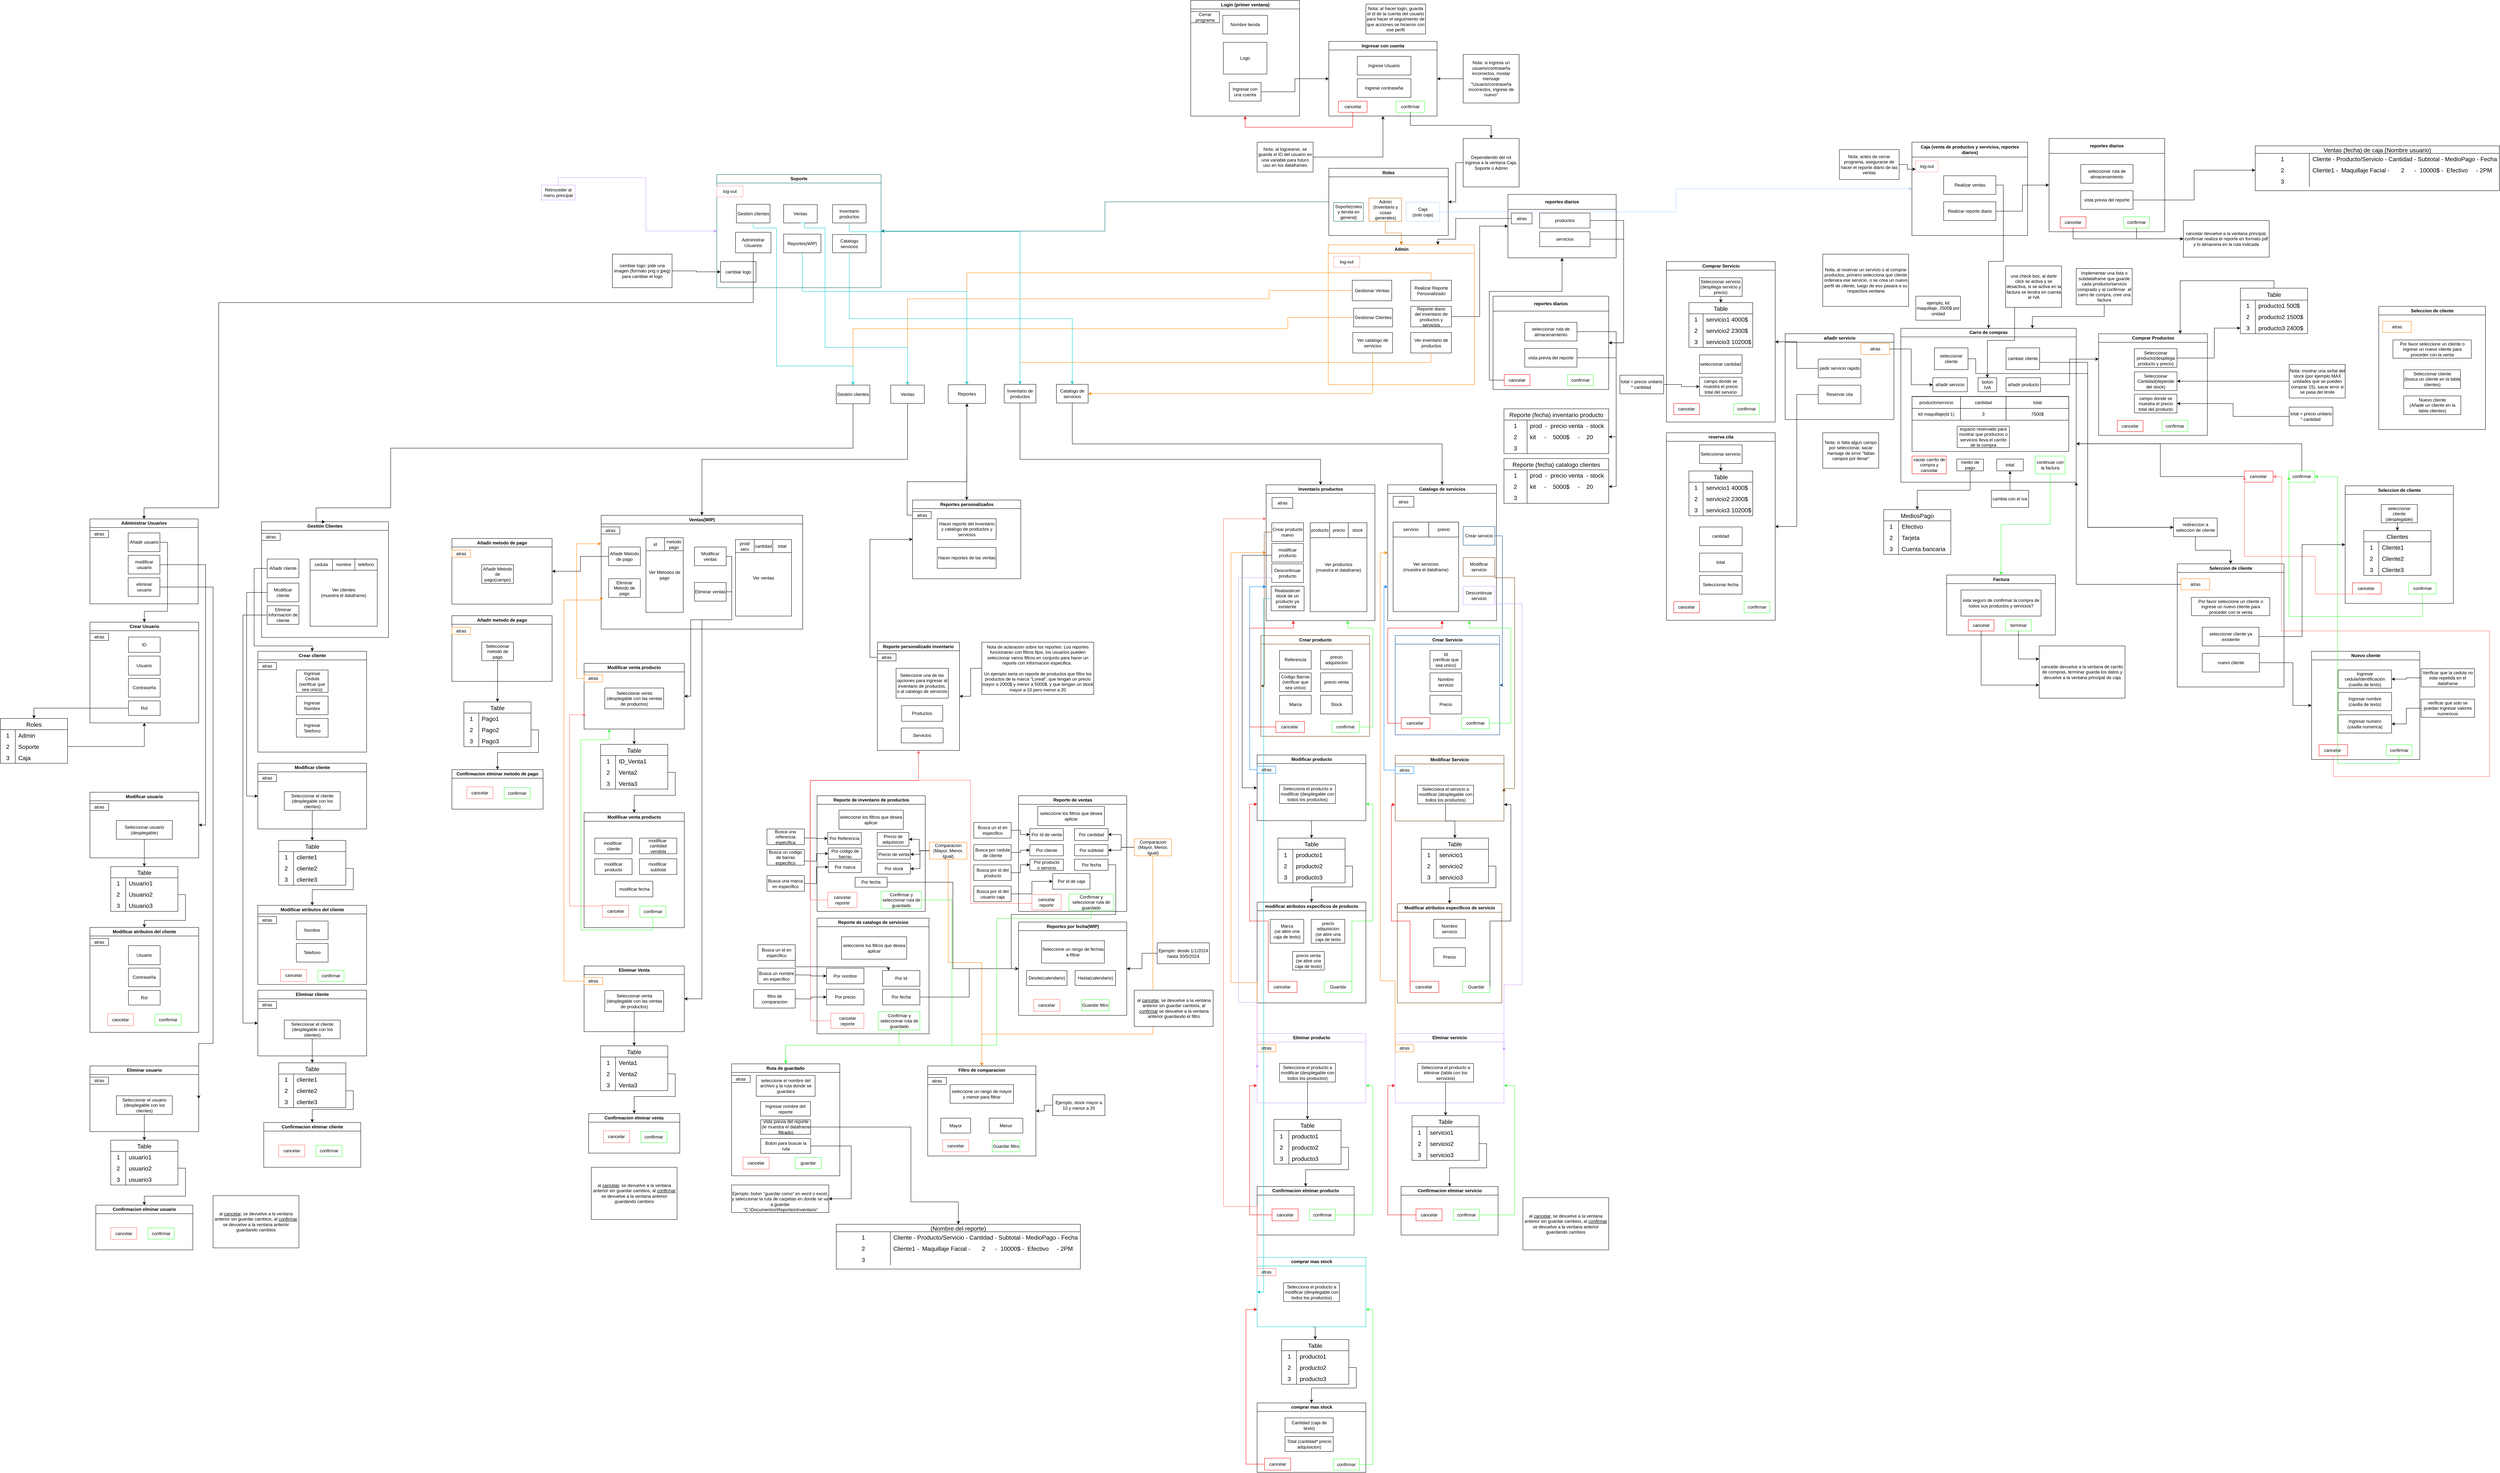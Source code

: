 <mxfile version="24.4.10" type="github">
  <diagram name="Página-1" id="FN1W2snCmmNbTDyE0-3d">
    <mxGraphModel dx="2817" dy="481" grid="1" gridSize="10" guides="1" tooltips="1" connect="1" arrows="1" fold="1" page="1" pageScale="1" pageWidth="827" pageHeight="1169" math="0" shadow="0">
      <root>
        <mxCell id="0" />
        <mxCell id="1" parent="0" />
        <mxCell id="M8riTB3KrgYmvkc7jdNT-1" style="edgeStyle=orthogonalEdgeStyle;rounded=0;orthogonalLoop=1;jettySize=auto;html=1;exitX=0;exitY=0.5;exitDx=0;exitDy=0;entryX=1;entryY=0.5;entryDx=0;entryDy=0;strokeColor=#006666;" parent="1" source="M8riTB3KrgYmvkc7jdNT-2" target="M8riTB3KrgYmvkc7jdNT-6" edge="1">
          <mxGeometry relative="1" as="geometry" />
        </mxCell>
        <mxCell id="M8riTB3KrgYmvkc7jdNT-2" value="Roles" style="swimlane;whiteSpace=wrap;html=1;startSize=23;" parent="1" vertex="1">
          <mxGeometry x="2350" y="490" width="320" height="180" as="geometry" />
        </mxCell>
        <mxCell id="M8riTB3KrgYmvkc7jdNT-3" value="Soporte(roles y tienda en general)" style="html=1;whiteSpace=wrap;strokeColor=#006666;" parent="M8riTB3KrgYmvkc7jdNT-2" vertex="1">
          <mxGeometry x="12.5" y="92" width="80" height="50" as="geometry" />
        </mxCell>
        <mxCell id="M8riTB3KrgYmvkc7jdNT-4" value="Admin&lt;div&gt;(Inventario y cosas generales)&lt;/div&gt;" style="html=1;whiteSpace=wrap;strokeColor=#CC6600;" parent="M8riTB3KrgYmvkc7jdNT-2" vertex="1">
          <mxGeometry x="107.5" y="80" width="87.5" height="62" as="geometry" />
        </mxCell>
        <mxCell id="M8riTB3KrgYmvkc7jdNT-5" value="Caja&lt;br&gt;(solo caja)" style="html=1;whiteSpace=wrap;strokeColor=#ADD3FF;" parent="M8riTB3KrgYmvkc7jdNT-2" vertex="1">
          <mxGeometry x="207" y="91" width="90" height="51" as="geometry" />
        </mxCell>
        <mxCell id="M8riTB3KrgYmvkc7jdNT-6" value="Soporte" style="swimlane;whiteSpace=wrap;html=1;strokeColor=#006666;" parent="1" vertex="1">
          <mxGeometry x="710" y="506.5" width="440" height="303.5" as="geometry" />
        </mxCell>
        <mxCell id="M8riTB3KrgYmvkc7jdNT-7" value="Ventas" style="html=1;whiteSpace=wrap;" parent="M8riTB3KrgYmvkc7jdNT-6" vertex="1">
          <mxGeometry x="179" y="81" width="90" height="49" as="geometry" />
        </mxCell>
        <mxCell id="M8riTB3KrgYmvkc7jdNT-8" value="Gestión clientes" style="html=1;whiteSpace=wrap;" parent="M8riTB3KrgYmvkc7jdNT-6" vertex="1">
          <mxGeometry x="52.5" y="80" width="90" height="50" as="geometry" />
        </mxCell>
        <mxCell id="M8riTB3KrgYmvkc7jdNT-9" value="Reportes(WIP)" style="html=1;whiteSpace=wrap;" parent="M8riTB3KrgYmvkc7jdNT-6" vertex="1">
          <mxGeometry x="179" y="160" width="100" height="50" as="geometry" />
        </mxCell>
        <mxCell id="M8riTB3KrgYmvkc7jdNT-10" value="Administrar&lt;div&gt;Usuarios&lt;/div&gt;" style="html=1;whiteSpace=wrap;direction=south;" parent="M8riTB3KrgYmvkc7jdNT-6" vertex="1">
          <mxGeometry x="50" y="155" width="95" height="55" as="geometry" />
        </mxCell>
        <mxCell id="M8riTB3KrgYmvkc7jdNT-11" value="log-out" style="html=1;whiteSpace=wrap;strokeColor=#FF9999;" parent="M8riTB3KrgYmvkc7jdNT-6" vertex="1">
          <mxGeometry y="31" width="70" height="29" as="geometry" />
        </mxCell>
        <mxCell id="Jzp1uK-i-oNBqS35j6zc-28" value="Inventario&lt;div&gt;productos&lt;/div&gt;" style="html=1;whiteSpace=wrap;" parent="M8riTB3KrgYmvkc7jdNT-6" vertex="1">
          <mxGeometry x="310" y="81" width="90" height="49" as="geometry" />
        </mxCell>
        <mxCell id="Jzp1uK-i-oNBqS35j6zc-29" value="Catalogo&lt;div&gt;servicios&lt;/div&gt;" style="html=1;whiteSpace=wrap;" parent="M8riTB3KrgYmvkc7jdNT-6" vertex="1">
          <mxGeometry x="310" y="161" width="90" height="49" as="geometry" />
        </mxCell>
        <mxCell id="3c7HaSw2Zu1qOWb-Tpbc-23" value="cambiar logo" style="html=1;whiteSpace=wrap;direction=south;" parent="M8riTB3KrgYmvkc7jdNT-6" vertex="1">
          <mxGeometry x="10" y="233.5" width="95" height="55" as="geometry" />
        </mxCell>
        <mxCell id="M8riTB3KrgYmvkc7jdNT-12" value="Seleccion de cliente" style="swimlane;whiteSpace=wrap;html=1;" parent="1" vertex="1">
          <mxGeometry x="5163.57" y="860" width="286" height="330" as="geometry" />
        </mxCell>
        <mxCell id="M8riTB3KrgYmvkc7jdNT-13" value="&lt;div&gt;Seleccionar cliente&lt;/div&gt;&lt;div&gt;(busca un cliente en la tabla clientes)&lt;/div&gt;" style="html=1;whiteSpace=wrap;" parent="M8riTB3KrgYmvkc7jdNT-12" vertex="1">
          <mxGeometry x="67" y="170" width="152" height="50" as="geometry" />
        </mxCell>
        <mxCell id="M8riTB3KrgYmvkc7jdNT-14" value="Nuevo cliente&lt;div&gt;(Añade un cliente en la tabla clientes)&lt;/div&gt;" style="html=1;whiteSpace=wrap;" parent="M8riTB3KrgYmvkc7jdNT-12" vertex="1">
          <mxGeometry x="67" y="240" width="153" height="50" as="geometry" />
        </mxCell>
        <mxCell id="M8riTB3KrgYmvkc7jdNT-15" value="atras" style="html=1;whiteSpace=wrap;strokeColor=#FF8000;" parent="M8riTB3KrgYmvkc7jdNT-12" vertex="1">
          <mxGeometry x="10" y="40" width="77" height="30" as="geometry" />
        </mxCell>
        <mxCell id="6NtGCl4XbvlErk8-xmZB-1" value="&lt;div&gt;Por favor seleccione un cliente o ingrese un nuevo cliente para proceder con la venta&lt;/div&gt;" style="html=1;whiteSpace=wrap;" parent="M8riTB3KrgYmvkc7jdNT-12" vertex="1">
          <mxGeometry x="38" y="90" width="210" height="49" as="geometry" />
        </mxCell>
        <mxCell id="M8riTB3KrgYmvkc7jdNT-18" value="Administrar Usuarios" style="swimlane;whiteSpace=wrap;html=1;" parent="1" vertex="1">
          <mxGeometry x="-970" y="1429.75" width="290" height="227.5" as="geometry" />
        </mxCell>
        <mxCell id="M8riTB3KrgYmvkc7jdNT-27" value="atras" style="html=1;whiteSpace=wrap;" parent="M8riTB3KrgYmvkc7jdNT-18" vertex="1">
          <mxGeometry y="31" width="50" height="19" as="geometry" />
        </mxCell>
        <mxCell id="1x_Vq2XPwI19C49DnKPE-217" value="Añadir usuario" style="html=1;whiteSpace=wrap;" parent="M8riTB3KrgYmvkc7jdNT-18" vertex="1">
          <mxGeometry x="102.5" y="37.5" width="85" height="50" as="geometry" />
        </mxCell>
        <mxCell id="1x_Vq2XPwI19C49DnKPE-219" value="modificar usuario" style="html=1;whiteSpace=wrap;" parent="M8riTB3KrgYmvkc7jdNT-18" vertex="1">
          <mxGeometry x="102.5" y="97.5" width="85" height="50" as="geometry" />
        </mxCell>
        <mxCell id="1x_Vq2XPwI19C49DnKPE-220" value="eliminar&lt;div&gt;usuario&lt;/div&gt;" style="html=1;whiteSpace=wrap;" parent="M8riTB3KrgYmvkc7jdNT-18" vertex="1">
          <mxGeometry x="102.5" y="157.5" width="85" height="50" as="geometry" />
        </mxCell>
        <mxCell id="M8riTB3KrgYmvkc7jdNT-29" value="Gestión Clientes" style="swimlane;whiteSpace=wrap;html=1;startSize=23;" parent="1" vertex="1">
          <mxGeometry x="-510" y="1437.25" width="340" height="310" as="geometry" />
        </mxCell>
        <mxCell id="M8riTB3KrgYmvkc7jdNT-30" value="Ver clientes&lt;div&gt;(muestra el dataframe)&lt;/div&gt;" style="html=1;whiteSpace=wrap;" parent="M8riTB3KrgYmvkc7jdNT-29" vertex="1">
          <mxGeometry x="130" y="100" width="180" height="180" as="geometry" />
        </mxCell>
        <mxCell id="M8riTB3KrgYmvkc7jdNT-31" value="Añadir cliente" style="html=1;whiteSpace=wrap;" parent="M8riTB3KrgYmvkc7jdNT-29" vertex="1">
          <mxGeometry x="15" y="100" width="85" height="50" as="geometry" />
        </mxCell>
        <mxCell id="M8riTB3KrgYmvkc7jdNT-32" value="Modificar cliente" style="html=1;whiteSpace=wrap;" parent="M8riTB3KrgYmvkc7jdNT-29" vertex="1">
          <mxGeometry x="15" y="164.5" width="85" height="50" as="geometry" />
        </mxCell>
        <mxCell id="M8riTB3KrgYmvkc7jdNT-33" value="Eliminar informacion de cliente" style="html=1;whiteSpace=wrap;" parent="M8riTB3KrgYmvkc7jdNT-29" vertex="1">
          <mxGeometry x="15" y="225" width="85" height="50" as="geometry" />
        </mxCell>
        <mxCell id="M8riTB3KrgYmvkc7jdNT-34" value="atras" style="html=1;whiteSpace=wrap;" parent="M8riTB3KrgYmvkc7jdNT-29" vertex="1">
          <mxGeometry y="31" width="50" height="19" as="geometry" />
        </mxCell>
        <mxCell id="eVrlaB8vFa2bOquZFxuX-127" value="cedula" style="html=1;whiteSpace=wrap;" vertex="1" parent="M8riTB3KrgYmvkc7jdNT-29">
          <mxGeometry x="130" y="100" width="60" height="30" as="geometry" />
        </mxCell>
        <mxCell id="eVrlaB8vFa2bOquZFxuX-128" value="nombre" style="html=1;whiteSpace=wrap;" vertex="1" parent="M8riTB3KrgYmvkc7jdNT-29">
          <mxGeometry x="190" y="100" width="60" height="30" as="geometry" />
        </mxCell>
        <mxCell id="eVrlaB8vFa2bOquZFxuX-129" value="telefono" style="html=1;whiteSpace=wrap;" vertex="1" parent="M8riTB3KrgYmvkc7jdNT-29">
          <mxGeometry x="250" y="100" width="60" height="30" as="geometry" />
        </mxCell>
        <mxCell id="M8riTB3KrgYmvkc7jdNT-35" value="Ventas(WIP)" style="swimlane;whiteSpace=wrap;html=1;startSize=23;" parent="1" vertex="1">
          <mxGeometry x="400" y="1420" width="540" height="305" as="geometry" />
        </mxCell>
        <mxCell id="M8riTB3KrgYmvkc7jdNT-36" value="Ver ventas" style="html=1;whiteSpace=wrap;" parent="M8riTB3KrgYmvkc7jdNT-35" vertex="1">
          <mxGeometry x="360" y="65" width="150" height="205" as="geometry" />
        </mxCell>
        <mxCell id="M8riTB3KrgYmvkc7jdNT-37" value="Modificar ventas" style="html=1;whiteSpace=wrap;" parent="M8riTB3KrgYmvkc7jdNT-35" vertex="1">
          <mxGeometry x="250" y="85" width="85" height="50" as="geometry" />
        </mxCell>
        <mxCell id="M8riTB3KrgYmvkc7jdNT-38" value="Eliminar ventas" style="html=1;whiteSpace=wrap;" parent="M8riTB3KrgYmvkc7jdNT-35" vertex="1">
          <mxGeometry x="250" y="180" width="85" height="50" as="geometry" />
        </mxCell>
        <mxCell id="M8riTB3KrgYmvkc7jdNT-39" value="atras" style="html=1;whiteSpace=wrap;" parent="M8riTB3KrgYmvkc7jdNT-35" vertex="1">
          <mxGeometry y="31" width="50" height="19" as="geometry" />
        </mxCell>
        <mxCell id="OaExaJzrcqWFnfl9uzKS-1" value="Ver Metodos de pago" style="html=1;whiteSpace=wrap;" parent="M8riTB3KrgYmvkc7jdNT-35" vertex="1">
          <mxGeometry x="120" y="60" width="100" height="200" as="geometry" />
        </mxCell>
        <mxCell id="OaExaJzrcqWFnfl9uzKS-2" value="Añadir Metodo de pago" style="html=1;whiteSpace=wrap;" parent="M8riTB3KrgYmvkc7jdNT-35" vertex="1">
          <mxGeometry x="20" y="85" width="85" height="50" as="geometry" />
        </mxCell>
        <mxCell id="OaExaJzrcqWFnfl9uzKS-3" value="Eliminar Metodo de pago" style="html=1;whiteSpace=wrap;" parent="M8riTB3KrgYmvkc7jdNT-35" vertex="1">
          <mxGeometry x="20" y="170" width="85" height="50" as="geometry" />
        </mxCell>
        <mxCell id="eVrlaB8vFa2bOquZFxuX-54" value="prod/&lt;div&gt;serv&lt;/div&gt;" style="html=1;whiteSpace=wrap;" vertex="1" parent="M8riTB3KrgYmvkc7jdNT-35">
          <mxGeometry x="360" y="65" width="50" height="35" as="geometry" />
        </mxCell>
        <mxCell id="eVrlaB8vFa2bOquZFxuX-55" value="cantidad" style="html=1;whiteSpace=wrap;" vertex="1" parent="M8riTB3KrgYmvkc7jdNT-35">
          <mxGeometry x="410" y="65" width="50" height="35" as="geometry" />
        </mxCell>
        <mxCell id="eVrlaB8vFa2bOquZFxuX-56" value="total" style="html=1;whiteSpace=wrap;" vertex="1" parent="M8riTB3KrgYmvkc7jdNT-35">
          <mxGeometry x="460" y="65" width="50" height="35" as="geometry" />
        </mxCell>
        <mxCell id="eVrlaB8vFa2bOquZFxuX-57" value="id" style="html=1;whiteSpace=wrap;" vertex="1" parent="M8riTB3KrgYmvkc7jdNT-35">
          <mxGeometry x="120" y="60" width="50" height="35" as="geometry" />
        </mxCell>
        <mxCell id="eVrlaB8vFa2bOquZFxuX-58" value="metodo&lt;div&gt;pago&lt;/div&gt;" style="html=1;whiteSpace=wrap;" vertex="1" parent="M8riTB3KrgYmvkc7jdNT-35">
          <mxGeometry x="170" y="60" width="50" height="35" as="geometry" />
        </mxCell>
        <mxCell id="M8riTB3KrgYmvkc7jdNT-46" value="Comprar Productos" style="swimlane;whiteSpace=wrap;html=1;startSize=23;" parent="1" vertex="1">
          <mxGeometry x="4412.87" y="933.35" width="291.5" height="272.25" as="geometry" />
        </mxCell>
        <mxCell id="M8riTB3KrgYmvkc7jdNT-47" value="Seleccionar producto(despliega producto y precio)" style="html=1;whiteSpace=wrap;" parent="M8riTB3KrgYmvkc7jdNT-46" vertex="1">
          <mxGeometry x="95.75" y="40.15" width="114.25" height="50" as="geometry" />
        </mxCell>
        <mxCell id="M8riTB3KrgYmvkc7jdNT-48" value="Seleccionar Cantidad(depende del stock)" style="html=1;whiteSpace=wrap;" parent="M8riTB3KrgYmvkc7jdNT-46" vertex="1">
          <mxGeometry x="95.75" y="102.25" width="114.25" height="50" as="geometry" />
        </mxCell>
        <mxCell id="M8riTB3KrgYmvkc7jdNT-49" value="confirmar" style="html=1;whiteSpace=wrap;strokeColor=#33FF33;" parent="M8riTB3KrgYmvkc7jdNT-46" vertex="1">
          <mxGeometry x="170" y="232.25" width="69" height="30" as="geometry" />
        </mxCell>
        <mxCell id="M8riTB3KrgYmvkc7jdNT-50" value="cancelar" style="html=1;whiteSpace=wrap;strokeColor=#F70202;" parent="M8riTB3KrgYmvkc7jdNT-46" vertex="1">
          <mxGeometry x="50" y="232.25" width="69" height="30" as="geometry" />
        </mxCell>
        <mxCell id="6NtGCl4XbvlErk8-xmZB-9" value="campo donde se muestra el precio total del producto" style="html=1;whiteSpace=wrap;" parent="M8riTB3KrgYmvkc7jdNT-46" vertex="1">
          <mxGeometry x="95.75" y="162.25" width="114.25" height="50" as="geometry" />
        </mxCell>
        <mxCell id="M8riTB3KrgYmvkc7jdNT-51" value="Login (primer ventana)" style="swimlane;whiteSpace=wrap;html=1;startSize=23;" parent="1" vertex="1">
          <mxGeometry x="1980" y="40" width="291.5" height="310" as="geometry" />
        </mxCell>
        <mxCell id="M8riTB3KrgYmvkc7jdNT-52" value="Ingresar con una cuenta" style="html=1;whiteSpace=wrap;" parent="M8riTB3KrgYmvkc7jdNT-51" vertex="1">
          <mxGeometry x="103.25" y="220" width="85" height="50" as="geometry" />
        </mxCell>
        <mxCell id="M8riTB3KrgYmvkc7jdNT-53" value="Nombre tienda" style="html=1;whiteSpace=wrap;" parent="M8riTB3KrgYmvkc7jdNT-51" vertex="1">
          <mxGeometry x="85.75" y="40" width="120" height="50" as="geometry" />
        </mxCell>
        <mxCell id="M8riTB3KrgYmvkc7jdNT-54" value="Logo" style="html=1;whiteSpace=wrap;" parent="M8riTB3KrgYmvkc7jdNT-51" vertex="1">
          <mxGeometry x="87.37" y="112.5" width="116.75" height="85" as="geometry" />
        </mxCell>
        <mxCell id="M8riTB3KrgYmvkc7jdNT-55" value="Cerrar programa" style="html=1;whiteSpace=wrap;strokeColor=#000000;" parent="M8riTB3KrgYmvkc7jdNT-51" vertex="1">
          <mxGeometry y="30" width="76.75" height="30" as="geometry" />
        </mxCell>
        <mxCell id="M8riTB3KrgYmvkc7jdNT-82" value="Ingresar con cuenta" style="swimlane;whiteSpace=wrap;html=1;startSize=23;" parent="1" vertex="1">
          <mxGeometry x="2350" y="150" width="290" height="200" as="geometry" />
        </mxCell>
        <mxCell id="M8riTB3KrgYmvkc7jdNT-83" value="Ingrese Usuario" style="html=1;whiteSpace=wrap;" parent="M8riTB3KrgYmvkc7jdNT-82" vertex="1">
          <mxGeometry x="76.25" y="40" width="143.75" height="50" as="geometry" />
        </mxCell>
        <mxCell id="M8riTB3KrgYmvkc7jdNT-84" value="Ingrese contraseña" style="html=1;whiteSpace=wrap;" parent="M8riTB3KrgYmvkc7jdNT-82" vertex="1">
          <mxGeometry x="76.25" y="100" width="143.75" height="50" as="geometry" />
        </mxCell>
        <mxCell id="M8riTB3KrgYmvkc7jdNT-85" value="cancelar" style="html=1;whiteSpace=wrap;strokeColor=#EC0404;" parent="M8riTB3KrgYmvkc7jdNT-82" vertex="1">
          <mxGeometry x="25.75" y="160" width="76.75" height="30" as="geometry" />
        </mxCell>
        <mxCell id="M8riTB3KrgYmvkc7jdNT-86" value="confirmar" style="html=1;whiteSpace=wrap;strokeColor=#33FF33;" parent="M8riTB3KrgYmvkc7jdNT-82" vertex="1">
          <mxGeometry x="180" y="160" width="76.75" height="30" as="geometry" />
        </mxCell>
        <mxCell id="M8riTB3KrgYmvkc7jdNT-117" value="Crear cliente" style="swimlane;whiteSpace=wrap;html=1;" parent="1" vertex="1">
          <mxGeometry x="-520" y="1784.5" width="291.5" height="270" as="geometry" />
        </mxCell>
        <mxCell id="M8riTB3KrgYmvkc7jdNT-118" value="atras" style="html=1;whiteSpace=wrap;" parent="M8riTB3KrgYmvkc7jdNT-117" vertex="1">
          <mxGeometry y="30" width="50" height="19" as="geometry" />
        </mxCell>
        <mxCell id="M8riTB3KrgYmvkc7jdNT-119" value="Ingresar Cedula&lt;div&gt;(verificar que sea unico)&lt;/div&gt;" style="html=1;whiteSpace=wrap;" parent="M8riTB3KrgYmvkc7jdNT-117" vertex="1">
          <mxGeometry x="103.25" y="50" width="85" height="60" as="geometry" />
        </mxCell>
        <mxCell id="M8riTB3KrgYmvkc7jdNT-120" value="Ingresar Nombre" style="html=1;whiteSpace=wrap;" parent="M8riTB3KrgYmvkc7jdNT-117" vertex="1">
          <mxGeometry x="103.25" y="120" width="85" height="50" as="geometry" />
        </mxCell>
        <mxCell id="M8riTB3KrgYmvkc7jdNT-121" value="Ingresar Telefono" style="html=1;whiteSpace=wrap;" parent="M8riTB3KrgYmvkc7jdNT-117" vertex="1">
          <mxGeometry x="103.25" y="180" width="85" height="50" as="geometry" />
        </mxCell>
        <mxCell id="M8riTB3KrgYmvkc7jdNT-123" value="Modificar cliente" style="swimlane;whiteSpace=wrap;html=1;" parent="1" vertex="1">
          <mxGeometry x="-520" y="2084.5" width="291.5" height="176" as="geometry" />
        </mxCell>
        <mxCell id="M8riTB3KrgYmvkc7jdNT-124" value="atras" style="html=1;whiteSpace=wrap;" parent="M8riTB3KrgYmvkc7jdNT-123" vertex="1">
          <mxGeometry y="30" width="50" height="19" as="geometry" />
        </mxCell>
        <mxCell id="M8riTB3KrgYmvkc7jdNT-125" value="Seleccionar el cliente&lt;br&gt;(desplegable con los clientes)" style="html=1;whiteSpace=wrap;" parent="M8riTB3KrgYmvkc7jdNT-123" vertex="1">
          <mxGeometry x="70.75" y="76" width="150" height="50" as="geometry" />
        </mxCell>
        <mxCell id="M8riTB3KrgYmvkc7jdNT-127" value="Modificar atributos del cliente" style="swimlane;whiteSpace=wrap;html=1;" parent="1" vertex="1">
          <mxGeometry x="-520" y="2465.25" width="291.5" height="212" as="geometry" />
        </mxCell>
        <mxCell id="M8riTB3KrgYmvkc7jdNT-128" value="atras" style="html=1;whiteSpace=wrap;" parent="M8riTB3KrgYmvkc7jdNT-127" vertex="1">
          <mxGeometry y="30" width="50" height="19" as="geometry" />
        </mxCell>
        <mxCell id="M8riTB3KrgYmvkc7jdNT-129" value="Nombre" style="html=1;whiteSpace=wrap;" parent="M8riTB3KrgYmvkc7jdNT-127" vertex="1">
          <mxGeometry x="103.25" y="42" width="85" height="50" as="geometry" />
        </mxCell>
        <mxCell id="M8riTB3KrgYmvkc7jdNT-130" value="Telefono" style="html=1;whiteSpace=wrap;" parent="M8riTB3KrgYmvkc7jdNT-127" vertex="1">
          <mxGeometry x="103.25" y="102" width="85" height="50" as="geometry" />
        </mxCell>
        <mxCell id="1x_Vq2XPwI19C49DnKPE-213" value="confirmar" style="html=1;whiteSpace=wrap;strokeColor=#33FF33;" parent="M8riTB3KrgYmvkc7jdNT-127" vertex="1">
          <mxGeometry x="160.75" y="174" width="70" height="30" as="geometry" />
        </mxCell>
        <mxCell id="1x_Vq2XPwI19C49DnKPE-214" value="cancelar" style="html=1;whiteSpace=wrap;strokeColor=#FF6666;" parent="M8riTB3KrgYmvkc7jdNT-127" vertex="1">
          <mxGeometry x="60.75" y="172" width="70" height="32" as="geometry" />
        </mxCell>
        <mxCell id="M8riTB3KrgYmvkc7jdNT-132" value="Eliminar cliente" style="swimlane;whiteSpace=wrap;html=1;" parent="1" vertex="1">
          <mxGeometry x="-520" y="2692.75" width="291.5" height="176" as="geometry" />
        </mxCell>
        <mxCell id="M8riTB3KrgYmvkc7jdNT-133" value="atras" style="html=1;whiteSpace=wrap;" parent="M8riTB3KrgYmvkc7jdNT-132" vertex="1">
          <mxGeometry y="30" width="50" height="19" as="geometry" />
        </mxCell>
        <mxCell id="M8riTB3KrgYmvkc7jdNT-134" value="Seleccionar el cliente&lt;br&gt;(desplegable con los clientes)" style="html=1;whiteSpace=wrap;" parent="M8riTB3KrgYmvkc7jdNT-132" vertex="1">
          <mxGeometry x="70.75" y="80" width="150" height="50" as="geometry" />
        </mxCell>
        <mxCell id="M8riTB3KrgYmvkc7jdNT-138" value="Reportes por fecha(WIP)" style="swimlane;whiteSpace=wrap;html=1;startSize=23;" parent="1" vertex="1">
          <mxGeometry x="1518.5" y="2510" width="290" height="250" as="geometry" />
        </mxCell>
        <mxCell id="M8riTB3KrgYmvkc7jdNT-139" value="Desde(calendario)" style="html=1;whiteSpace=wrap;" parent="M8riTB3KrgYmvkc7jdNT-138" vertex="1">
          <mxGeometry x="21.5" y="130" width="108.5" height="40" as="geometry" />
        </mxCell>
        <mxCell id="M8riTB3KrgYmvkc7jdNT-141" value="Hasta(calendario)" style="html=1;whiteSpace=wrap;" parent="M8riTB3KrgYmvkc7jdNT-138" vertex="1">
          <mxGeometry x="151.5" y="130" width="108.5" height="40" as="geometry" />
        </mxCell>
        <mxCell id="cK__V7shM8DONbfDJYov-4" value="cancelar" style="html=1;whiteSpace=wrap;strokeColor=#FF6666;" parent="M8riTB3KrgYmvkc7jdNT-138" vertex="1">
          <mxGeometry x="40.75" y="207" width="70" height="32" as="geometry" />
        </mxCell>
        <mxCell id="eVrlaB8vFa2bOquZFxuX-26" value="Seleccione un rango de fechas a filtrar" style="html=1;whiteSpace=wrap;" vertex="1" parent="M8riTB3KrgYmvkc7jdNT-138">
          <mxGeometry x="61.5" y="50" width="168.5" height="60" as="geometry" />
        </mxCell>
        <mxCell id="eVrlaB8vFa2bOquZFxuX-27" value="Guardar filtro" style="html=1;whiteSpace=wrap;strokeColor=#33FF33;" vertex="1" parent="M8riTB3KrgYmvkc7jdNT-138">
          <mxGeometry x="168.75" y="208" width="74" height="30" as="geometry" />
        </mxCell>
        <mxCell id="M8riTB3KrgYmvkc7jdNT-142" style="edgeStyle=orthogonalEdgeStyle;rounded=0;orthogonalLoop=1;jettySize=auto;html=1;exitX=0;exitY=0.5;exitDx=0;exitDy=0;entryX=1;entryY=0.5;entryDx=0;entryDy=0;" parent="1" source="M8riTB3KrgYmvkc7jdNT-143" target="M8riTB3KrgYmvkc7jdNT-82" edge="1">
          <mxGeometry relative="1" as="geometry" />
        </mxCell>
        <mxCell id="M8riTB3KrgYmvkc7jdNT-143" value="Nota: si ingresa un usuario/contraseña incorrectos, mostar mensaje &quot;Usuario/contraseña incorrectos, ingrese de nuevo&quot;" style="html=1;whiteSpace=wrap;" parent="1" vertex="1">
          <mxGeometry x="2710" y="185" width="150" height="130" as="geometry" />
        </mxCell>
        <mxCell id="M8riTB3KrgYmvkc7jdNT-144" value="Confirmacion elminar cliente" style="swimlane;whiteSpace=wrap;html=1;" parent="1" vertex="1">
          <mxGeometry x="-504.25" y="3047.25" width="260" height="120" as="geometry" />
        </mxCell>
        <mxCell id="M8riTB3KrgYmvkc7jdNT-145" value="confirmar" style="html=1;whiteSpace=wrap;strokeColor=#33FF33;" parent="M8riTB3KrgYmvkc7jdNT-144" vertex="1">
          <mxGeometry x="140" y="61" width="70" height="30" as="geometry" />
        </mxCell>
        <mxCell id="M8riTB3KrgYmvkc7jdNT-146" value="cancelar" style="html=1;whiteSpace=wrap;strokeColor=#FF6666;" parent="M8riTB3KrgYmvkc7jdNT-144" vertex="1">
          <mxGeometry x="40" y="60" width="70" height="32" as="geometry" />
        </mxCell>
        <mxCell id="M8riTB3KrgYmvkc7jdNT-147" style="edgeStyle=orthogonalEdgeStyle;rounded=0;orthogonalLoop=1;jettySize=auto;html=1;exitX=1;exitY=0.5;exitDx=0;exitDy=0;entryX=0;entryY=0.5;entryDx=0;entryDy=0;strokeColor=#000000;" parent="1" source="M8riTB3KrgYmvkc7jdNT-52" target="M8riTB3KrgYmvkc7jdNT-82" edge="1">
          <mxGeometry relative="1" as="geometry" />
        </mxCell>
        <mxCell id="M8riTB3KrgYmvkc7jdNT-148" value="Seleccion de cliente" style="swimlane;whiteSpace=wrap;html=1;startSize=23;" parent="1" vertex="1">
          <mxGeometry x="5073.57" y="1341" width="290" height="315" as="geometry" />
        </mxCell>
        <mxCell id="6NtGCl4XbvlErk8-xmZB-65" style="edgeStyle=orthogonalEdgeStyle;rounded=0;orthogonalLoop=1;jettySize=auto;html=1;exitX=0.5;exitY=1;exitDx=0;exitDy=0;entryX=0.5;entryY=0;entryDx=0;entryDy=0;" parent="M8riTB3KrgYmvkc7jdNT-148" source="M8riTB3KrgYmvkc7jdNT-149" target="3c7HaSw2Zu1qOWb-Tpbc-11" edge="1">
          <mxGeometry relative="1" as="geometry" />
        </mxCell>
        <mxCell id="M8riTB3KrgYmvkc7jdNT-149" value="seleccionar cliente&lt;div&gt;(desplegable)&lt;/div&gt;" style="html=1;whiteSpace=wrap;" parent="M8riTB3KrgYmvkc7jdNT-148" vertex="1">
          <mxGeometry x="96.62" y="50" width="96.75" height="49" as="geometry" />
        </mxCell>
        <mxCell id="M8riTB3KrgYmvkc7jdNT-150" value="cancelar&amp;nbsp;" style="html=1;whiteSpace=wrap;strokeColor=#F70202;" parent="M8riTB3KrgYmvkc7jdNT-148" vertex="1">
          <mxGeometry x="19.62" y="260" width="77" height="30" as="geometry" />
        </mxCell>
        <mxCell id="M8riTB3KrgYmvkc7jdNT-151" value="confirmar" style="html=1;whiteSpace=wrap;strokeColor=#33FF33;" parent="M8riTB3KrgYmvkc7jdNT-148" vertex="1">
          <mxGeometry x="170" y="260" width="74" height="30" as="geometry" />
        </mxCell>
        <mxCell id="3c7HaSw2Zu1qOWb-Tpbc-11" value="Clientes" style="shape=table;startSize=30;container=1;collapsible=0;childLayout=tableLayout;fixedRows=1;rowLines=0;fontStyle=0;strokeColor=default;fontSize=16;" parent="M8riTB3KrgYmvkc7jdNT-148" vertex="1">
          <mxGeometry x="50" y="120" width="180" height="120" as="geometry" />
        </mxCell>
        <mxCell id="3c7HaSw2Zu1qOWb-Tpbc-12" value="" style="shape=tableRow;horizontal=0;startSize=0;swimlaneHead=0;swimlaneBody=0;top=0;left=0;bottom=0;right=0;collapsible=0;dropTarget=0;fillColor=none;points=[[0,0.5],[1,0.5]];portConstraint=eastwest;strokeColor=inherit;fontSize=16;" parent="3c7HaSw2Zu1qOWb-Tpbc-11" vertex="1">
          <mxGeometry y="30" width="180" height="30" as="geometry" />
        </mxCell>
        <mxCell id="3c7HaSw2Zu1qOWb-Tpbc-13" value="1" style="shape=partialRectangle;html=1;whiteSpace=wrap;connectable=0;fillColor=none;top=0;left=0;bottom=0;right=0;overflow=hidden;pointerEvents=1;strokeColor=inherit;fontSize=16;" parent="3c7HaSw2Zu1qOWb-Tpbc-12" vertex="1">
          <mxGeometry width="40" height="30" as="geometry">
            <mxRectangle width="40" height="30" as="alternateBounds" />
          </mxGeometry>
        </mxCell>
        <mxCell id="3c7HaSw2Zu1qOWb-Tpbc-14" value="Cliente1" style="shape=partialRectangle;html=1;whiteSpace=wrap;connectable=0;fillColor=none;top=0;left=0;bottom=0;right=0;align=left;spacingLeft=6;overflow=hidden;strokeColor=inherit;fontSize=16;" parent="3c7HaSw2Zu1qOWb-Tpbc-12" vertex="1">
          <mxGeometry x="40" width="140" height="30" as="geometry">
            <mxRectangle width="140" height="30" as="alternateBounds" />
          </mxGeometry>
        </mxCell>
        <mxCell id="3c7HaSw2Zu1qOWb-Tpbc-15" value="" style="shape=tableRow;horizontal=0;startSize=0;swimlaneHead=0;swimlaneBody=0;top=0;left=0;bottom=0;right=0;collapsible=0;dropTarget=0;fillColor=none;points=[[0,0.5],[1,0.5]];portConstraint=eastwest;strokeColor=inherit;fontSize=16;" parent="3c7HaSw2Zu1qOWb-Tpbc-11" vertex="1">
          <mxGeometry y="60" width="180" height="30" as="geometry" />
        </mxCell>
        <mxCell id="3c7HaSw2Zu1qOWb-Tpbc-16" value="2" style="shape=partialRectangle;html=1;whiteSpace=wrap;connectable=0;fillColor=none;top=0;left=0;bottom=0;right=0;overflow=hidden;strokeColor=inherit;fontSize=16;" parent="3c7HaSw2Zu1qOWb-Tpbc-15" vertex="1">
          <mxGeometry width="40" height="30" as="geometry">
            <mxRectangle width="40" height="30" as="alternateBounds" />
          </mxGeometry>
        </mxCell>
        <mxCell id="3c7HaSw2Zu1qOWb-Tpbc-17" value="Cliente2" style="shape=partialRectangle;html=1;whiteSpace=wrap;connectable=0;fillColor=none;top=0;left=0;bottom=0;right=0;align=left;spacingLeft=6;overflow=hidden;strokeColor=inherit;fontSize=16;" parent="3c7HaSw2Zu1qOWb-Tpbc-15" vertex="1">
          <mxGeometry x="40" width="140" height="30" as="geometry">
            <mxRectangle width="140" height="30" as="alternateBounds" />
          </mxGeometry>
        </mxCell>
        <mxCell id="3c7HaSw2Zu1qOWb-Tpbc-18" value="" style="shape=tableRow;horizontal=0;startSize=0;swimlaneHead=0;swimlaneBody=0;top=0;left=0;bottom=0;right=0;collapsible=0;dropTarget=0;fillColor=none;points=[[0,0.5],[1,0.5]];portConstraint=eastwest;strokeColor=inherit;fontSize=16;" parent="3c7HaSw2Zu1qOWb-Tpbc-11" vertex="1">
          <mxGeometry y="90" width="180" height="30" as="geometry" />
        </mxCell>
        <mxCell id="3c7HaSw2Zu1qOWb-Tpbc-19" value="3" style="shape=partialRectangle;html=1;whiteSpace=wrap;connectable=0;fillColor=none;top=0;left=0;bottom=0;right=0;overflow=hidden;strokeColor=inherit;fontSize=16;" parent="3c7HaSw2Zu1qOWb-Tpbc-18" vertex="1">
          <mxGeometry width="40" height="30" as="geometry">
            <mxRectangle width="40" height="30" as="alternateBounds" />
          </mxGeometry>
        </mxCell>
        <mxCell id="3c7HaSw2Zu1qOWb-Tpbc-20" value="Cliente3" style="shape=partialRectangle;html=1;whiteSpace=wrap;connectable=0;fillColor=none;top=0;left=0;bottom=0;right=0;align=left;spacingLeft=6;overflow=hidden;strokeColor=inherit;fontSize=16;" parent="3c7HaSw2Zu1qOWb-Tpbc-18" vertex="1">
          <mxGeometry x="40" width="140" height="30" as="geometry">
            <mxRectangle width="140" height="30" as="alternateBounds" />
          </mxGeometry>
        </mxCell>
        <mxCell id="M8riTB3KrgYmvkc7jdNT-152" style="edgeStyle=orthogonalEdgeStyle;rounded=0;orthogonalLoop=1;jettySize=auto;html=1;exitX=0.5;exitY=1;exitDx=0;exitDy=0;entryX=0.5;entryY=1;entryDx=0;entryDy=0;strokeColor=#F00505;" parent="1" source="M8riTB3KrgYmvkc7jdNT-85" target="M8riTB3KrgYmvkc7jdNT-51" edge="1">
          <mxGeometry relative="1" as="geometry">
            <Array as="points">
              <mxPoint x="2414" y="380" />
              <mxPoint x="2126" y="380" />
            </Array>
          </mxGeometry>
        </mxCell>
        <mxCell id="M8riTB3KrgYmvkc7jdNT-153" value="Nuevo cliente" style="swimlane;whiteSpace=wrap;html=1;startSize=23;" parent="1" vertex="1">
          <mxGeometry x="4983.57" y="1784.5" width="290" height="290" as="geometry" />
        </mxCell>
        <mxCell id="M8riTB3KrgYmvkc7jdNT-154" value="Ingresar cedula/identificación&lt;div&gt;(casilla de texto)&lt;/div&gt;" style="html=1;whiteSpace=wrap;" parent="M8riTB3KrgYmvkc7jdNT-153" vertex="1">
          <mxGeometry x="71" y="50" width="143.38" height="49" as="geometry" />
        </mxCell>
        <mxCell id="M8riTB3KrgYmvkc7jdNT-156" value="cancelar&amp;nbsp;" style="html=1;whiteSpace=wrap;strokeColor=#F70202;" parent="M8riTB3KrgYmvkc7jdNT-153" vertex="1">
          <mxGeometry x="19.87" y="250" width="76.75" height="30" as="geometry" />
        </mxCell>
        <mxCell id="M8riTB3KrgYmvkc7jdNT-157" value="confirmar" style="html=1;whiteSpace=wrap;strokeColor=#33FF33;" parent="M8riTB3KrgYmvkc7jdNT-153" vertex="1">
          <mxGeometry x="200" y="250" width="69" height="30" as="geometry" />
        </mxCell>
        <mxCell id="M8riTB3KrgYmvkc7jdNT-158" value="Ingresar nombre&lt;div&gt;(casilla de texto)&lt;/div&gt;" style="html=1;whiteSpace=wrap;" parent="M8riTB3KrgYmvkc7jdNT-153" vertex="1">
          <mxGeometry x="71" y="110" width="143.38" height="49" as="geometry" />
        </mxCell>
        <mxCell id="M8riTB3KrgYmvkc7jdNT-159" value="Ingresar numero&lt;div&gt;(casilla numerica)&lt;/div&gt;" style="html=1;whiteSpace=wrap;" parent="M8riTB3KrgYmvkc7jdNT-153" vertex="1">
          <mxGeometry x="71" y="170" width="143.38" height="49" as="geometry" />
        </mxCell>
        <mxCell id="M8riTB3KrgYmvkc7jdNT-165" value="Caja (venta de productos y servicios, reportes diarios)" style="swimlane;whiteSpace=wrap;html=1;startSize=40;" parent="1" vertex="1">
          <mxGeometry x="3912.57" y="420" width="310" height="250" as="geometry" />
        </mxCell>
        <mxCell id="M8riTB3KrgYmvkc7jdNT-166" value="log-out" style="html=1;whiteSpace=wrap;strokeColor=#FF9999;" parent="M8riTB3KrgYmvkc7jdNT-165" vertex="1">
          <mxGeometry x="10" y="50" width="60" height="30" as="geometry" />
        </mxCell>
        <mxCell id="M8riTB3KrgYmvkc7jdNT-167" value="Realizar ventas" style="html=1;whiteSpace=wrap;" parent="M8riTB3KrgYmvkc7jdNT-165" vertex="1">
          <mxGeometry x="85" y="90" width="140" height="50" as="geometry" />
        </mxCell>
        <mxCell id="M8riTB3KrgYmvkc7jdNT-168" value="Realizar reporte diario" style="html=1;whiteSpace=wrap;" parent="M8riTB3KrgYmvkc7jdNT-165" vertex="1">
          <mxGeometry x="85" y="160" width="140" height="50" as="geometry" />
        </mxCell>
        <mxCell id="M8riTB3KrgYmvkc7jdNT-170" value="Nota, al reservar un servicio o al comprar productos, primero selecciona que cliente ordenara ese servicio, o se crea un nuevo perfil de cliente, luego de eso pasara a su respectiva ventana" style="html=1;whiteSpace=wrap;" parent="1" vertex="1">
          <mxGeometry x="3673.57" y="720" width="230" height="140" as="geometry" />
        </mxCell>
        <mxCell id="M8riTB3KrgYmvkc7jdNT-171" value="Carro de compras" style="swimlane;whiteSpace=wrap;html=1;startSize=23;" parent="1" vertex="1">
          <mxGeometry x="3882.87" y="918.85" width="470" height="412.4" as="geometry" />
        </mxCell>
        <mxCell id="M8riTB3KrgYmvkc7jdNT-174" value="continuar con la factura" style="html=1;whiteSpace=wrap;strokeColor=#33FF33;" parent="M8riTB3KrgYmvkc7jdNT-171" vertex="1">
          <mxGeometry x="360" y="342.4" width="80" height="47.6" as="geometry" />
        </mxCell>
        <mxCell id="M8riTB3KrgYmvkc7jdNT-175" value="vaciar carrito de compra y cancelar" style="html=1;whiteSpace=wrap;strokeColor=#F70202;" parent="M8riTB3KrgYmvkc7jdNT-171" vertex="1">
          <mxGeometry x="30" y="342.4" width="91.88" height="47.6" as="geometry" />
        </mxCell>
        <mxCell id="6NtGCl4XbvlErk8-xmZB-12" value="añadir servicio" style="html=1;whiteSpace=wrap;" parent="M8riTB3KrgYmvkc7jdNT-171" vertex="1">
          <mxGeometry x="85.57" y="132.4" width="92.62" height="37.6" as="geometry" />
        </mxCell>
        <mxCell id="6NtGCl4XbvlErk8-xmZB-13" value="boton IVA" style="html=1;whiteSpace=wrap;" parent="M8riTB3KrgYmvkc7jdNT-171" vertex="1">
          <mxGeometry x="206.88" y="132.4" width="50" height="37.6" as="geometry" />
        </mxCell>
        <mxCell id="6NtGCl4XbvlErk8-xmZB-17" value="" style="html=1;whiteSpace=wrap;" parent="M8riTB3KrgYmvkc7jdNT-171" vertex="1">
          <mxGeometry x="30" y="182.4" width="420" height="147.6" as="geometry" />
        </mxCell>
        <mxCell id="6NtGCl4XbvlErk8-xmZB-18" value="producto/servicio" style="html=1;whiteSpace=wrap;" parent="M8riTB3KrgYmvkc7jdNT-171" vertex="1">
          <mxGeometry x="30" y="183.02" width="130" height="31.63" as="geometry" />
        </mxCell>
        <mxCell id="6NtGCl4XbvlErk8-xmZB-19" value="cantidad" style="html=1;whiteSpace=wrap;" parent="M8riTB3KrgYmvkc7jdNT-171" vertex="1">
          <mxGeometry x="160" y="183.02" width="121.88" height="31.63" as="geometry" />
        </mxCell>
        <mxCell id="6NtGCl4XbvlErk8-xmZB-20" value="total" style="html=1;whiteSpace=wrap;" parent="M8riTB3KrgYmvkc7jdNT-171" vertex="1">
          <mxGeometry x="281.88" y="183.02" width="168.12" height="31.63" as="geometry" />
        </mxCell>
        <mxCell id="6NtGCl4XbvlErk8-xmZB-24" value="kit maquillaje(id 1)" style="html=1;whiteSpace=wrap;" parent="M8riTB3KrgYmvkc7jdNT-171" vertex="1">
          <mxGeometry x="30" y="214.65" width="130" height="31.63" as="geometry" />
        </mxCell>
        <mxCell id="6NtGCl4XbvlErk8-xmZB-25" value="3" style="html=1;whiteSpace=wrap;" parent="M8riTB3KrgYmvkc7jdNT-171" vertex="1">
          <mxGeometry x="160" y="214.65" width="121.88" height="31.63" as="geometry" />
        </mxCell>
        <mxCell id="6NtGCl4XbvlErk8-xmZB-26" value="7500$" style="html=1;whiteSpace=wrap;" parent="M8riTB3KrgYmvkc7jdNT-171" vertex="1">
          <mxGeometry x="281.88" y="214.65" width="168.12" height="31.63" as="geometry" />
        </mxCell>
        <mxCell id="M8riTB3KrgYmvkc7jdNT-172" value="añadir producto" style="html=1;whiteSpace=wrap;" parent="M8riTB3KrgYmvkc7jdNT-171" vertex="1">
          <mxGeometry x="281.88" y="132.4" width="92.62" height="37.6" as="geometry" />
        </mxCell>
        <mxCell id="6NtGCl4XbvlErk8-xmZB-15" value="espacio reservado para mostrar que productos o servicios lleva el carrito de la compra" style="html=1;whiteSpace=wrap;" parent="M8riTB3KrgYmvkc7jdNT-171" vertex="1">
          <mxGeometry x="150.94" y="262.4" width="140" height="57.25" as="geometry" />
        </mxCell>
        <mxCell id="m5PJab7WttQTE5EujPr7-11" value="total" style="html=1;whiteSpace=wrap;" parent="M8riTB3KrgYmvkc7jdNT-171" vertex="1">
          <mxGeometry x="256.88" y="350.4" width="71.37" height="31.6" as="geometry" />
        </mxCell>
        <mxCell id="6NtGCl4XbvlErk8-xmZB-44" value="medio de pago" style="html=1;whiteSpace=wrap;" parent="M8riTB3KrgYmvkc7jdNT-171" vertex="1">
          <mxGeometry x="150" y="350.4" width="71.37" height="31.6" as="geometry" />
        </mxCell>
        <mxCell id="6NtGCl4XbvlErk8-xmZB-63" value="seleccionar cliente" style="html=1;whiteSpace=wrap;" parent="M8riTB3KrgYmvkc7jdNT-171" vertex="1">
          <mxGeometry x="90.0" y="52.4" width="90" height="58.36" as="geometry" />
        </mxCell>
        <mxCell id="6NtGCl4XbvlErk8-xmZB-64" value="cambiar cliente" style="html=1;whiteSpace=wrap;" parent="M8riTB3KrgYmvkc7jdNT-171" vertex="1">
          <mxGeometry x="281.88" y="52.4" width="90" height="58.36" as="geometry" />
        </mxCell>
        <mxCell id="M8riTB3KrgYmvkc7jdNT-192" style="edgeStyle=orthogonalEdgeStyle;rounded=0;orthogonalLoop=1;jettySize=auto;html=1;exitX=1;exitY=0.5;exitDx=0;exitDy=0;entryX=0;entryY=0.5;entryDx=0;entryDy=0;strokeColor=#ADD3FF;" parent="1" source="M8riTB3KrgYmvkc7jdNT-5" target="M8riTB3KrgYmvkc7jdNT-165" edge="1">
          <mxGeometry relative="1" as="geometry" />
        </mxCell>
        <mxCell id="6NtGCl4XbvlErk8-xmZB-34" style="edgeStyle=orthogonalEdgeStyle;rounded=0;orthogonalLoop=1;jettySize=auto;html=1;exitX=0;exitY=0.5;exitDx=0;exitDy=0;" parent="1" source="M8riTB3KrgYmvkc7jdNT-194" target="M8riTB3KrgYmvkc7jdNT-48" edge="1">
          <mxGeometry relative="1" as="geometry" />
        </mxCell>
        <mxCell id="M8riTB3KrgYmvkc7jdNT-194" value="Nota: mostrar una señal del stock (por ejemplo MAX unidades que se pueden comprar 15), sacar error si se pasa del limite" style="html=1;whiteSpace=wrap;" parent="1" vertex="1">
          <mxGeometry x="4923.57" y="1015.6" width="150" height="90" as="geometry" />
        </mxCell>
        <mxCell id="M8riTB3KrgYmvkc7jdNT-196" value="Admin" style="swimlane;whiteSpace=wrap;html=1;strokeColor=#FF8000;" parent="1" vertex="1">
          <mxGeometry x="2348.5" y="695" width="391.5" height="375" as="geometry" />
        </mxCell>
        <mxCell id="M8riTB3KrgYmvkc7jdNT-197" value="log-out" style="html=1;whiteSpace=wrap;strokeColor=#FF9999;" parent="M8riTB3KrgYmvkc7jdNT-196" vertex="1">
          <mxGeometry x="14.5" y="31" width="70" height="29" as="geometry" />
        </mxCell>
        <mxCell id="M8riTB3KrgYmvkc7jdNT-198" value="Ver catalogo de servicios" style="html=1;whiteSpace=wrap;" parent="M8riTB3KrgYmvkc7jdNT-196" vertex="1">
          <mxGeometry x="65.75" y="235" width="106.5" height="55" as="geometry" />
        </mxCell>
        <mxCell id="M8riTB3KrgYmvkc7jdNT-199" value="Ver inventario de productos" style="html=1;whiteSpace=wrap;" parent="M8riTB3KrgYmvkc7jdNT-196" vertex="1">
          <mxGeometry x="221" y="235" width="109" height="55" as="geometry" />
        </mxCell>
        <mxCell id="Jzp1uK-i-oNBqS35j6zc-25" value="Gestionar Ventas" style="html=1;whiteSpace=wrap;" parent="M8riTB3KrgYmvkc7jdNT-196" vertex="1">
          <mxGeometry x="64.37" y="95" width="105.63" height="55" as="geometry" />
        </mxCell>
        <mxCell id="Jzp1uK-i-oNBqS35j6zc-26" value="Realizar Reporte Personalizado" style="html=1;whiteSpace=wrap;" parent="M8riTB3KrgYmvkc7jdNT-196" vertex="1">
          <mxGeometry x="221" y="95" width="109" height="55" as="geometry" />
        </mxCell>
        <mxCell id="M8riTB3KrgYmvkc7jdNT-200" value="Reporte diario&lt;div&gt;del inventario de productos y servicios&lt;/div&gt;" style="html=1;whiteSpace=wrap;" parent="M8riTB3KrgYmvkc7jdNT-196" vertex="1">
          <mxGeometry x="221" y="165" width="109" height="55" as="geometry" />
        </mxCell>
        <mxCell id="Jzp1uK-i-oNBqS35j6zc-33" value="Gestionar Clientes" style="html=1;whiteSpace=wrap;" parent="M8riTB3KrgYmvkc7jdNT-196" vertex="1">
          <mxGeometry x="68" y="170" width="104.25" height="50" as="geometry" />
        </mxCell>
        <mxCell id="M8riTB3KrgYmvkc7jdNT-201" value="Crear producto" style="swimlane;whiteSpace=wrap;html=1;strokeColor=#663300;" parent="1" vertex="1">
          <mxGeometry x="2167.8" y="1742.25" width="291.5" height="270" as="geometry" />
        </mxCell>
        <mxCell id="M8riTB3KrgYmvkc7jdNT-202" value="Referencia" style="html=1;whiteSpace=wrap;" parent="M8riTB3KrgYmvkc7jdNT-201" vertex="1">
          <mxGeometry x="50" y="40" width="85" height="50" as="geometry" />
        </mxCell>
        <mxCell id="M8riTB3KrgYmvkc7jdNT-203" value="Codigo Barras&lt;div&gt;(verificar que sea unico)&lt;/div&gt;" style="html=1;whiteSpace=wrap;" parent="M8riTB3KrgYmvkc7jdNT-201" vertex="1">
          <mxGeometry x="50" y="100" width="85" height="50" as="geometry" />
        </mxCell>
        <mxCell id="M8riTB3KrgYmvkc7jdNT-204" value="Marca" style="html=1;whiteSpace=wrap;" parent="M8riTB3KrgYmvkc7jdNT-201" vertex="1">
          <mxGeometry x="50" y="160" width="85" height="50" as="geometry" />
        </mxCell>
        <mxCell id="M8riTB3KrgYmvkc7jdNT-205" value="precio adquisicion" style="html=1;whiteSpace=wrap;" parent="M8riTB3KrgYmvkc7jdNT-201" vertex="1">
          <mxGeometry x="160" y="40" width="85" height="50" as="geometry" />
        </mxCell>
        <mxCell id="M8riTB3KrgYmvkc7jdNT-206" value="precio venta" style="html=1;whiteSpace=wrap;" parent="M8riTB3KrgYmvkc7jdNT-201" vertex="1">
          <mxGeometry x="160" y="100" width="85" height="50" as="geometry" />
        </mxCell>
        <mxCell id="M8riTB3KrgYmvkc7jdNT-207" value="Stock" style="html=1;whiteSpace=wrap;" parent="M8riTB3KrgYmvkc7jdNT-201" vertex="1">
          <mxGeometry x="160" y="160" width="85" height="50" as="geometry" />
        </mxCell>
        <mxCell id="M8riTB3KrgYmvkc7jdNT-208" value="confirmar" style="html=1;whiteSpace=wrap;strokeColor=#33FF33;" parent="M8riTB3KrgYmvkc7jdNT-201" vertex="1">
          <mxGeometry x="190" y="230" width="74" height="30" as="geometry" />
        </mxCell>
        <mxCell id="M8riTB3KrgYmvkc7jdNT-209" value="cancelar&amp;nbsp;" style="html=1;whiteSpace=wrap;strokeColor=#F70202;" parent="M8riTB3KrgYmvkc7jdNT-201" vertex="1">
          <mxGeometry x="40" y="230" width="77" height="30" as="geometry" />
        </mxCell>
        <mxCell id="1x_Vq2XPwI19C49DnKPE-129" style="edgeStyle=orthogonalEdgeStyle;rounded=0;orthogonalLoop=1;jettySize=auto;html=1;exitX=0.5;exitY=1;exitDx=0;exitDy=0;entryX=0.5;entryY=0;entryDx=0;entryDy=0;" parent="1" source="M8riTB3KrgYmvkc7jdNT-210" target="1x_Vq2XPwI19C49DnKPE-119" edge="1">
          <mxGeometry relative="1" as="geometry" />
        </mxCell>
        <mxCell id="M8riTB3KrgYmvkc7jdNT-210" value="Modificar producto" style="swimlane;whiteSpace=wrap;html=1;" parent="1" vertex="1">
          <mxGeometry x="2157.8" y="2062.25" width="291.5" height="176" as="geometry" />
        </mxCell>
        <mxCell id="M8riTB3KrgYmvkc7jdNT-211" value="atras" style="html=1;whiteSpace=wrap;strokeColor=#007FFF;" parent="M8riTB3KrgYmvkc7jdNT-210" vertex="1">
          <mxGeometry y="30" width="50" height="19" as="geometry" />
        </mxCell>
        <mxCell id="M8riTB3KrgYmvkc7jdNT-212" value="Selecciona el producto a modificar (desplegable con todos los productos)" style="html=1;whiteSpace=wrap;" parent="M8riTB3KrgYmvkc7jdNT-210" vertex="1">
          <mxGeometry x="60" y="80" width="150" height="50" as="geometry" />
        </mxCell>
        <mxCell id="M8riTB3KrgYmvkc7jdNT-213" value="modificar atributos especificos de producto" style="swimlane;whiteSpace=wrap;html=1;startSize=23;" parent="1" vertex="1">
          <mxGeometry x="2157.8" y="2456.75" width="291.5" height="270" as="geometry" />
        </mxCell>
        <mxCell id="M8riTB3KrgYmvkc7jdNT-214" value="Marca&lt;div&gt;(se abre una caja de texto)&lt;/div&gt;" style="html=1;whiteSpace=wrap;" parent="M8riTB3KrgYmvkc7jdNT-213" vertex="1">
          <mxGeometry x="35" y="46" width="90" height="64" as="geometry" />
        </mxCell>
        <mxCell id="M8riTB3KrgYmvkc7jdNT-215" value="precio adquisicion&lt;div&gt;(se abre una caja de texto&lt;/div&gt;" style="html=1;whiteSpace=wrap;" parent="M8riTB3KrgYmvkc7jdNT-213" vertex="1">
          <mxGeometry x="145" y="46" width="90" height="64" as="geometry" />
        </mxCell>
        <mxCell id="M8riTB3KrgYmvkc7jdNT-216" value="precio venta&lt;div&gt;(se abre una caja de texto)&lt;/div&gt;" style="html=1;whiteSpace=wrap;" parent="M8riTB3KrgYmvkc7jdNT-213" vertex="1">
          <mxGeometry x="95" y="132" width="85" height="50" as="geometry" />
        </mxCell>
        <mxCell id="M8riTB3KrgYmvkc7jdNT-217" value="Guardar" style="html=1;whiteSpace=wrap;strokeColor=#33FF33;" parent="M8riTB3KrgYmvkc7jdNT-213" vertex="1">
          <mxGeometry x="180" y="212" width="74" height="30" as="geometry" />
        </mxCell>
        <mxCell id="M8riTB3KrgYmvkc7jdNT-218" value="cancelar&amp;nbsp;" style="html=1;whiteSpace=wrap;strokeColor=#F70202;" parent="M8riTB3KrgYmvkc7jdNT-213" vertex="1">
          <mxGeometry x="30" y="212" width="77" height="30" as="geometry" />
        </mxCell>
        <mxCell id="M8riTB3KrgYmvkc7jdNT-219" value="Crear Servicio" style="swimlane;whiteSpace=wrap;html=1;strokeColor=#00458A;" parent="1" vertex="1">
          <mxGeometry x="2527.8" y="1742.25" width="280" height="266" as="geometry" />
        </mxCell>
        <mxCell id="M8riTB3KrgYmvkc7jdNT-220" value="Id&lt;div&gt;(verificar que sea unico)&lt;/div&gt;" style="html=1;whiteSpace=wrap;" parent="M8riTB3KrgYmvkc7jdNT-219" vertex="1">
          <mxGeometry x="93.25" y="40" width="85" height="50" as="geometry" />
        </mxCell>
        <mxCell id="M8riTB3KrgYmvkc7jdNT-221" value="Nombre servicio" style="html=1;whiteSpace=wrap;" parent="M8riTB3KrgYmvkc7jdNT-219" vertex="1">
          <mxGeometry x="93.25" y="100" width="85" height="50" as="geometry" />
        </mxCell>
        <mxCell id="M8riTB3KrgYmvkc7jdNT-222" value="Precio" style="html=1;whiteSpace=wrap;" parent="M8riTB3KrgYmvkc7jdNT-219" vertex="1">
          <mxGeometry x="93.25" y="160" width="85" height="50" as="geometry" />
        </mxCell>
        <mxCell id="M8riTB3KrgYmvkc7jdNT-223" value="cancelar&amp;nbsp;" style="html=1;whiteSpace=wrap;strokeColor=#F70202;" parent="M8riTB3KrgYmvkc7jdNT-219" vertex="1">
          <mxGeometry x="16.25" y="220" width="77" height="30" as="geometry" />
        </mxCell>
        <mxCell id="M8riTB3KrgYmvkc7jdNT-224" value="confirmar" style="html=1;whiteSpace=wrap;strokeColor=#33FF33;" parent="M8riTB3KrgYmvkc7jdNT-219" vertex="1">
          <mxGeometry x="178.25" y="220" width="74" height="30" as="geometry" />
        </mxCell>
        <mxCell id="M8riTB3KrgYmvkc7jdNT-225" value="Elminar producto" style="swimlane;whiteSpace=wrap;html=1;strokeColor=#CC99FF;" parent="1" vertex="1">
          <mxGeometry x="2157.8" y="2808.75" width="291.5" height="186" as="geometry" />
        </mxCell>
        <mxCell id="M8riTB3KrgYmvkc7jdNT-226" value="atras" style="html=1;whiteSpace=wrap;strokeColor=#FF8000;" parent="M8riTB3KrgYmvkc7jdNT-225" vertex="1">
          <mxGeometry y="30" width="50" height="19" as="geometry" />
        </mxCell>
        <mxCell id="M8riTB3KrgYmvkc7jdNT-227" value="Selecciona el producto a modificar (desplegable con todos los productos)" style="html=1;whiteSpace=wrap;" parent="M8riTB3KrgYmvkc7jdNT-225" vertex="1">
          <mxGeometry x="60" y="80" width="150" height="50" as="geometry" />
        </mxCell>
        <mxCell id="M8riTB3KrgYmvkc7jdNT-228" value="Modificar Servicio" style="swimlane;whiteSpace=wrap;html=1;strokeColor=#663300;" parent="1" vertex="1">
          <mxGeometry x="2527.8" y="2063.25" width="291.5" height="176" as="geometry" />
        </mxCell>
        <mxCell id="M8riTB3KrgYmvkc7jdNT-229" value="atras" style="html=1;whiteSpace=wrap;strokeColor=#007FFF;" parent="M8riTB3KrgYmvkc7jdNT-228" vertex="1">
          <mxGeometry y="30" width="50" height="19" as="geometry" />
        </mxCell>
        <mxCell id="M8riTB3KrgYmvkc7jdNT-230" value="Selecciona el servicio a modificar (desplegable con todos los productos)" style="html=1;whiteSpace=wrap;" parent="M8riTB3KrgYmvkc7jdNT-228" vertex="1">
          <mxGeometry x="60" y="80" width="150" height="50" as="geometry" />
        </mxCell>
        <mxCell id="M8riTB3KrgYmvkc7jdNT-231" value="Modificar atributos especificos de servicio" style="swimlane;whiteSpace=wrap;html=1;strokeColor=#663300;" parent="1" vertex="1">
          <mxGeometry x="2533.55" y="2460.75" width="280" height="266" as="geometry" />
        </mxCell>
        <mxCell id="M8riTB3KrgYmvkc7jdNT-232" value="Nombre servicio" style="html=1;whiteSpace=wrap;" parent="M8riTB3KrgYmvkc7jdNT-231" vertex="1">
          <mxGeometry x="97.5" y="42" width="85" height="50" as="geometry" />
        </mxCell>
        <mxCell id="M8riTB3KrgYmvkc7jdNT-233" value="Precio" style="html=1;whiteSpace=wrap;" parent="M8riTB3KrgYmvkc7jdNT-231" vertex="1">
          <mxGeometry x="97.5" y="118" width="85" height="50" as="geometry" />
        </mxCell>
        <mxCell id="M8riTB3KrgYmvkc7jdNT-234" value="Guardar" style="html=1;whiteSpace=wrap;strokeColor=#33FF33;" parent="M8riTB3KrgYmvkc7jdNT-231" vertex="1">
          <mxGeometry x="174.25" y="208" width="74" height="30" as="geometry" />
        </mxCell>
        <mxCell id="M8riTB3KrgYmvkc7jdNT-235" value="cancelar&amp;nbsp;" style="html=1;whiteSpace=wrap;strokeColor=#F70202;" parent="M8riTB3KrgYmvkc7jdNT-231" vertex="1">
          <mxGeometry x="34.25" y="208" width="77" height="30" as="geometry" />
        </mxCell>
        <mxCell id="M8riTB3KrgYmvkc7jdNT-236" value="Confirmacion elminar producto" style="swimlane;whiteSpace=wrap;html=1;" parent="1" vertex="1">
          <mxGeometry x="2157.8" y="3218.75" width="260" height="130" as="geometry" />
        </mxCell>
        <mxCell id="M8riTB3KrgYmvkc7jdNT-237" value="confirmar" style="html=1;whiteSpace=wrap;strokeColor=#33FF33;" parent="M8riTB3KrgYmvkc7jdNT-236" vertex="1">
          <mxGeometry x="140" y="61" width="70" height="30" as="geometry" />
        </mxCell>
        <mxCell id="M8riTB3KrgYmvkc7jdNT-238" value="cancelar" style="html=1;whiteSpace=wrap;strokeColor=#F70202;" parent="M8riTB3KrgYmvkc7jdNT-236" vertex="1">
          <mxGeometry x="40" y="60" width="70" height="32" as="geometry" />
        </mxCell>
        <mxCell id="M8riTB3KrgYmvkc7jdNT-239" value="Elminar servicio" style="swimlane;whiteSpace=wrap;html=1;strokeColor=#CC99FF;" parent="1" vertex="1">
          <mxGeometry x="2527.8" y="2808.75" width="291.5" height="186" as="geometry" />
        </mxCell>
        <mxCell id="M8riTB3KrgYmvkc7jdNT-240" value="atras" style="html=1;whiteSpace=wrap;strokeColor=#FF8000;" parent="M8riTB3KrgYmvkc7jdNT-239" vertex="1">
          <mxGeometry y="30" width="50" height="19" as="geometry" />
        </mxCell>
        <mxCell id="M8riTB3KrgYmvkc7jdNT-241" value="Selecciona el producto a eliminar (tabla con los servicios)" style="html=1;whiteSpace=wrap;" parent="M8riTB3KrgYmvkc7jdNT-239" vertex="1">
          <mxGeometry x="60" y="80" width="150" height="50" as="geometry" />
        </mxCell>
        <mxCell id="M8riTB3KrgYmvkc7jdNT-242" value="Confirmacion elminar servicio" style="swimlane;whiteSpace=wrap;html=1;" parent="1" vertex="1">
          <mxGeometry x="2543.55" y="3218.75" width="260" height="130" as="geometry" />
        </mxCell>
        <mxCell id="M8riTB3KrgYmvkc7jdNT-243" value="confirmar" style="html=1;whiteSpace=wrap;strokeColor=#33FF33;" parent="M8riTB3KrgYmvkc7jdNT-242" vertex="1">
          <mxGeometry x="140" y="61" width="70" height="30" as="geometry" />
        </mxCell>
        <mxCell id="M8riTB3KrgYmvkc7jdNT-244" value="cancelar" style="html=1;whiteSpace=wrap;strokeColor=#F70202;" parent="M8riTB3KrgYmvkc7jdNT-242" vertex="1">
          <mxGeometry x="40" y="60" width="70" height="32" as="geometry" />
        </mxCell>
        <mxCell id="M8riTB3KrgYmvkc7jdNT-248" value="Nota: si falta algun campo por seleccionar, sacar mensaje de error &quot;faltan campos por llenar&quot;" style="html=1;whiteSpace=wrap;" parent="1" vertex="1">
          <mxGeometry x="3673.57" y="1198.75" width="150" height="95" as="geometry" />
        </mxCell>
        <mxCell id="M8riTB3KrgYmvkc7jdNT-249" style="edgeStyle=orthogonalEdgeStyle;rounded=0;orthogonalLoop=1;jettySize=auto;html=1;exitX=1;exitY=0.5;exitDx=0;exitDy=0;entryX=0;entryY=0.75;entryDx=0;entryDy=0;" parent="1" source="M8riTB3KrgYmvkc7jdNT-250" target="M8riTB3KrgYmvkc7jdNT-166" edge="1">
          <mxGeometry relative="1" as="geometry" />
        </mxCell>
        <mxCell id="M8riTB3KrgYmvkc7jdNT-250" value="Nota: antes de cerrar programa, asegurarse de hacer el reporte diario de las ventas" style="html=1;whiteSpace=wrap;" parent="1" vertex="1">
          <mxGeometry x="3718.32" y="440" width="160" height="80" as="geometry" />
        </mxCell>
        <mxCell id="M8riTB3KrgYmvkc7jdNT-251" style="edgeStyle=orthogonalEdgeStyle;rounded=0;orthogonalLoop=1;jettySize=auto;html=1;exitX=0;exitY=0.5;exitDx=0;exitDy=0;entryX=1;entryY=0.5;entryDx=0;entryDy=0;" parent="1" source="M8riTB3KrgYmvkc7jdNT-252" target="M8riTB3KrgYmvkc7jdNT-2" edge="1">
          <mxGeometry relative="1" as="geometry" />
        </mxCell>
        <mxCell id="M8riTB3KrgYmvkc7jdNT-252" value="Dependiendo del rol ingresa a la ventana Caja, Soporte o Admin" style="html=1;whiteSpace=wrap;" parent="1" vertex="1">
          <mxGeometry x="2710" y="410" width="150" height="130" as="geometry" />
        </mxCell>
        <mxCell id="M8riTB3KrgYmvkc7jdNT-253" style="edgeStyle=orthogonalEdgeStyle;rounded=0;orthogonalLoop=1;jettySize=auto;html=1;exitX=0.5;exitY=1;exitDx=0;exitDy=0;entryX=0.5;entryY=0;entryDx=0;entryDy=0;" parent="1" source="M8riTB3KrgYmvkc7jdNT-86" target="M8riTB3KrgYmvkc7jdNT-252" edge="1">
          <mxGeometry relative="1" as="geometry" />
        </mxCell>
        <mxCell id="M8riTB3KrgYmvkc7jdNT-256" style="edgeStyle=orthogonalEdgeStyle;rounded=0;orthogonalLoop=1;jettySize=auto;html=1;exitX=0.5;exitY=1;exitDx=0;exitDy=0;entryX=0.5;entryY=0;entryDx=0;entryDy=0;strokeColor=#CC6600;" parent="1" source="M8riTB3KrgYmvkc7jdNT-4" target="M8riTB3KrgYmvkc7jdNT-196" edge="1">
          <mxGeometry relative="1" as="geometry" />
        </mxCell>
        <mxCell id="M8riTB3KrgYmvkc7jdNT-257" value="Inventario productos" style="swimlane;whiteSpace=wrap;html=1;" parent="1" vertex="1">
          <mxGeometry x="2182.05" y="1338.25" width="291.5" height="364" as="geometry" />
        </mxCell>
        <mxCell id="M8riTB3KrgYmvkc7jdNT-258" value="atras" style="html=1;whiteSpace=wrap;" parent="M8riTB3KrgYmvkc7jdNT-257" vertex="1">
          <mxGeometry x="15.75" y="34" width="55.5" height="29" as="geometry" />
        </mxCell>
        <mxCell id="M8riTB3KrgYmvkc7jdNT-259" value="Ver productos&lt;div&gt;(muestra el dataframe)&lt;/div&gt;" style="html=1;whiteSpace=wrap;" parent="M8riTB3KrgYmvkc7jdNT-257" vertex="1">
          <mxGeometry x="117.95" y="101.75" width="152.05" height="238.25" as="geometry" />
        </mxCell>
        <mxCell id="M8riTB3KrgYmvkc7jdNT-260" value="Crear producto nuevo" style="html=1;whiteSpace=wrap;" parent="M8riTB3KrgYmvkc7jdNT-257" vertex="1">
          <mxGeometry x="15" y="101.75" width="85" height="50" as="geometry" />
        </mxCell>
        <mxCell id="M8riTB3KrgYmvkc7jdNT-261" value="modificar producto" style="html=1;whiteSpace=wrap;" parent="M8riTB3KrgYmvkc7jdNT-257" vertex="1">
          <mxGeometry x="15" y="157" width="85" height="50" as="geometry" />
        </mxCell>
        <mxCell id="M8riTB3KrgYmvkc7jdNT-262" value="Descontinuar producto" style="html=1;whiteSpace=wrap;" parent="M8riTB3KrgYmvkc7jdNT-257" vertex="1">
          <mxGeometry x="15.0" y="211.75" width="85" height="50" as="geometry" />
        </mxCell>
        <mxCell id="M8riTB3KrgYmvkc7jdNT-263" value="Reabastecer stock de un producto ya existente" style="html=1;whiteSpace=wrap;" parent="M8riTB3KrgYmvkc7jdNT-257" vertex="1">
          <mxGeometry x="13.38" y="271.75" width="88.25" height="66" as="geometry" />
        </mxCell>
        <mxCell id="eVrlaB8vFa2bOquZFxuX-4" value="producto" style="html=1;whiteSpace=wrap;" vertex="1" parent="M8riTB3KrgYmvkc7jdNT-257">
          <mxGeometry x="117.95" y="101.75" width="52.05" height="40" as="geometry" />
        </mxCell>
        <mxCell id="eVrlaB8vFa2bOquZFxuX-5" value="precio" style="html=1;whiteSpace=wrap;" vertex="1" parent="M8riTB3KrgYmvkc7jdNT-257">
          <mxGeometry x="170" y="101.75" width="50" height="40" as="geometry" />
        </mxCell>
        <mxCell id="eVrlaB8vFa2bOquZFxuX-6" value="stock" style="html=1;whiteSpace=wrap;" vertex="1" parent="M8riTB3KrgYmvkc7jdNT-257">
          <mxGeometry x="220" y="101.75" width="50" height="40" as="geometry" />
        </mxCell>
        <mxCell id="M8riTB3KrgYmvkc7jdNT-264" value="Catalogo de servicios" style="swimlane;whiteSpace=wrap;html=1;" parent="1" vertex="1">
          <mxGeometry x="2507.8" y="1338.25" width="291.5" height="364" as="geometry" />
        </mxCell>
        <mxCell id="M8riTB3KrgYmvkc7jdNT-266" value="atras" style="html=1;whiteSpace=wrap;" parent="M8riTB3KrgYmvkc7jdNT-264" vertex="1">
          <mxGeometry x="14.5" y="31" width="55.5" height="29" as="geometry" />
        </mxCell>
        <mxCell id="M8riTB3KrgYmvkc7jdNT-267" value="Ver servicios&lt;br&gt;(muestra el dataframe)" style="html=1;whiteSpace=wrap;" parent="M8riTB3KrgYmvkc7jdNT-264" vertex="1">
          <mxGeometry x="14.5" y="100" width="175.5" height="240" as="geometry" />
        </mxCell>
        <mxCell id="M8riTB3KrgYmvkc7jdNT-268" value="Crear servicio" style="html=1;whiteSpace=wrap;strokeColor=#00458A;" parent="M8riTB3KrgYmvkc7jdNT-264" vertex="1">
          <mxGeometry x="202.2" y="111.75" width="85" height="50" as="geometry" />
        </mxCell>
        <mxCell id="M8riTB3KrgYmvkc7jdNT-269" value="Modificar servicio" style="html=1;whiteSpace=wrap;strokeColor=#663300;" parent="M8riTB3KrgYmvkc7jdNT-264" vertex="1">
          <mxGeometry x="202.2" y="195" width="85" height="50" as="geometry" />
        </mxCell>
        <mxCell id="M8riTB3KrgYmvkc7jdNT-270" value="Descontinuar servicio" style="html=1;whiteSpace=wrap;strokeColor=#CC99FF;" parent="M8riTB3KrgYmvkc7jdNT-264" vertex="1">
          <mxGeometry x="202.2" y="271.75" width="85" height="50" as="geometry" />
        </mxCell>
        <mxCell id="eVrlaB8vFa2bOquZFxuX-2" value="servicio" style="html=1;whiteSpace=wrap;" vertex="1" parent="M8riTB3KrgYmvkc7jdNT-264">
          <mxGeometry x="14.5" y="100" width="95.5" height="40" as="geometry" />
        </mxCell>
        <mxCell id="eVrlaB8vFa2bOquZFxuX-3" value="precio" style="html=1;whiteSpace=wrap;" vertex="1" parent="M8riTB3KrgYmvkc7jdNT-264">
          <mxGeometry x="110" y="100" width="80" height="40" as="geometry" />
        </mxCell>
        <mxCell id="M8riTB3KrgYmvkc7jdNT-274" style="edgeStyle=orthogonalEdgeStyle;rounded=0;orthogonalLoop=1;jettySize=auto;html=1;exitX=1;exitY=0.5;exitDx=0;exitDy=0;entryX=1;entryY=0.5;entryDx=0;entryDy=0;strokeColor=#00458A;" parent="1" source="M8riTB3KrgYmvkc7jdNT-268" target="M8riTB3KrgYmvkc7jdNT-219" edge="1">
          <mxGeometry relative="1" as="geometry" />
        </mxCell>
        <mxCell id="M8riTB3KrgYmvkc7jdNT-275" style="edgeStyle=orthogonalEdgeStyle;rounded=0;orthogonalLoop=1;jettySize=auto;html=1;exitX=0;exitY=0.5;exitDx=0;exitDy=0;entryX=0;entryY=0.5;entryDx=0;entryDy=0;strokeColor=#663300;" parent="1" source="M8riTB3KrgYmvkc7jdNT-260" target="M8riTB3KrgYmvkc7jdNT-201" edge="1">
          <mxGeometry relative="1" as="geometry" />
        </mxCell>
        <mxCell id="M8riTB3KrgYmvkc7jdNT-276" style="edgeStyle=orthogonalEdgeStyle;rounded=0;orthogonalLoop=1;jettySize=auto;html=1;exitX=0;exitY=0.5;exitDx=0;exitDy=0;entryX=0.5;entryY=1;entryDx=0;entryDy=0;strokeColor=#F70202;" parent="1" source="M8riTB3KrgYmvkc7jdNT-223" target="M8riTB3KrgYmvkc7jdNT-264" edge="1">
          <mxGeometry relative="1" as="geometry">
            <Array as="points">
              <mxPoint x="2507.8" y="1977.25" />
              <mxPoint x="2507.8" y="1722.25" />
              <mxPoint x="2653.8" y="1722.25" />
            </Array>
          </mxGeometry>
        </mxCell>
        <mxCell id="M8riTB3KrgYmvkc7jdNT-277" style="edgeStyle=orthogonalEdgeStyle;rounded=0;orthogonalLoop=1;jettySize=auto;html=1;exitX=1;exitY=0.5;exitDx=0;exitDy=0;entryX=0.75;entryY=1;entryDx=0;entryDy=0;strokeColor=#33FF33;" parent="1" source="M8riTB3KrgYmvkc7jdNT-208" target="M8riTB3KrgYmvkc7jdNT-257" edge="1">
          <mxGeometry relative="1" as="geometry">
            <Array as="points">
              <mxPoint x="2467.8" y="1987.25" />
              <mxPoint x="2467.8" y="1722.25" />
              <mxPoint x="2400.8" y="1722.25" />
            </Array>
          </mxGeometry>
        </mxCell>
        <mxCell id="M8riTB3KrgYmvkc7jdNT-278" style="edgeStyle=orthogonalEdgeStyle;rounded=0;orthogonalLoop=1;jettySize=auto;html=1;exitX=0;exitY=0.5;exitDx=0;exitDy=0;entryX=0.25;entryY=1;entryDx=0;entryDy=0;strokeColor=#F70202;" parent="1" source="M8riTB3KrgYmvkc7jdNT-209" target="M8riTB3KrgYmvkc7jdNT-257" edge="1">
          <mxGeometry relative="1" as="geometry">
            <Array as="points">
              <mxPoint x="2137.8" y="1987.25" />
              <mxPoint x="2137.8" y="1722.25" />
              <mxPoint x="2254.8" y="1722.25" />
            </Array>
          </mxGeometry>
        </mxCell>
        <mxCell id="M8riTB3KrgYmvkc7jdNT-279" style="edgeStyle=orthogonalEdgeStyle;rounded=0;orthogonalLoop=1;jettySize=auto;html=1;exitX=1;exitY=0.5;exitDx=0;exitDy=0;entryX=0.75;entryY=1;entryDx=0;entryDy=0;strokeColor=#33FF33;" parent="1" source="M8riTB3KrgYmvkc7jdNT-224" target="M8riTB3KrgYmvkc7jdNT-264" edge="1">
          <mxGeometry relative="1" as="geometry">
            <Array as="points">
              <mxPoint x="2837.8" y="1977.25" />
              <mxPoint x="2837.8" y="1722.25" />
              <mxPoint x="2726.8" y="1722.25" />
            </Array>
          </mxGeometry>
        </mxCell>
        <mxCell id="M8riTB3KrgYmvkc7jdNT-280" value="cancelar devuelve a la ventana de carrito de compras, terminar guarda los datos y devuelve a la ventana principal de caja" style="html=1;whiteSpace=wrap;" parent="1" vertex="1">
          <mxGeometry x="4253.57" y="1770" width="230" height="140" as="geometry" />
        </mxCell>
        <mxCell id="M8riTB3KrgYmvkc7jdNT-289" style="edgeStyle=orthogonalEdgeStyle;rounded=0;orthogonalLoop=1;jettySize=auto;html=1;exitX=0;exitY=0.5;exitDx=0;exitDy=0;entryX=0;entryY=0.5;entryDx=0;entryDy=0;" parent="1" source="M8riTB3KrgYmvkc7jdNT-261" target="M8riTB3KrgYmvkc7jdNT-210" edge="1">
          <mxGeometry relative="1" as="geometry">
            <Array as="points">
              <mxPoint x="2117.8" y="1527.25" />
              <mxPoint x="2117.8" y="2150.25" />
            </Array>
          </mxGeometry>
        </mxCell>
        <mxCell id="M8riTB3KrgYmvkc7jdNT-290" style="edgeStyle=orthogonalEdgeStyle;rounded=0;orthogonalLoop=1;jettySize=auto;html=1;exitX=1;exitY=0.5;exitDx=0;exitDy=0;entryX=1;entryY=0.5;entryDx=0;entryDy=0;strokeColor=#663300;" parent="1" source="M8riTB3KrgYmvkc7jdNT-269" target="M8riTB3KrgYmvkc7jdNT-228" edge="1">
          <mxGeometry relative="1" as="geometry">
            <Array as="points">
              <mxPoint x="2847.8" y="1587.25" />
              <mxPoint x="2847.8" y="2152.25" />
              <mxPoint x="2819.8" y="2152.25" />
            </Array>
          </mxGeometry>
        </mxCell>
        <mxCell id="M8riTB3KrgYmvkc7jdNT-291" style="edgeStyle=orthogonalEdgeStyle;rounded=0;orthogonalLoop=1;jettySize=auto;html=1;exitX=1;exitY=0.5;exitDx=0;exitDy=0;entryX=1;entryY=0.75;entryDx=0;entryDy=0;" parent="1" source="M8riTB3KrgYmvkc7jdNT-234" target="M8riTB3KrgYmvkc7jdNT-228" edge="1">
          <mxGeometry relative="1" as="geometry">
            <Array as="points">
              <mxPoint x="2837.8" y="2507.25" />
              <mxPoint x="2837.8" y="2195.25" />
            </Array>
          </mxGeometry>
        </mxCell>
        <mxCell id="M8riTB3KrgYmvkc7jdNT-292" style="edgeStyle=orthogonalEdgeStyle;rounded=0;orthogonalLoop=1;jettySize=auto;html=1;exitX=0;exitY=0.5;exitDx=0;exitDy=0;entryX=0;entryY=0.75;entryDx=0;entryDy=0;strokeColor=#F70202;" parent="1" source="M8riTB3KrgYmvkc7jdNT-235" target="M8riTB3KrgYmvkc7jdNT-228" edge="1">
          <mxGeometry relative="1" as="geometry">
            <Array as="points">
              <mxPoint x="2517.8" y="2507.25" />
              <mxPoint x="2517.8" y="2195.25" />
            </Array>
          </mxGeometry>
        </mxCell>
        <mxCell id="M8riTB3KrgYmvkc7jdNT-293" style="edgeStyle=orthogonalEdgeStyle;rounded=0;orthogonalLoop=1;jettySize=auto;html=1;exitX=0;exitY=0.5;exitDx=0;exitDy=0;entryX=0;entryY=0.75;entryDx=0;entryDy=0;strokeColor=#F70202;" parent="1" source="M8riTB3KrgYmvkc7jdNT-218" target="M8riTB3KrgYmvkc7jdNT-210" edge="1">
          <mxGeometry relative="1" as="geometry">
            <Array as="points">
              <mxPoint x="2137.8" y="2507.25" />
              <mxPoint x="2137.8" y="2194.25" />
            </Array>
          </mxGeometry>
        </mxCell>
        <mxCell id="M8riTB3KrgYmvkc7jdNT-294" style="edgeStyle=orthogonalEdgeStyle;rounded=0;orthogonalLoop=1;jettySize=auto;html=1;exitX=1;exitY=0.5;exitDx=0;exitDy=0;entryX=1;entryY=0.75;entryDx=0;entryDy=0;strokeColor=#33FF33;" parent="1" source="M8riTB3KrgYmvkc7jdNT-217" target="M8riTB3KrgYmvkc7jdNT-210" edge="1">
          <mxGeometry relative="1" as="geometry">
            <Array as="points">
              <mxPoint x="2467.8" y="2507.25" />
              <mxPoint x="2467.8" y="2194.25" />
            </Array>
          </mxGeometry>
        </mxCell>
        <mxCell id="M8riTB3KrgYmvkc7jdNT-295" style="edgeStyle=orthogonalEdgeStyle;rounded=0;orthogonalLoop=1;jettySize=auto;html=1;exitX=0;exitY=0.5;exitDx=0;exitDy=0;entryX=0;entryY=0.75;entryDx=0;entryDy=0;strokeColor=#007FFF;" parent="1" source="M8riTB3KrgYmvkc7jdNT-211" target="M8riTB3KrgYmvkc7jdNT-257" edge="1">
          <mxGeometry relative="1" as="geometry" />
        </mxCell>
        <mxCell id="M8riTB3KrgYmvkc7jdNT-296" style="edgeStyle=orthogonalEdgeStyle;rounded=0;orthogonalLoop=1;jettySize=auto;html=1;exitX=0;exitY=0.5;exitDx=0;exitDy=0;entryX=0;entryY=0.75;entryDx=0;entryDy=0;strokeColor=#007FFF;" parent="1" source="M8riTB3KrgYmvkc7jdNT-229" target="M8riTB3KrgYmvkc7jdNT-264" edge="1">
          <mxGeometry relative="1" as="geometry">
            <Array as="points">
              <mxPoint x="2497.8" y="2102.25" />
              <mxPoint x="2497.8" y="1611.25" />
            </Array>
          </mxGeometry>
        </mxCell>
        <mxCell id="M8riTB3KrgYmvkc7jdNT-297" style="edgeStyle=orthogonalEdgeStyle;rounded=0;orthogonalLoop=1;jettySize=auto;html=1;exitX=0;exitY=0.5;exitDx=0;exitDy=0;entryX=0;entryY=0.5;entryDx=0;entryDy=0;strokeColor=#FF8000;" parent="1" source="M8riTB3KrgYmvkc7jdNT-226" target="M8riTB3KrgYmvkc7jdNT-257" edge="1">
          <mxGeometry relative="1" as="geometry">
            <Array as="points">
              <mxPoint x="2087.8" y="2672.25" />
              <mxPoint x="2087.8" y="1520.25" />
            </Array>
          </mxGeometry>
        </mxCell>
        <mxCell id="M8riTB3KrgYmvkc7jdNT-298" style="edgeStyle=orthogonalEdgeStyle;rounded=0;orthogonalLoop=1;jettySize=auto;html=1;exitX=0;exitY=0.25;exitDx=0;exitDy=0;entryX=0;entryY=0.5;entryDx=0;entryDy=0;strokeColor=#FF8000;" parent="1" source="M8riTB3KrgYmvkc7jdNT-240" target="M8riTB3KrgYmvkc7jdNT-264" edge="1">
          <mxGeometry relative="1" as="geometry">
            <Array as="points">
              <mxPoint x="2487.8" y="2667.25" />
              <mxPoint x="2487.8" y="1520.25" />
            </Array>
          </mxGeometry>
        </mxCell>
        <mxCell id="M8riTB3KrgYmvkc7jdNT-299" value="Table" style="shape=table;startSize=30;container=1;collapsible=0;childLayout=tableLayout;fixedRows=1;rowLines=0;fontStyle=0;strokeColor=default;fontSize=16;" parent="1" vertex="1">
          <mxGeometry x="2572.8" y="3028.75" width="180" height="120" as="geometry" />
        </mxCell>
        <mxCell id="M8riTB3KrgYmvkc7jdNT-300" value="" style="shape=tableRow;horizontal=0;startSize=0;swimlaneHead=0;swimlaneBody=0;top=0;left=0;bottom=0;right=0;collapsible=0;dropTarget=0;fillColor=none;points=[[0,0.5],[1,0.5]];portConstraint=eastwest;strokeColor=inherit;fontSize=16;" parent="M8riTB3KrgYmvkc7jdNT-299" vertex="1">
          <mxGeometry y="30" width="180" height="30" as="geometry" />
        </mxCell>
        <mxCell id="M8riTB3KrgYmvkc7jdNT-301" value="1" style="shape=partialRectangle;html=1;whiteSpace=wrap;connectable=0;fillColor=none;top=0;left=0;bottom=0;right=0;overflow=hidden;pointerEvents=1;strokeColor=inherit;fontSize=16;" parent="M8riTB3KrgYmvkc7jdNT-300" vertex="1">
          <mxGeometry width="40" height="30" as="geometry">
            <mxRectangle width="40" height="30" as="alternateBounds" />
          </mxGeometry>
        </mxCell>
        <mxCell id="M8riTB3KrgYmvkc7jdNT-302" value="servicio1" style="shape=partialRectangle;html=1;whiteSpace=wrap;connectable=0;fillColor=none;top=0;left=0;bottom=0;right=0;align=left;spacingLeft=6;overflow=hidden;strokeColor=inherit;fontSize=16;" parent="M8riTB3KrgYmvkc7jdNT-300" vertex="1">
          <mxGeometry x="40" width="140" height="30" as="geometry">
            <mxRectangle width="140" height="30" as="alternateBounds" />
          </mxGeometry>
        </mxCell>
        <mxCell id="M8riTB3KrgYmvkc7jdNT-303" value="" style="shape=tableRow;horizontal=0;startSize=0;swimlaneHead=0;swimlaneBody=0;top=0;left=0;bottom=0;right=0;collapsible=0;dropTarget=0;fillColor=none;points=[[0,0.5],[1,0.5]];portConstraint=eastwest;strokeColor=inherit;fontSize=16;" parent="M8riTB3KrgYmvkc7jdNT-299" vertex="1">
          <mxGeometry y="60" width="180" height="30" as="geometry" />
        </mxCell>
        <mxCell id="M8riTB3KrgYmvkc7jdNT-304" value="2" style="shape=partialRectangle;html=1;whiteSpace=wrap;connectable=0;fillColor=none;top=0;left=0;bottom=0;right=0;overflow=hidden;strokeColor=inherit;fontSize=16;" parent="M8riTB3KrgYmvkc7jdNT-303" vertex="1">
          <mxGeometry width="40" height="30" as="geometry">
            <mxRectangle width="40" height="30" as="alternateBounds" />
          </mxGeometry>
        </mxCell>
        <mxCell id="M8riTB3KrgYmvkc7jdNT-305" value="servicio2" style="shape=partialRectangle;html=1;whiteSpace=wrap;connectable=0;fillColor=none;top=0;left=0;bottom=0;right=0;align=left;spacingLeft=6;overflow=hidden;strokeColor=inherit;fontSize=16;" parent="M8riTB3KrgYmvkc7jdNT-303" vertex="1">
          <mxGeometry x="40" width="140" height="30" as="geometry">
            <mxRectangle width="140" height="30" as="alternateBounds" />
          </mxGeometry>
        </mxCell>
        <mxCell id="M8riTB3KrgYmvkc7jdNT-306" value="" style="shape=tableRow;horizontal=0;startSize=0;swimlaneHead=0;swimlaneBody=0;top=0;left=0;bottom=0;right=0;collapsible=0;dropTarget=0;fillColor=none;points=[[0,0.5],[1,0.5]];portConstraint=eastwest;strokeColor=inherit;fontSize=16;" parent="M8riTB3KrgYmvkc7jdNT-299" vertex="1">
          <mxGeometry y="90" width="180" height="30" as="geometry" />
        </mxCell>
        <mxCell id="M8riTB3KrgYmvkc7jdNT-307" value="3" style="shape=partialRectangle;html=1;whiteSpace=wrap;connectable=0;fillColor=none;top=0;left=0;bottom=0;right=0;overflow=hidden;strokeColor=inherit;fontSize=16;" parent="M8riTB3KrgYmvkc7jdNT-306" vertex="1">
          <mxGeometry width="40" height="30" as="geometry">
            <mxRectangle width="40" height="30" as="alternateBounds" />
          </mxGeometry>
        </mxCell>
        <mxCell id="M8riTB3KrgYmvkc7jdNT-308" value="servicio3" style="shape=partialRectangle;html=1;whiteSpace=wrap;connectable=0;fillColor=none;top=0;left=0;bottom=0;right=0;align=left;spacingLeft=6;overflow=hidden;strokeColor=inherit;fontSize=16;" parent="M8riTB3KrgYmvkc7jdNT-306" vertex="1">
          <mxGeometry x="40" width="140" height="30" as="geometry">
            <mxRectangle width="140" height="30" as="alternateBounds" />
          </mxGeometry>
        </mxCell>
        <mxCell id="M8riTB3KrgYmvkc7jdNT-309" style="edgeStyle=orthogonalEdgeStyle;rounded=0;orthogonalLoop=1;jettySize=auto;html=1;exitX=0.5;exitY=1;exitDx=0;exitDy=0;entryX=0.5;entryY=0;entryDx=0;entryDy=0;" parent="1" source="M8riTB3KrgYmvkc7jdNT-241" target="M8riTB3KrgYmvkc7jdNT-299" edge="1">
          <mxGeometry relative="1" as="geometry" />
        </mxCell>
        <mxCell id="M8riTB3KrgYmvkc7jdNT-310" value="Table" style="shape=table;startSize=30;container=1;collapsible=0;childLayout=tableLayout;fixedRows=1;rowLines=0;fontStyle=0;strokeColor=default;fontSize=16;" parent="1" vertex="1">
          <mxGeometry x="2202.8" y="3038.75" width="180" height="120" as="geometry" />
        </mxCell>
        <mxCell id="M8riTB3KrgYmvkc7jdNT-311" value="" style="shape=tableRow;horizontal=0;startSize=0;swimlaneHead=0;swimlaneBody=0;top=0;left=0;bottom=0;right=0;collapsible=0;dropTarget=0;fillColor=none;points=[[0,0.5],[1,0.5]];portConstraint=eastwest;strokeColor=inherit;fontSize=16;" parent="M8riTB3KrgYmvkc7jdNT-310" vertex="1">
          <mxGeometry y="30" width="180" height="30" as="geometry" />
        </mxCell>
        <mxCell id="M8riTB3KrgYmvkc7jdNT-312" value="1" style="shape=partialRectangle;html=1;whiteSpace=wrap;connectable=0;fillColor=none;top=0;left=0;bottom=0;right=0;overflow=hidden;pointerEvents=1;strokeColor=inherit;fontSize=16;" parent="M8riTB3KrgYmvkc7jdNT-311" vertex="1">
          <mxGeometry width="40" height="30" as="geometry">
            <mxRectangle width="40" height="30" as="alternateBounds" />
          </mxGeometry>
        </mxCell>
        <mxCell id="M8riTB3KrgYmvkc7jdNT-313" value="producto1" style="shape=partialRectangle;html=1;whiteSpace=wrap;connectable=0;fillColor=none;top=0;left=0;bottom=0;right=0;align=left;spacingLeft=6;overflow=hidden;strokeColor=inherit;fontSize=16;" parent="M8riTB3KrgYmvkc7jdNT-311" vertex="1">
          <mxGeometry x="40" width="140" height="30" as="geometry">
            <mxRectangle width="140" height="30" as="alternateBounds" />
          </mxGeometry>
        </mxCell>
        <mxCell id="M8riTB3KrgYmvkc7jdNT-314" value="" style="shape=tableRow;horizontal=0;startSize=0;swimlaneHead=0;swimlaneBody=0;top=0;left=0;bottom=0;right=0;collapsible=0;dropTarget=0;fillColor=none;points=[[0,0.5],[1,0.5]];portConstraint=eastwest;strokeColor=inherit;fontSize=16;" parent="M8riTB3KrgYmvkc7jdNT-310" vertex="1">
          <mxGeometry y="60" width="180" height="30" as="geometry" />
        </mxCell>
        <mxCell id="M8riTB3KrgYmvkc7jdNT-315" value="2" style="shape=partialRectangle;html=1;whiteSpace=wrap;connectable=0;fillColor=none;top=0;left=0;bottom=0;right=0;overflow=hidden;strokeColor=inherit;fontSize=16;" parent="M8riTB3KrgYmvkc7jdNT-314" vertex="1">
          <mxGeometry width="40" height="30" as="geometry">
            <mxRectangle width="40" height="30" as="alternateBounds" />
          </mxGeometry>
        </mxCell>
        <mxCell id="M8riTB3KrgYmvkc7jdNT-316" value="producto2" style="shape=partialRectangle;html=1;whiteSpace=wrap;connectable=0;fillColor=none;top=0;left=0;bottom=0;right=0;align=left;spacingLeft=6;overflow=hidden;strokeColor=inherit;fontSize=16;" parent="M8riTB3KrgYmvkc7jdNT-314" vertex="1">
          <mxGeometry x="40" width="140" height="30" as="geometry">
            <mxRectangle width="140" height="30" as="alternateBounds" />
          </mxGeometry>
        </mxCell>
        <mxCell id="M8riTB3KrgYmvkc7jdNT-317" value="" style="shape=tableRow;horizontal=0;startSize=0;swimlaneHead=0;swimlaneBody=0;top=0;left=0;bottom=0;right=0;collapsible=0;dropTarget=0;fillColor=none;points=[[0,0.5],[1,0.5]];portConstraint=eastwest;strokeColor=inherit;fontSize=16;" parent="M8riTB3KrgYmvkc7jdNT-310" vertex="1">
          <mxGeometry y="90" width="180" height="30" as="geometry" />
        </mxCell>
        <mxCell id="M8riTB3KrgYmvkc7jdNT-318" value="3" style="shape=partialRectangle;html=1;whiteSpace=wrap;connectable=0;fillColor=none;top=0;left=0;bottom=0;right=0;overflow=hidden;strokeColor=inherit;fontSize=16;" parent="M8riTB3KrgYmvkc7jdNT-317" vertex="1">
          <mxGeometry width="40" height="30" as="geometry">
            <mxRectangle width="40" height="30" as="alternateBounds" />
          </mxGeometry>
        </mxCell>
        <mxCell id="M8riTB3KrgYmvkc7jdNT-319" value="producto3" style="shape=partialRectangle;html=1;whiteSpace=wrap;connectable=0;fillColor=none;top=0;left=0;bottom=0;right=0;align=left;spacingLeft=6;overflow=hidden;strokeColor=inherit;fontSize=16;" parent="M8riTB3KrgYmvkc7jdNT-317" vertex="1">
          <mxGeometry x="40" width="140" height="30" as="geometry">
            <mxRectangle width="140" height="30" as="alternateBounds" />
          </mxGeometry>
        </mxCell>
        <mxCell id="M8riTB3KrgYmvkc7jdNT-320" style="edgeStyle=orthogonalEdgeStyle;rounded=0;orthogonalLoop=1;jettySize=auto;html=1;exitX=0.5;exitY=1;exitDx=0;exitDy=0;entryX=0.5;entryY=0;entryDx=0;entryDy=0;" parent="1" source="M8riTB3KrgYmvkc7jdNT-227" target="M8riTB3KrgYmvkc7jdNT-310" edge="1">
          <mxGeometry relative="1" as="geometry" />
        </mxCell>
        <mxCell id="M8riTB3KrgYmvkc7jdNT-321" style="edgeStyle=orthogonalEdgeStyle;rounded=0;orthogonalLoop=1;jettySize=auto;html=1;exitX=1;exitY=0.5;exitDx=0;exitDy=0;entryX=0.5;entryY=0;entryDx=0;entryDy=0;" parent="1" source="M8riTB3KrgYmvkc7jdNT-314" target="M8riTB3KrgYmvkc7jdNT-236" edge="1">
          <mxGeometry relative="1" as="geometry" />
        </mxCell>
        <mxCell id="M8riTB3KrgYmvkc7jdNT-322" style="edgeStyle=orthogonalEdgeStyle;rounded=0;orthogonalLoop=1;jettySize=auto;html=1;exitX=1;exitY=0.5;exitDx=0;exitDy=0;entryX=0.5;entryY=0;entryDx=0;entryDy=0;" parent="1" source="M8riTB3KrgYmvkc7jdNT-303" target="M8riTB3KrgYmvkc7jdNT-242" edge="1">
          <mxGeometry relative="1" as="geometry" />
        </mxCell>
        <mxCell id="M8riTB3KrgYmvkc7jdNT-323" style="edgeStyle=orthogonalEdgeStyle;rounded=0;orthogonalLoop=1;jettySize=auto;html=1;exitX=1;exitY=0.5;exitDx=0;exitDy=0;entryX=1;entryY=0.25;entryDx=0;entryDy=0;strokeColor=#CC99FF;" parent="1" source="M8riTB3KrgYmvkc7jdNT-270" target="M8riTB3KrgYmvkc7jdNT-239" edge="1">
          <mxGeometry relative="1" as="geometry">
            <Array as="points">
              <mxPoint x="2867.8" y="1657.25" />
              <mxPoint x="2867.8" y="2678.25" />
            </Array>
          </mxGeometry>
        </mxCell>
        <mxCell id="M8riTB3KrgYmvkc7jdNT-324" style="edgeStyle=orthogonalEdgeStyle;rounded=0;orthogonalLoop=1;jettySize=auto;html=1;exitX=0.5;exitY=1;exitDx=0;exitDy=0;entryX=0.5;entryY=0;entryDx=0;entryDy=0;" parent="1" source="M8riTB3KrgYmvkc7jdNT-325" target="M8riTB3KrgYmvkc7jdNT-328" edge="1">
          <mxGeometry relative="1" as="geometry" />
        </mxCell>
        <mxCell id="M8riTB3KrgYmvkc7jdNT-325" value="comprar mas stock" style="swimlane;whiteSpace=wrap;html=1;strokeColor=#00CCCC;" parent="1" vertex="1">
          <mxGeometry x="2157.8" y="3408.75" width="291.5" height="186" as="geometry" />
        </mxCell>
        <mxCell id="M8riTB3KrgYmvkc7jdNT-326" value="atras" style="html=1;whiteSpace=wrap;strokeColor=#FF6666;" parent="M8riTB3KrgYmvkc7jdNT-325" vertex="1">
          <mxGeometry y="30" width="50" height="19" as="geometry" />
        </mxCell>
        <mxCell id="M8riTB3KrgYmvkc7jdNT-327" value="Selecciona el producto a modificar (desplegable con todos los productos)" style="html=1;whiteSpace=wrap;" parent="M8riTB3KrgYmvkc7jdNT-325" vertex="1">
          <mxGeometry x="70.75" y="68" width="150" height="50" as="geometry" />
        </mxCell>
        <mxCell id="M8riTB3KrgYmvkc7jdNT-328" value="Table" style="shape=table;startSize=30;container=1;collapsible=0;childLayout=tableLayout;fixedRows=1;rowLines=0;fontStyle=0;strokeColor=default;fontSize=16;" parent="1" vertex="1">
          <mxGeometry x="2223.55" y="3628.75" width="180" height="120" as="geometry" />
        </mxCell>
        <mxCell id="M8riTB3KrgYmvkc7jdNT-329" value="" style="shape=tableRow;horizontal=0;startSize=0;swimlaneHead=0;swimlaneBody=0;top=0;left=0;bottom=0;right=0;collapsible=0;dropTarget=0;fillColor=none;points=[[0,0.5],[1,0.5]];portConstraint=eastwest;strokeColor=inherit;fontSize=16;" parent="M8riTB3KrgYmvkc7jdNT-328" vertex="1">
          <mxGeometry y="30" width="180" height="30" as="geometry" />
        </mxCell>
        <mxCell id="M8riTB3KrgYmvkc7jdNT-330" value="1" style="shape=partialRectangle;html=1;whiteSpace=wrap;connectable=0;fillColor=none;top=0;left=0;bottom=0;right=0;overflow=hidden;pointerEvents=1;strokeColor=inherit;fontSize=16;" parent="M8riTB3KrgYmvkc7jdNT-329" vertex="1">
          <mxGeometry width="40" height="30" as="geometry">
            <mxRectangle width="40" height="30" as="alternateBounds" />
          </mxGeometry>
        </mxCell>
        <mxCell id="M8riTB3KrgYmvkc7jdNT-331" value="producto1" style="shape=partialRectangle;html=1;whiteSpace=wrap;connectable=0;fillColor=none;top=0;left=0;bottom=0;right=0;align=left;spacingLeft=6;overflow=hidden;strokeColor=inherit;fontSize=16;" parent="M8riTB3KrgYmvkc7jdNT-329" vertex="1">
          <mxGeometry x="40" width="140" height="30" as="geometry">
            <mxRectangle width="140" height="30" as="alternateBounds" />
          </mxGeometry>
        </mxCell>
        <mxCell id="M8riTB3KrgYmvkc7jdNT-332" value="" style="shape=tableRow;horizontal=0;startSize=0;swimlaneHead=0;swimlaneBody=0;top=0;left=0;bottom=0;right=0;collapsible=0;dropTarget=0;fillColor=none;points=[[0,0.5],[1,0.5]];portConstraint=eastwest;strokeColor=inherit;fontSize=16;" parent="M8riTB3KrgYmvkc7jdNT-328" vertex="1">
          <mxGeometry y="60" width="180" height="30" as="geometry" />
        </mxCell>
        <mxCell id="M8riTB3KrgYmvkc7jdNT-333" value="2" style="shape=partialRectangle;html=1;whiteSpace=wrap;connectable=0;fillColor=none;top=0;left=0;bottom=0;right=0;overflow=hidden;strokeColor=inherit;fontSize=16;" parent="M8riTB3KrgYmvkc7jdNT-332" vertex="1">
          <mxGeometry width="40" height="30" as="geometry">
            <mxRectangle width="40" height="30" as="alternateBounds" />
          </mxGeometry>
        </mxCell>
        <mxCell id="M8riTB3KrgYmvkc7jdNT-334" value="producto2" style="shape=partialRectangle;html=1;whiteSpace=wrap;connectable=0;fillColor=none;top=0;left=0;bottom=0;right=0;align=left;spacingLeft=6;overflow=hidden;strokeColor=inherit;fontSize=16;" parent="M8riTB3KrgYmvkc7jdNT-332" vertex="1">
          <mxGeometry x="40" width="140" height="30" as="geometry">
            <mxRectangle width="140" height="30" as="alternateBounds" />
          </mxGeometry>
        </mxCell>
        <mxCell id="M8riTB3KrgYmvkc7jdNT-335" value="" style="shape=tableRow;horizontal=0;startSize=0;swimlaneHead=0;swimlaneBody=0;top=0;left=0;bottom=0;right=0;collapsible=0;dropTarget=0;fillColor=none;points=[[0,0.5],[1,0.5]];portConstraint=eastwest;strokeColor=inherit;fontSize=16;" parent="M8riTB3KrgYmvkc7jdNT-328" vertex="1">
          <mxGeometry y="90" width="180" height="30" as="geometry" />
        </mxCell>
        <mxCell id="M8riTB3KrgYmvkc7jdNT-336" value="3" style="shape=partialRectangle;html=1;whiteSpace=wrap;connectable=0;fillColor=none;top=0;left=0;bottom=0;right=0;overflow=hidden;strokeColor=inherit;fontSize=16;" parent="M8riTB3KrgYmvkc7jdNT-335" vertex="1">
          <mxGeometry width="40" height="30" as="geometry">
            <mxRectangle width="40" height="30" as="alternateBounds" />
          </mxGeometry>
        </mxCell>
        <mxCell id="M8riTB3KrgYmvkc7jdNT-337" value="producto3" style="shape=partialRectangle;html=1;whiteSpace=wrap;connectable=0;fillColor=none;top=0;left=0;bottom=0;right=0;align=left;spacingLeft=6;overflow=hidden;strokeColor=inherit;fontSize=16;" parent="M8riTB3KrgYmvkc7jdNT-335" vertex="1">
          <mxGeometry x="40" width="140" height="30" as="geometry">
            <mxRectangle width="140" height="30" as="alternateBounds" />
          </mxGeometry>
        </mxCell>
        <mxCell id="M8riTB3KrgYmvkc7jdNT-338" value="comprar mas stock" style="swimlane;whiteSpace=wrap;html=1;" parent="1" vertex="1">
          <mxGeometry x="2157.8" y="3798.75" width="291.5" height="186" as="geometry" />
        </mxCell>
        <mxCell id="M8riTB3KrgYmvkc7jdNT-339" value="Cantidad (caja de texto)" style="html=1;whiteSpace=wrap;" parent="M8riTB3KrgYmvkc7jdNT-338" vertex="1">
          <mxGeometry x="74.75" y="40" width="129.25" height="40" as="geometry" />
        </mxCell>
        <mxCell id="M8riTB3KrgYmvkc7jdNT-340" value="Total (cantidad* precio adquisicion)" style="html=1;whiteSpace=wrap;" parent="M8riTB3KrgYmvkc7jdNT-338" vertex="1">
          <mxGeometry x="74.75" y="90" width="129.25" height="40" as="geometry" />
        </mxCell>
        <mxCell id="M8riTB3KrgYmvkc7jdNT-341" value="confirmar" style="html=1;whiteSpace=wrap;strokeColor=#33FF33;" parent="M8riTB3KrgYmvkc7jdNT-338" vertex="1">
          <mxGeometry x="204" y="150" width="70" height="30" as="geometry" />
        </mxCell>
        <mxCell id="M8riTB3KrgYmvkc7jdNT-342" value="cancelar" style="html=1;whiteSpace=wrap;strokeColor=#F70202;" parent="M8riTB3KrgYmvkc7jdNT-338" vertex="1">
          <mxGeometry x="20" y="148" width="70" height="32" as="geometry" />
        </mxCell>
        <mxCell id="M8riTB3KrgYmvkc7jdNT-343" style="edgeStyle=orthogonalEdgeStyle;rounded=0;orthogonalLoop=1;jettySize=auto;html=1;exitX=0;exitY=0.5;exitDx=0;exitDy=0;entryX=0;entryY=0.25;entryDx=0;entryDy=0;strokeColor=#FF6666;" parent="1" source="M8riTB3KrgYmvkc7jdNT-326" target="M8riTB3KrgYmvkc7jdNT-257" edge="1">
          <mxGeometry relative="1" as="geometry">
            <Array as="points">
              <mxPoint x="2067.8" y="3272.25" />
              <mxPoint x="2067.8" y="1429.25" />
            </Array>
          </mxGeometry>
        </mxCell>
        <mxCell id="M8riTB3KrgYmvkc7jdNT-344" style="edgeStyle=orthogonalEdgeStyle;rounded=0;orthogonalLoop=1;jettySize=auto;html=1;exitX=1;exitY=0.5;exitDx=0;exitDy=0;" parent="1" source="M8riTB3KrgYmvkc7jdNT-332" target="M8riTB3KrgYmvkc7jdNT-338" edge="1">
          <mxGeometry relative="1" as="geometry" />
        </mxCell>
        <mxCell id="M8riTB3KrgYmvkc7jdNT-345" style="edgeStyle=orthogonalEdgeStyle;rounded=0;orthogonalLoop=1;jettySize=auto;html=1;exitX=0;exitY=0.5;exitDx=0;exitDy=0;entryX=0;entryY=0.75;entryDx=0;entryDy=0;strokeColor=#F70202;" parent="1" source="M8riTB3KrgYmvkc7jdNT-342" target="M8riTB3KrgYmvkc7jdNT-325" edge="1">
          <mxGeometry relative="1" as="geometry">
            <Array as="points">
              <mxPoint x="2127.8" y="3962.75" />
              <mxPoint x="2127.8" y="3548.75" />
            </Array>
          </mxGeometry>
        </mxCell>
        <mxCell id="M8riTB3KrgYmvkc7jdNT-346" style="edgeStyle=orthogonalEdgeStyle;rounded=0;orthogonalLoop=1;jettySize=auto;html=1;exitX=1;exitY=0.5;exitDx=0;exitDy=0;entryX=1;entryY=0.75;entryDx=0;entryDy=0;strokeColor=#33FF33;" parent="1" source="M8riTB3KrgYmvkc7jdNT-341" target="M8riTB3KrgYmvkc7jdNT-325" edge="1">
          <mxGeometry relative="1" as="geometry">
            <Array as="points">
              <mxPoint x="2467.8" y="3963.75" />
              <mxPoint x="2467.8" y="3548.75" />
            </Array>
          </mxGeometry>
        </mxCell>
        <mxCell id="M8riTB3KrgYmvkc7jdNT-347" style="edgeStyle=orthogonalEdgeStyle;rounded=0;orthogonalLoop=1;jettySize=auto;html=1;exitX=0;exitY=0.5;exitDx=0;exitDy=0;entryX=0;entryY=0.5;entryDx=0;entryDy=0;strokeColor=#CC99FF;" parent="1" source="M8riTB3KrgYmvkc7jdNT-262" target="M8riTB3KrgYmvkc7jdNT-225" edge="1">
          <mxGeometry relative="1" as="geometry">
            <Array as="points">
              <mxPoint x="2107.8" y="1587.25" />
              <mxPoint x="2107.8" y="2725.25" />
            </Array>
          </mxGeometry>
        </mxCell>
        <mxCell id="M8riTB3KrgYmvkc7jdNT-348" style="edgeStyle=orthogonalEdgeStyle;rounded=0;orthogonalLoop=1;jettySize=auto;html=1;exitX=0;exitY=0.5;exitDx=0;exitDy=0;entryX=0;entryY=0.75;entryDx=0;entryDy=0;strokeColor=#F70202;" parent="1" source="M8riTB3KrgYmvkc7jdNT-238" target="M8riTB3KrgYmvkc7jdNT-225" edge="1">
          <mxGeometry relative="1" as="geometry">
            <Array as="points">
              <mxPoint x="2137.8" y="3294.75" />
              <mxPoint x="2137.8" y="2948.75" />
            </Array>
          </mxGeometry>
        </mxCell>
        <mxCell id="M8riTB3KrgYmvkc7jdNT-349" style="edgeStyle=orthogonalEdgeStyle;rounded=0;orthogonalLoop=1;jettySize=auto;html=1;exitX=1;exitY=0.5;exitDx=0;exitDy=0;entryX=1;entryY=0.75;entryDx=0;entryDy=0;strokeColor=#33FF33;" parent="1" source="M8riTB3KrgYmvkc7jdNT-243" target="M8riTB3KrgYmvkc7jdNT-239" edge="1">
          <mxGeometry relative="1" as="geometry">
            <Array as="points">
              <mxPoint x="2847.8" y="3294.75" />
              <mxPoint x="2847.8" y="2948.75" />
            </Array>
          </mxGeometry>
        </mxCell>
        <mxCell id="M8riTB3KrgYmvkc7jdNT-350" style="edgeStyle=orthogonalEdgeStyle;rounded=0;orthogonalLoop=1;jettySize=auto;html=1;exitX=0;exitY=0.5;exitDx=0;exitDy=0;entryX=0;entryY=0.75;entryDx=0;entryDy=0;strokeColor=#F70202;" parent="1" source="M8riTB3KrgYmvkc7jdNT-244" target="M8riTB3KrgYmvkc7jdNT-239" edge="1">
          <mxGeometry relative="1" as="geometry">
            <Array as="points">
              <mxPoint x="2507.8" y="3294.75" />
              <mxPoint x="2507.8" y="2948.75" />
            </Array>
          </mxGeometry>
        </mxCell>
        <mxCell id="M8riTB3KrgYmvkc7jdNT-351" style="edgeStyle=orthogonalEdgeStyle;rounded=0;orthogonalLoop=1;jettySize=auto;html=1;exitX=1;exitY=0.5;exitDx=0;exitDy=0;entryX=1;entryY=0.75;entryDx=0;entryDy=0;strokeColor=#33FF33;" parent="1" source="M8riTB3KrgYmvkc7jdNT-237" target="M8riTB3KrgYmvkc7jdNT-225" edge="1">
          <mxGeometry relative="1" as="geometry">
            <Array as="points">
              <mxPoint x="2467.8" y="3294.75" />
              <mxPoint x="2467.8" y="2948.75" />
            </Array>
          </mxGeometry>
        </mxCell>
        <mxCell id="6NtGCl4XbvlErk8-xmZB-46" style="edgeStyle=orthogonalEdgeStyle;rounded=0;orthogonalLoop=1;jettySize=auto;html=1;exitX=0.5;exitY=0;exitDx=0;exitDy=0;entryX=0.75;entryY=0;entryDx=0;entryDy=0;" parent="1" source="M8riTB3KrgYmvkc7jdNT-352" target="M8riTB3KrgYmvkc7jdNT-46" edge="1">
          <mxGeometry relative="1" as="geometry" />
        </mxCell>
        <mxCell id="M8riTB3KrgYmvkc7jdNT-352" value="Table" style="shape=table;startSize=32;container=1;collapsible=0;childLayout=tableLayout;fixedRows=1;rowLines=0;fontStyle=0;strokeColor=default;fontSize=16;" parent="1" vertex="1">
          <mxGeometry x="4792.87" y="811.25" width="180" height="122" as="geometry" />
        </mxCell>
        <mxCell id="M8riTB3KrgYmvkc7jdNT-353" value="" style="shape=tableRow;horizontal=0;startSize=0;swimlaneHead=0;swimlaneBody=0;top=0;left=0;bottom=0;right=0;collapsible=0;dropTarget=0;fillColor=none;points=[[0,0.5],[1,0.5]];portConstraint=eastwest;strokeColor=inherit;fontSize=16;" parent="M8riTB3KrgYmvkc7jdNT-352" vertex="1">
          <mxGeometry y="32" width="180" height="30" as="geometry" />
        </mxCell>
        <mxCell id="M8riTB3KrgYmvkc7jdNT-354" value="1" style="shape=partialRectangle;html=1;whiteSpace=wrap;connectable=0;fillColor=none;top=0;left=0;bottom=0;right=0;overflow=hidden;pointerEvents=1;strokeColor=inherit;fontSize=16;" parent="M8riTB3KrgYmvkc7jdNT-353" vertex="1">
          <mxGeometry width="40" height="30" as="geometry">
            <mxRectangle width="40" height="30" as="alternateBounds" />
          </mxGeometry>
        </mxCell>
        <mxCell id="M8riTB3KrgYmvkc7jdNT-355" value="producto1 500$" style="shape=partialRectangle;html=1;whiteSpace=wrap;connectable=0;fillColor=none;top=0;left=0;bottom=0;right=0;align=left;spacingLeft=6;overflow=hidden;strokeColor=inherit;fontSize=16;" parent="M8riTB3KrgYmvkc7jdNT-353" vertex="1">
          <mxGeometry x="40" width="140" height="30" as="geometry">
            <mxRectangle width="140" height="30" as="alternateBounds" />
          </mxGeometry>
        </mxCell>
        <mxCell id="M8riTB3KrgYmvkc7jdNT-356" value="" style="shape=tableRow;horizontal=0;startSize=0;swimlaneHead=0;swimlaneBody=0;top=0;left=0;bottom=0;right=0;collapsible=0;dropTarget=0;fillColor=none;points=[[0,0.5],[1,0.5]];portConstraint=eastwest;strokeColor=inherit;fontSize=16;" parent="M8riTB3KrgYmvkc7jdNT-352" vertex="1">
          <mxGeometry y="62" width="180" height="30" as="geometry" />
        </mxCell>
        <mxCell id="M8riTB3KrgYmvkc7jdNT-357" value="2" style="shape=partialRectangle;html=1;whiteSpace=wrap;connectable=0;fillColor=none;top=0;left=0;bottom=0;right=0;overflow=hidden;strokeColor=inherit;fontSize=16;" parent="M8riTB3KrgYmvkc7jdNT-356" vertex="1">
          <mxGeometry width="40" height="30" as="geometry">
            <mxRectangle width="40" height="30" as="alternateBounds" />
          </mxGeometry>
        </mxCell>
        <mxCell id="M8riTB3KrgYmvkc7jdNT-358" value="producto2 1500$" style="shape=partialRectangle;html=1;whiteSpace=wrap;connectable=0;fillColor=none;top=0;left=0;bottom=0;right=0;align=left;spacingLeft=6;overflow=hidden;strokeColor=inherit;fontSize=16;" parent="M8riTB3KrgYmvkc7jdNT-356" vertex="1">
          <mxGeometry x="40" width="140" height="30" as="geometry">
            <mxRectangle width="140" height="30" as="alternateBounds" />
          </mxGeometry>
        </mxCell>
        <mxCell id="M8riTB3KrgYmvkc7jdNT-359" value="" style="shape=tableRow;horizontal=0;startSize=0;swimlaneHead=0;swimlaneBody=0;top=0;left=0;bottom=0;right=0;collapsible=0;dropTarget=0;fillColor=none;points=[[0,0.5],[1,0.5]];portConstraint=eastwest;strokeColor=inherit;fontSize=16;" parent="M8riTB3KrgYmvkc7jdNT-352" vertex="1">
          <mxGeometry y="92" width="180" height="30" as="geometry" />
        </mxCell>
        <mxCell id="M8riTB3KrgYmvkc7jdNT-360" value="3" style="shape=partialRectangle;html=1;whiteSpace=wrap;connectable=0;fillColor=none;top=0;left=0;bottom=0;right=0;overflow=hidden;strokeColor=inherit;fontSize=16;" parent="M8riTB3KrgYmvkc7jdNT-359" vertex="1">
          <mxGeometry width="40" height="30" as="geometry">
            <mxRectangle width="40" height="30" as="alternateBounds" />
          </mxGeometry>
        </mxCell>
        <mxCell id="M8riTB3KrgYmvkc7jdNT-361" value="producto3 2400$" style="shape=partialRectangle;html=1;whiteSpace=wrap;connectable=0;fillColor=none;top=0;left=0;bottom=0;right=0;align=left;spacingLeft=6;overflow=hidden;strokeColor=inherit;fontSize=16;" parent="M8riTB3KrgYmvkc7jdNT-359" vertex="1">
          <mxGeometry x="40" width="140" height="30" as="geometry">
            <mxRectangle width="140" height="30" as="alternateBounds" />
          </mxGeometry>
        </mxCell>
        <mxCell id="M8riTB3KrgYmvkc7jdNT-376" style="edgeStyle=orthogonalEdgeStyle;rounded=0;orthogonalLoop=1;jettySize=auto;html=1;exitX=0;exitY=0.5;exitDx=0;exitDy=0;entryX=0;entryY=0.5;entryDx=0;entryDy=0;strokeColor=#00CCCC;" parent="1" source="M8riTB3KrgYmvkc7jdNT-263" target="M8riTB3KrgYmvkc7jdNT-325" edge="1">
          <mxGeometry relative="1" as="geometry" />
        </mxCell>
        <mxCell id="M8riTB3KrgYmvkc7jdNT-381" style="edgeStyle=orthogonalEdgeStyle;rounded=0;orthogonalLoop=1;jettySize=auto;html=1;exitX=0.5;exitY=0;exitDx=0;exitDy=0;entryX=0;entryY=0.5;entryDx=0;entryDy=0;strokeColor=#CC99FF;" parent="1" source="M8riTB3KrgYmvkc7jdNT-382" target="M8riTB3KrgYmvkc7jdNT-6" edge="1">
          <mxGeometry relative="1" as="geometry" />
        </mxCell>
        <mxCell id="M8riTB3KrgYmvkc7jdNT-382" value="Retroceder al menu principal" style="html=1;whiteSpace=wrap;strokeColor=#CC99FF;" parent="1" vertex="1">
          <mxGeometry x="240" y="535" width="90" height="40" as="geometry" />
        </mxCell>
        <mxCell id="M8riTB3KrgYmvkc7jdNT-387" style="edgeStyle=orthogonalEdgeStyle;rounded=0;orthogonalLoop=1;jettySize=auto;html=1;exitX=0;exitY=0.5;exitDx=0;exitDy=0;entryX=1;entryY=0.5;entryDx=0;entryDy=0;" parent="1" source="M8riTB3KrgYmvkc7jdNT-388" target="M8riTB3KrgYmvkc7jdNT-154" edge="1">
          <mxGeometry relative="1" as="geometry" />
        </mxCell>
        <mxCell id="M8riTB3KrgYmvkc7jdNT-388" value="Verificar que la cedula no este repetida en el dataframe" style="html=1;whiteSpace=wrap;" parent="1" vertex="1">
          <mxGeometry x="5276.94" y="1831" width="143.38" height="49" as="geometry" />
        </mxCell>
        <mxCell id="M8riTB3KrgYmvkc7jdNT-389" style="edgeStyle=orthogonalEdgeStyle;rounded=0;orthogonalLoop=1;jettySize=auto;html=1;exitX=0;exitY=0.5;exitDx=0;exitDy=0;entryX=1;entryY=0.5;entryDx=0;entryDy=0;" parent="1" source="M8riTB3KrgYmvkc7jdNT-390" target="M8riTB3KrgYmvkc7jdNT-138" edge="1">
          <mxGeometry relative="1" as="geometry" />
        </mxCell>
        <mxCell id="M8riTB3KrgYmvkc7jdNT-390" value="Ejemplo: desde 1/1/2024 hasta 30/5/2024" style="html=1;whiteSpace=wrap;" parent="1" vertex="1">
          <mxGeometry x="1890" y="2565.75" width="140" height="56" as="geometry" />
        </mxCell>
        <mxCell id="M8riTB3KrgYmvkc7jdNT-391" value="Reportes personalizados" style="swimlane;whiteSpace=wrap;html=1;startSize=23;" parent="1" vertex="1">
          <mxGeometry x="1234.5" y="1379" width="290" height="211" as="geometry" />
        </mxCell>
        <mxCell id="M8riTB3KrgYmvkc7jdNT-392" value="Hacer reporte del inventario y catalogo de productos y servicios" style="html=1;whiteSpace=wrap;" parent="M8riTB3KrgYmvkc7jdNT-391" vertex="1">
          <mxGeometry x="66.12" y="50" width="157.75" height="56" as="geometry" />
        </mxCell>
        <mxCell id="M8riTB3KrgYmvkc7jdNT-393" value="atras" style="html=1;whiteSpace=wrap;" parent="M8riTB3KrgYmvkc7jdNT-391" vertex="1">
          <mxGeometry y="31" width="50" height="19" as="geometry" />
        </mxCell>
        <mxCell id="M8riTB3KrgYmvkc7jdNT-394" value="Hacer reportes de las ventas" style="html=1;whiteSpace=wrap;" parent="M8riTB3KrgYmvkc7jdNT-391" vertex="1">
          <mxGeometry x="66.12" y="127" width="157.75" height="56" as="geometry" />
        </mxCell>
        <mxCell id="M8riTB3KrgYmvkc7jdNT-400" value="Reporte personalizado inventario" style="swimlane;whiteSpace=wrap;html=1;startSize=23;" parent="1" vertex="1">
          <mxGeometry x="1140.26" y="1760" width="220" height="290" as="geometry" />
        </mxCell>
        <mxCell id="M8riTB3KrgYmvkc7jdNT-401" value="Productos" style="html=1;whiteSpace=wrap;" parent="M8riTB3KrgYmvkc7jdNT-400" vertex="1">
          <mxGeometry x="65.01" y="170" width="110" height="42" as="geometry" />
        </mxCell>
        <mxCell id="M8riTB3KrgYmvkc7jdNT-402" value="atras" style="html=1;whiteSpace=wrap;" parent="M8riTB3KrgYmvkc7jdNT-400" vertex="1">
          <mxGeometry y="31" width="50" height="19" as="geometry" />
        </mxCell>
        <mxCell id="M8riTB3KrgYmvkc7jdNT-403" value="Servicios" style="html=1;whiteSpace=wrap;" parent="M8riTB3KrgYmvkc7jdNT-400" vertex="1">
          <mxGeometry x="63.88" y="230" width="112.25" height="40" as="geometry" />
        </mxCell>
        <mxCell id="eVrlaB8vFa2bOquZFxuX-21" value="Seleccione una de las opciones para ingresar al inventario de productos, o al catalogo de servicios" style="html=1;whiteSpace=wrap;" vertex="1" parent="M8riTB3KrgYmvkc7jdNT-400">
          <mxGeometry x="50.01" y="70" width="140" height="80" as="geometry" />
        </mxCell>
        <mxCell id="M8riTB3KrgYmvkc7jdNT-408" value="Reporte de ventas" style="swimlane;whiteSpace=wrap;html=1;startSize=23;" parent="1" vertex="1">
          <mxGeometry x="1518.5" y="2171.5" width="290" height="310" as="geometry" />
        </mxCell>
        <mxCell id="M8riTB3KrgYmvkc7jdNT-409" value="Por Id de venta" style="html=1;whiteSpace=wrap;" parent="M8riTB3KrgYmvkc7jdNT-408" vertex="1">
          <mxGeometry x="30.12" y="88" width="90" height="32" as="geometry" />
        </mxCell>
        <mxCell id="M8riTB3KrgYmvkc7jdNT-411" value="Por cliente" style="html=1;whiteSpace=wrap;" parent="M8riTB3KrgYmvkc7jdNT-408" vertex="1">
          <mxGeometry x="30.12" y="131" width="89.88" height="30" as="geometry" />
        </mxCell>
        <mxCell id="M8riTB3KrgYmvkc7jdNT-414" value="Por producto&lt;div&gt;o servicio&lt;/div&gt;" style="html=1;whiteSpace=wrap;" parent="M8riTB3KrgYmvkc7jdNT-408" vertex="1">
          <mxGeometry x="30.24" y="170" width="89.88" height="30" as="geometry" />
        </mxCell>
        <mxCell id="M8riTB3KrgYmvkc7jdNT-415" value="Por cantidad" style="html=1;whiteSpace=wrap;" parent="M8riTB3KrgYmvkc7jdNT-408" vertex="1">
          <mxGeometry x="150" y="88" width="90" height="32" as="geometry" />
        </mxCell>
        <mxCell id="M8riTB3KrgYmvkc7jdNT-416" value="Por subtotal" style="html=1;whiteSpace=wrap;" parent="M8riTB3KrgYmvkc7jdNT-408" vertex="1">
          <mxGeometry x="150" y="131" width="90" height="30" as="geometry" />
        </mxCell>
        <mxCell id="M8riTB3KrgYmvkc7jdNT-417" value="Por fecha" style="html=1;whiteSpace=wrap;" parent="M8riTB3KrgYmvkc7jdNT-408" vertex="1">
          <mxGeometry x="150" y="170" width="90" height="30" as="geometry" />
        </mxCell>
        <mxCell id="37UR1TwO1Jjt7Y0PtZrN-1" value="Por id de caja" style="html=1;whiteSpace=wrap;" parent="M8riTB3KrgYmvkc7jdNT-408" vertex="1">
          <mxGeometry x="91.5" y="208.5" width="100" height="42" as="geometry" />
        </mxCell>
        <mxCell id="37UR1TwO1Jjt7Y0PtZrN-2" style="edgeStyle=orthogonalEdgeStyle;rounded=0;orthogonalLoop=1;jettySize=auto;html=1;exitX=1;exitY=0.5;exitDx=0;exitDy=0;entryX=0;entryY=0.5;entryDx=0;entryDy=0;" parent="M8riTB3KrgYmvkc7jdNT-408" source="37UR1TwO1Jjt7Y0PtZrN-3" target="37UR1TwO1Jjt7Y0PtZrN-1" edge="1">
          <mxGeometry relative="1" as="geometry" />
        </mxCell>
        <mxCell id="37UR1TwO1Jjt7Y0PtZrN-3" value="Busca por id del usuario caja" style="html=1;whiteSpace=wrap;" parent="M8riTB3KrgYmvkc7jdNT-408" vertex="1">
          <mxGeometry x="-120" y="242" width="100.12" height="42" as="geometry" />
        </mxCell>
        <mxCell id="eVrlaB8vFa2bOquZFxuX-18" value="seleccione los filtros que desea aplicar" style="html=1;whiteSpace=wrap;" vertex="1" parent="M8riTB3KrgYmvkc7jdNT-408">
          <mxGeometry x="51.5" y="28.5" width="178.5" height="51.5" as="geometry" />
        </mxCell>
        <mxCell id="eVrlaB8vFa2bOquZFxuX-36" value="Confirmar y seleccionar ruta de guardado" style="html=1;whiteSpace=wrap;strokeColor=#33FF33;" vertex="1" parent="M8riTB3KrgYmvkc7jdNT-408">
          <mxGeometry x="134.62" y="263.5" width="120.75" height="43.5" as="geometry" />
        </mxCell>
        <mxCell id="eVrlaB8vFa2bOquZFxuX-37" value="cancelar reporte" style="html=1;whiteSpace=wrap;strokeColor=#FF6666;" vertex="1" parent="M8riTB3KrgYmvkc7jdNT-408">
          <mxGeometry x="35.81" y="264.5" width="78.5" height="41.5" as="geometry" />
        </mxCell>
        <mxCell id="M8riTB3KrgYmvkc7jdNT-418" value="Reporte de inventario de productos" style="swimlane;whiteSpace=wrap;html=1;startSize=23;" parent="1" vertex="1">
          <mxGeometry x="978.5" y="2171.5" width="290" height="310" as="geometry" />
        </mxCell>
        <mxCell id="M8riTB3KrgYmvkc7jdNT-419" value="Por Referencia" style="html=1;whiteSpace=wrap;" parent="M8riTB3KrgYmvkc7jdNT-418" vertex="1">
          <mxGeometry x="28.62" y="98.5" width="90" height="32" as="geometry" />
        </mxCell>
        <mxCell id="M8riTB3KrgYmvkc7jdNT-421" value="Por codigo de barras" style="html=1;whiteSpace=wrap;" parent="M8riTB3KrgYmvkc7jdNT-418" vertex="1">
          <mxGeometry x="30.12" y="140" width="89.88" height="30" as="geometry" />
        </mxCell>
        <mxCell id="M8riTB3KrgYmvkc7jdNT-422" value="Por marca" style="html=1;whiteSpace=wrap;" parent="M8riTB3KrgYmvkc7jdNT-418" vertex="1">
          <mxGeometry x="30.12" y="176" width="88.5" height="30" as="geometry" />
        </mxCell>
        <mxCell id="M8riTB3KrgYmvkc7jdNT-423" value="Precio de adquisicon" style="html=1;whiteSpace=wrap;" parent="M8riTB3KrgYmvkc7jdNT-418" vertex="1">
          <mxGeometry x="161.25" y="98.5" width="85" height="36.5" as="geometry" />
        </mxCell>
        <mxCell id="M8riTB3KrgYmvkc7jdNT-424" value="Precio de venta" style="html=1;whiteSpace=wrap;" parent="M8riTB3KrgYmvkc7jdNT-418" vertex="1">
          <mxGeometry x="161.25" y="144" width="88.75" height="26" as="geometry" />
        </mxCell>
        <mxCell id="M8riTB3KrgYmvkc7jdNT-425" value="Por stock" style="html=1;whiteSpace=wrap;" parent="M8riTB3KrgYmvkc7jdNT-418" vertex="1">
          <mxGeometry x="161.25" y="181" width="88.75" height="29" as="geometry" />
        </mxCell>
        <mxCell id="M8riTB3KrgYmvkc7jdNT-449" value="Por fecha" style="html=1;whiteSpace=wrap;" parent="M8riTB3KrgYmvkc7jdNT-418" vertex="1">
          <mxGeometry x="101.99" y="218.5" width="86" height="26.5" as="geometry" />
        </mxCell>
        <mxCell id="eVrlaB8vFa2bOquZFxuX-17" value="seleccione los filtros que desea aplicar" style="html=1;whiteSpace=wrap;" vertex="1" parent="M8riTB3KrgYmvkc7jdNT-418">
          <mxGeometry x="58.81" y="38.5" width="172.37" height="51.5" as="geometry" />
        </mxCell>
        <mxCell id="eVrlaB8vFa2bOquZFxuX-24" value="cancelar reporte" style="html=1;whiteSpace=wrap;strokeColor=#FF6666;" vertex="1" parent="M8riTB3KrgYmvkc7jdNT-418">
          <mxGeometry x="28.62" y="258.5" width="78.5" height="41.5" as="geometry" />
        </mxCell>
        <mxCell id="cK__V7shM8DONbfDJYov-3" value="Confirmar y seleccionar ruta de guardado" style="html=1;whiteSpace=wrap;strokeColor=#33FF33;" parent="M8riTB3KrgYmvkc7jdNT-418" vertex="1">
          <mxGeometry x="171.5" y="256" width="108.5" height="46.5" as="geometry" />
        </mxCell>
        <mxCell id="M8riTB3KrgYmvkc7jdNT-426" value="Reporte de catalogo de servicios" style="swimlane;whiteSpace=wrap;html=1;startSize=23;" parent="1" vertex="1">
          <mxGeometry x="978.5" y="2499.5" width="300" height="310" as="geometry" />
        </mxCell>
        <mxCell id="M8riTB3KrgYmvkc7jdNT-427" value="Por Id" style="html=1;whiteSpace=wrap;" parent="M8riTB3KrgYmvkc7jdNT-426" vertex="1">
          <mxGeometry x="175.38" y="140.5" width="100.12" height="42" as="geometry" />
        </mxCell>
        <mxCell id="M8riTB3KrgYmvkc7jdNT-442" value="Por fecha" style="html=1;whiteSpace=wrap;" parent="M8riTB3KrgYmvkc7jdNT-426" vertex="1">
          <mxGeometry x="175.5" y="190.5" width="100" height="42" as="geometry" />
        </mxCell>
        <mxCell id="M8riTB3KrgYmvkc7jdNT-450" value="Por precio" style="html=1;whiteSpace=wrap;" parent="M8riTB3KrgYmvkc7jdNT-426" vertex="1">
          <mxGeometry x="25.5" y="190.5" width="100.12" height="42" as="geometry" />
        </mxCell>
        <mxCell id="M8riTB3KrgYmvkc7jdNT-451" value="Por nombre" style="html=1;whiteSpace=wrap;" parent="M8riTB3KrgYmvkc7jdNT-426" vertex="1">
          <mxGeometry x="25.5" y="134" width="100.12" height="42" as="geometry" />
        </mxCell>
        <mxCell id="eVrlaB8vFa2bOquZFxuX-15" value="seleccione los filtros que desea aplicar" style="html=1;whiteSpace=wrap;" vertex="1" parent="M8riTB3KrgYmvkc7jdNT-426">
          <mxGeometry x="65.5" y="50" width="174.74" height="60" as="geometry" />
        </mxCell>
        <mxCell id="eVrlaB8vFa2bOquZFxuX-34" value="Confirmar y seleccionar ruta de guardado" style="html=1;whiteSpace=wrap;strokeColor=#33FF33;" vertex="1" parent="M8riTB3KrgYmvkc7jdNT-426">
          <mxGeometry x="164" y="250.5" width="111.5" height="49.5" as="geometry" />
        </mxCell>
        <mxCell id="eVrlaB8vFa2bOquZFxuX-35" value="cancelar&lt;div&gt;reporte&lt;/div&gt;" style="html=1;whiteSpace=wrap;strokeColor=#FF6666;" vertex="1" parent="M8riTB3KrgYmvkc7jdNT-426">
          <mxGeometry x="37.12" y="254.88" width="88.5" height="40.75" as="geometry" />
        </mxCell>
        <mxCell id="M8riTB3KrgYmvkc7jdNT-444" style="edgeStyle=orthogonalEdgeStyle;rounded=0;orthogonalLoop=1;jettySize=auto;html=1;exitX=1;exitY=0.5;exitDx=0;exitDy=0;entryX=0;entryY=0.5;entryDx=0;entryDy=0;" parent="1" target="M8riTB3KrgYmvkc7jdNT-419" edge="1">
          <mxGeometry relative="1" as="geometry">
            <mxPoint x="944.5" y="2284.5" as="sourcePoint" />
          </mxGeometry>
        </mxCell>
        <mxCell id="M8riTB3KrgYmvkc7jdNT-443" value="Busca una referencia especifica" style="html=1;whiteSpace=wrap;" parent="1" vertex="1">
          <mxGeometry x="844.38" y="2260.5" width="100.12" height="42" as="geometry" />
        </mxCell>
        <mxCell id="M8riTB3KrgYmvkc7jdNT-446" style="edgeStyle=orthogonalEdgeStyle;rounded=0;orthogonalLoop=1;jettySize=auto;html=1;exitX=1;exitY=0.5;exitDx=0;exitDy=0;entryX=0;entryY=0.5;entryDx=0;entryDy=0;" parent="1" target="M8riTB3KrgYmvkc7jdNT-421" edge="1">
          <mxGeometry relative="1" as="geometry">
            <mxPoint x="944.5" y="2346.5" as="sourcePoint" />
          </mxGeometry>
        </mxCell>
        <mxCell id="M8riTB3KrgYmvkc7jdNT-445" value="Busca un codigo de barras especifico" style="html=1;whiteSpace=wrap;" parent="1" vertex="1">
          <mxGeometry x="844.38" y="2315.5" width="100.12" height="42" as="geometry" />
        </mxCell>
        <mxCell id="M8riTB3KrgYmvkc7jdNT-448" style="edgeStyle=orthogonalEdgeStyle;rounded=0;orthogonalLoop=1;jettySize=auto;html=1;exitX=1;exitY=0.5;exitDx=0;exitDy=0;entryX=0;entryY=0.5;entryDx=0;entryDy=0;" parent="1" target="M8riTB3KrgYmvkc7jdNT-422" edge="1">
          <mxGeometry relative="1" as="geometry">
            <mxPoint x="944.5" y="2406.5" as="sourcePoint" />
          </mxGeometry>
        </mxCell>
        <mxCell id="M8riTB3KrgYmvkc7jdNT-447" value="Busca una marca en especifico" style="html=1;whiteSpace=wrap;" parent="1" vertex="1">
          <mxGeometry x="844.38" y="2385.5" width="100.12" height="42" as="geometry" />
        </mxCell>
        <mxCell id="eVrlaB8vFa2bOquZFxuX-14" style="edgeStyle=orthogonalEdgeStyle;rounded=0;orthogonalLoop=1;jettySize=auto;html=1;exitX=1;exitY=0.5;exitDx=0;exitDy=0;" edge="1" parent="1" source="M8riTB3KrgYmvkc7jdNT-452" target="M8riTB3KrgYmvkc7jdNT-427">
          <mxGeometry relative="1" as="geometry">
            <Array as="points">
              <mxPoint x="920" y="2630" />
              <mxPoint x="1170" y="2630" />
            </Array>
          </mxGeometry>
        </mxCell>
        <mxCell id="M8riTB3KrgYmvkc7jdNT-452" value="Busca un id en especifico" style="html=1;whiteSpace=wrap;" parent="1" vertex="1">
          <mxGeometry x="820" y="2570.75" width="100.12" height="42" as="geometry" />
        </mxCell>
        <mxCell id="M8riTB3KrgYmvkc7jdNT-454" style="edgeStyle=orthogonalEdgeStyle;rounded=0;orthogonalLoop=1;jettySize=auto;html=1;exitX=0;exitY=0.5;exitDx=0;exitDy=0;entryX=1;entryY=0.5;entryDx=0;entryDy=0;" parent="1" source="M8riTB3KrgYmvkc7jdNT-453" target="M8riTB3KrgYmvkc7jdNT-423" edge="1">
          <mxGeometry relative="1" as="geometry" />
        </mxCell>
        <mxCell id="M8riTB3KrgYmvkc7jdNT-455" style="edgeStyle=orthogonalEdgeStyle;rounded=0;orthogonalLoop=1;jettySize=auto;html=1;exitX=0;exitY=0.5;exitDx=0;exitDy=0;entryX=1;entryY=0.5;entryDx=0;entryDy=0;" parent="1" source="M8riTB3KrgYmvkc7jdNT-453" target="M8riTB3KrgYmvkc7jdNT-424" edge="1">
          <mxGeometry relative="1" as="geometry" />
        </mxCell>
        <mxCell id="M8riTB3KrgYmvkc7jdNT-456" style="edgeStyle=orthogonalEdgeStyle;rounded=0;orthogonalLoop=1;jettySize=auto;html=1;exitX=0;exitY=0.5;exitDx=0;exitDy=0;entryX=1;entryY=0.5;entryDx=0;entryDy=0;" parent="1" source="M8riTB3KrgYmvkc7jdNT-453" target="M8riTB3KrgYmvkc7jdNT-425" edge="1">
          <mxGeometry relative="1" as="geometry" />
        </mxCell>
        <mxCell id="eVrlaB8vFa2bOquZFxuX-44" style="edgeStyle=orthogonalEdgeStyle;rounded=0;orthogonalLoop=1;jettySize=auto;html=1;exitX=0.5;exitY=1;exitDx=0;exitDy=0;strokeColor=#FF8000;" edge="1" parent="1" source="M8riTB3KrgYmvkc7jdNT-453" target="Jzp1uK-i-oNBqS35j6zc-58">
          <mxGeometry relative="1" as="geometry" />
        </mxCell>
        <mxCell id="M8riTB3KrgYmvkc7jdNT-453" value="Comparacion&lt;br&gt;(Mayor, Menor, Igual)" style="html=1;whiteSpace=wrap;strokeColor=#FF8000;" parent="1" vertex="1">
          <mxGeometry x="1280" y="2296" width="100" height="45.5" as="geometry" />
        </mxCell>
        <mxCell id="M8riTB3KrgYmvkc7jdNT-464" style="edgeStyle=orthogonalEdgeStyle;rounded=0;orthogonalLoop=1;jettySize=auto;html=1;exitX=0;exitY=0.5;exitDx=0;exitDy=0;entryX=1;entryY=0.5;entryDx=0;entryDy=0;" parent="1" source="M8riTB3KrgYmvkc7jdNT-463" target="M8riTB3KrgYmvkc7jdNT-416" edge="1">
          <mxGeometry relative="1" as="geometry" />
        </mxCell>
        <mxCell id="M8riTB3KrgYmvkc7jdNT-480" style="edgeStyle=orthogonalEdgeStyle;rounded=0;orthogonalLoop=1;jettySize=auto;html=1;exitX=0;exitY=0.5;exitDx=0;exitDy=0;entryX=1;entryY=0.5;entryDx=0;entryDy=0;" parent="1" source="M8riTB3KrgYmvkc7jdNT-463" target="M8riTB3KrgYmvkc7jdNT-415" edge="1">
          <mxGeometry relative="1" as="geometry" />
        </mxCell>
        <mxCell id="eVrlaB8vFa2bOquZFxuX-45" style="edgeStyle=orthogonalEdgeStyle;rounded=0;orthogonalLoop=1;jettySize=auto;html=1;exitX=0.5;exitY=1;exitDx=0;exitDy=0;entryX=0.5;entryY=0;entryDx=0;entryDy=0;strokeColor=#FF8000;" edge="1" parent="1" source="M8riTB3KrgYmvkc7jdNT-463" target="Jzp1uK-i-oNBqS35j6zc-58">
          <mxGeometry relative="1" as="geometry">
            <Array as="points">
              <mxPoint x="1878" y="2810" />
              <mxPoint x="1420" y="2810" />
            </Array>
          </mxGeometry>
        </mxCell>
        <mxCell id="M8riTB3KrgYmvkc7jdNT-463" value="Comparacion&lt;br&gt;(Mayor, Menor, Igual)" style="html=1;whiteSpace=wrap;strokeColor=#FF8000;" parent="1" vertex="1">
          <mxGeometry x="1828.5" y="2287" width="100" height="45.5" as="geometry" />
        </mxCell>
        <mxCell id="M8riTB3KrgYmvkc7jdNT-473" style="edgeStyle=orthogonalEdgeStyle;rounded=0;orthogonalLoop=1;jettySize=auto;html=1;exitX=1;exitY=0.5;exitDx=0;exitDy=0;entryX=0;entryY=0.5;entryDx=0;entryDy=0;" parent="1" target="M8riTB3KrgYmvkc7jdNT-451" edge="1">
          <mxGeometry relative="1" as="geometry">
            <mxPoint x="920" y="2651.5" as="sourcePoint" />
          </mxGeometry>
        </mxCell>
        <mxCell id="M8riTB3KrgYmvkc7jdNT-472" value="Busca un nombre en especifico" style="html=1;whiteSpace=wrap;" parent="1" vertex="1">
          <mxGeometry x="820" y="2633.5" width="100.12" height="42" as="geometry" />
        </mxCell>
        <mxCell id="M8riTB3KrgYmvkc7jdNT-475" style="edgeStyle=orthogonalEdgeStyle;rounded=0;orthogonalLoop=1;jettySize=auto;html=1;exitX=1;exitY=0.5;exitDx=0;exitDy=0;entryX=0;entryY=0.5;entryDx=0;entryDy=0;" parent="1" target="M8riTB3KrgYmvkc7jdNT-450" edge="1">
          <mxGeometry relative="1" as="geometry">
            <mxPoint x="920.0" y="2715.75" as="sourcePoint" />
          </mxGeometry>
        </mxCell>
        <mxCell id="M8riTB3KrgYmvkc7jdNT-474" value="filtro de comparacion" style="html=1;whiteSpace=wrap;" parent="1" vertex="1">
          <mxGeometry x="808.62" y="2691" width="111.5" height="49.5" as="geometry" />
        </mxCell>
        <mxCell id="1x_Vq2XPwI19C49DnKPE-16" style="edgeStyle=orthogonalEdgeStyle;rounded=0;orthogonalLoop=1;jettySize=auto;html=1;exitX=1;exitY=0.5;exitDx=0;exitDy=0;entryX=0;entryY=0.5;entryDx=0;entryDy=0;" parent="1" source="1x_Vq2XPwI19C49DnKPE-13" target="M8riTB3KrgYmvkc7jdNT-409" edge="1">
          <mxGeometry relative="1" as="geometry" />
        </mxCell>
        <mxCell id="1x_Vq2XPwI19C49DnKPE-13" value="Busca un id en especifico" style="html=1;whiteSpace=wrap;" parent="1" vertex="1">
          <mxGeometry x="1398.5" y="2243" width="100.12" height="42" as="geometry" />
        </mxCell>
        <mxCell id="1x_Vq2XPwI19C49DnKPE-17" style="edgeStyle=orthogonalEdgeStyle;rounded=0;orthogonalLoop=1;jettySize=auto;html=1;exitX=1;exitY=0.5;exitDx=0;exitDy=0;entryX=0;entryY=0.5;entryDx=0;entryDy=0;" parent="1" source="1x_Vq2XPwI19C49DnKPE-14" target="M8riTB3KrgYmvkc7jdNT-411" edge="1">
          <mxGeometry relative="1" as="geometry" />
        </mxCell>
        <mxCell id="1x_Vq2XPwI19C49DnKPE-14" value="Busca por cedula de cliente" style="html=1;whiteSpace=wrap;" parent="1" vertex="1">
          <mxGeometry x="1398.5" y="2302.5" width="100.12" height="42" as="geometry" />
        </mxCell>
        <mxCell id="1x_Vq2XPwI19C49DnKPE-18" style="edgeStyle=orthogonalEdgeStyle;rounded=0;orthogonalLoop=1;jettySize=auto;html=1;exitX=1;exitY=0.5;exitDx=0;exitDy=0;entryX=0;entryY=0.5;entryDx=0;entryDy=0;" parent="1" source="1x_Vq2XPwI19C49DnKPE-15" target="M8riTB3KrgYmvkc7jdNT-414" edge="1">
          <mxGeometry relative="1" as="geometry" />
        </mxCell>
        <mxCell id="1x_Vq2XPwI19C49DnKPE-15" value="Busca por id del producto" style="html=1;whiteSpace=wrap;" parent="1" vertex="1">
          <mxGeometry x="1398.5" y="2356.75" width="100.12" height="42" as="geometry" />
        </mxCell>
        <mxCell id="1x_Vq2XPwI19C49DnKPE-47" value="Eliminar Venta" style="swimlane;whiteSpace=wrap;html=1;startSize=23;" parent="1" vertex="1">
          <mxGeometry x="354.25" y="2627.75" width="268.5" height="176" as="geometry" />
        </mxCell>
        <mxCell id="1x_Vq2XPwI19C49DnKPE-48" value="Seleccionar venta&lt;div&gt;(desplegable con las ventas de productos)&lt;/div&gt;" style="html=1;whiteSpace=wrap;" parent="1x_Vq2XPwI19C49DnKPE-47" vertex="1">
          <mxGeometry x="55.38" y="66" width="157.75" height="56" as="geometry" />
        </mxCell>
        <mxCell id="1x_Vq2XPwI19C49DnKPE-49" value="atras" style="html=1;whiteSpace=wrap;strokeColor=#FF8000;" parent="1x_Vq2XPwI19C49DnKPE-47" vertex="1">
          <mxGeometry y="31" width="50" height="19" as="geometry" />
        </mxCell>
        <mxCell id="1x_Vq2XPwI19C49DnKPE-56" value="Confirmacion elminar venta" style="swimlane;whiteSpace=wrap;html=1;" parent="1" vertex="1">
          <mxGeometry x="366.39" y="3023.25" width="244.25" height="106" as="geometry" />
        </mxCell>
        <mxCell id="1x_Vq2XPwI19C49DnKPE-57" value="confirmar" style="html=1;whiteSpace=wrap;strokeColor=#33FF33;" parent="1x_Vq2XPwI19C49DnKPE-56" vertex="1">
          <mxGeometry x="140" y="48" width="70" height="30" as="geometry" />
        </mxCell>
        <mxCell id="1x_Vq2XPwI19C49DnKPE-58" value="cancelar" style="html=1;whiteSpace=wrap;strokeColor=#FF6666;" parent="1x_Vq2XPwI19C49DnKPE-56" vertex="1">
          <mxGeometry x="40" y="46" width="70" height="32" as="geometry" />
        </mxCell>
        <mxCell id="1x_Vq2XPwI19C49DnKPE-177" style="edgeStyle=orthogonalEdgeStyle;rounded=0;orthogonalLoop=1;jettySize=auto;html=1;exitX=0.5;exitY=1;exitDx=0;exitDy=0;entryX=0.5;entryY=0;entryDx=0;entryDy=0;" parent="1" source="1x_Vq2XPwI19C49DnKPE-69" target="1x_Vq2XPwI19C49DnKPE-167" edge="1">
          <mxGeometry relative="1" as="geometry" />
        </mxCell>
        <mxCell id="1x_Vq2XPwI19C49DnKPE-69" value="Modificar venta producto" style="swimlane;whiteSpace=wrap;html=1;startSize=23;" parent="1" vertex="1">
          <mxGeometry x="354.26" y="1816.75" width="268.5" height="176" as="geometry" />
        </mxCell>
        <mxCell id="1x_Vq2XPwI19C49DnKPE-70" value="Seleccionar venta&lt;div&gt;(desplegable con las ventas de productos)&lt;/div&gt;" style="html=1;whiteSpace=wrap;" parent="1x_Vq2XPwI19C49DnKPE-69" vertex="1">
          <mxGeometry x="55.38" y="66" width="157.75" height="56" as="geometry" />
        </mxCell>
        <mxCell id="1x_Vq2XPwI19C49DnKPE-71" value="atras" style="html=1;whiteSpace=wrap;strokeColor=#FF8000;" parent="1x_Vq2XPwI19C49DnKPE-69" vertex="1">
          <mxGeometry y="31" width="50" height="19" as="geometry" />
        </mxCell>
        <mxCell id="1x_Vq2XPwI19C49DnKPE-75" value="Modificar venta producto" style="swimlane;whiteSpace=wrap;html=1;startSize=23;" parent="1" vertex="1">
          <mxGeometry x="354.26" y="2217" width="268.5" height="308" as="geometry" />
        </mxCell>
        <mxCell id="1x_Vq2XPwI19C49DnKPE-81" value="modificar&amp;nbsp;&lt;div&gt;cliente&lt;/div&gt;" style="html=1;whiteSpace=wrap;" parent="1x_Vq2XPwI19C49DnKPE-75" vertex="1">
          <mxGeometry x="28.62" y="68" width="100" height="42" as="geometry" />
        </mxCell>
        <mxCell id="1x_Vq2XPwI19C49DnKPE-82" value="modificar producto" style="html=1;whiteSpace=wrap;" parent="1x_Vq2XPwI19C49DnKPE-75" vertex="1">
          <mxGeometry x="28.62" y="123.5" width="100" height="42" as="geometry" />
        </mxCell>
        <mxCell id="1x_Vq2XPwI19C49DnKPE-83" value="modificar&amp;nbsp;&lt;div&gt;cantidad&lt;div&gt;vendida&lt;/div&gt;&lt;/div&gt;" style="html=1;whiteSpace=wrap;" parent="1x_Vq2XPwI19C49DnKPE-75" vertex="1">
          <mxGeometry x="148.5" y="68" width="100" height="42" as="geometry" />
        </mxCell>
        <mxCell id="1x_Vq2XPwI19C49DnKPE-84" value="modificar&amp;nbsp;&lt;div&gt;subtotal&lt;/div&gt;" style="html=1;whiteSpace=wrap;" parent="1x_Vq2XPwI19C49DnKPE-75" vertex="1">
          <mxGeometry x="148.5" y="123.5" width="100" height="42" as="geometry" />
        </mxCell>
        <mxCell id="1x_Vq2XPwI19C49DnKPE-85" value="modificar fecha" style="html=1;whiteSpace=wrap;" parent="1x_Vq2XPwI19C49DnKPE-75" vertex="1">
          <mxGeometry x="84.25" y="183.5" width="100" height="42" as="geometry" />
        </mxCell>
        <mxCell id="1x_Vq2XPwI19C49DnKPE-99" value="confirmar" style="html=1;whiteSpace=wrap;strokeColor=#33FF33;" parent="1x_Vq2XPwI19C49DnKPE-75" vertex="1">
          <mxGeometry x="149.25" y="250" width="70" height="30" as="geometry" />
        </mxCell>
        <mxCell id="1x_Vq2XPwI19C49DnKPE-100" value="cancelar" style="html=1;whiteSpace=wrap;strokeColor=#FF6666;" parent="1x_Vq2XPwI19C49DnKPE-75" vertex="1">
          <mxGeometry x="49.25" y="248" width="70" height="32" as="geometry" />
        </mxCell>
        <mxCell id="1x_Vq2XPwI19C49DnKPE-107" value="Table" style="shape=table;startSize=30;container=1;collapsible=0;childLayout=tableLayout;fixedRows=1;rowLines=0;fontStyle=0;strokeColor=default;fontSize=16;" parent="1" vertex="1">
          <mxGeometry x="2597.8" y="2285" width="180" height="120" as="geometry" />
        </mxCell>
        <mxCell id="1x_Vq2XPwI19C49DnKPE-108" value="" style="shape=tableRow;horizontal=0;startSize=0;swimlaneHead=0;swimlaneBody=0;top=0;left=0;bottom=0;right=0;collapsible=0;dropTarget=0;fillColor=none;points=[[0,0.5],[1,0.5]];portConstraint=eastwest;strokeColor=inherit;fontSize=16;" parent="1x_Vq2XPwI19C49DnKPE-107" vertex="1">
          <mxGeometry y="30" width="180" height="30" as="geometry" />
        </mxCell>
        <mxCell id="1x_Vq2XPwI19C49DnKPE-109" value="1" style="shape=partialRectangle;html=1;whiteSpace=wrap;connectable=0;fillColor=none;top=0;left=0;bottom=0;right=0;overflow=hidden;pointerEvents=1;strokeColor=inherit;fontSize=16;" parent="1x_Vq2XPwI19C49DnKPE-108" vertex="1">
          <mxGeometry width="40" height="30" as="geometry">
            <mxRectangle width="40" height="30" as="alternateBounds" />
          </mxGeometry>
        </mxCell>
        <mxCell id="1x_Vq2XPwI19C49DnKPE-110" value="servicio1" style="shape=partialRectangle;html=1;whiteSpace=wrap;connectable=0;fillColor=none;top=0;left=0;bottom=0;right=0;align=left;spacingLeft=6;overflow=hidden;strokeColor=inherit;fontSize=16;" parent="1x_Vq2XPwI19C49DnKPE-108" vertex="1">
          <mxGeometry x="40" width="140" height="30" as="geometry">
            <mxRectangle width="140" height="30" as="alternateBounds" />
          </mxGeometry>
        </mxCell>
        <mxCell id="1x_Vq2XPwI19C49DnKPE-111" value="" style="shape=tableRow;horizontal=0;startSize=0;swimlaneHead=0;swimlaneBody=0;top=0;left=0;bottom=0;right=0;collapsible=0;dropTarget=0;fillColor=none;points=[[0,0.5],[1,0.5]];portConstraint=eastwest;strokeColor=inherit;fontSize=16;" parent="1x_Vq2XPwI19C49DnKPE-107" vertex="1">
          <mxGeometry y="60" width="180" height="30" as="geometry" />
        </mxCell>
        <mxCell id="1x_Vq2XPwI19C49DnKPE-112" value="2" style="shape=partialRectangle;html=1;whiteSpace=wrap;connectable=0;fillColor=none;top=0;left=0;bottom=0;right=0;overflow=hidden;strokeColor=inherit;fontSize=16;" parent="1x_Vq2XPwI19C49DnKPE-111" vertex="1">
          <mxGeometry width="40" height="30" as="geometry">
            <mxRectangle width="40" height="30" as="alternateBounds" />
          </mxGeometry>
        </mxCell>
        <mxCell id="1x_Vq2XPwI19C49DnKPE-113" value="servicio2" style="shape=partialRectangle;html=1;whiteSpace=wrap;connectable=0;fillColor=none;top=0;left=0;bottom=0;right=0;align=left;spacingLeft=6;overflow=hidden;strokeColor=inherit;fontSize=16;" parent="1x_Vq2XPwI19C49DnKPE-111" vertex="1">
          <mxGeometry x="40" width="140" height="30" as="geometry">
            <mxRectangle width="140" height="30" as="alternateBounds" />
          </mxGeometry>
        </mxCell>
        <mxCell id="1x_Vq2XPwI19C49DnKPE-114" value="" style="shape=tableRow;horizontal=0;startSize=0;swimlaneHead=0;swimlaneBody=0;top=0;left=0;bottom=0;right=0;collapsible=0;dropTarget=0;fillColor=none;points=[[0,0.5],[1,0.5]];portConstraint=eastwest;strokeColor=inherit;fontSize=16;" parent="1x_Vq2XPwI19C49DnKPE-107" vertex="1">
          <mxGeometry y="90" width="180" height="30" as="geometry" />
        </mxCell>
        <mxCell id="1x_Vq2XPwI19C49DnKPE-115" value="3" style="shape=partialRectangle;html=1;whiteSpace=wrap;connectable=0;fillColor=none;top=0;left=0;bottom=0;right=0;overflow=hidden;strokeColor=inherit;fontSize=16;" parent="1x_Vq2XPwI19C49DnKPE-114" vertex="1">
          <mxGeometry width="40" height="30" as="geometry">
            <mxRectangle width="40" height="30" as="alternateBounds" />
          </mxGeometry>
        </mxCell>
        <mxCell id="1x_Vq2XPwI19C49DnKPE-116" value="servicio3" style="shape=partialRectangle;html=1;whiteSpace=wrap;connectable=0;fillColor=none;top=0;left=0;bottom=0;right=0;align=left;spacingLeft=6;overflow=hidden;strokeColor=inherit;fontSize=16;" parent="1x_Vq2XPwI19C49DnKPE-114" vertex="1">
          <mxGeometry x="40" width="140" height="30" as="geometry">
            <mxRectangle width="140" height="30" as="alternateBounds" />
          </mxGeometry>
        </mxCell>
        <mxCell id="1x_Vq2XPwI19C49DnKPE-117" style="edgeStyle=orthogonalEdgeStyle;rounded=0;orthogonalLoop=1;jettySize=auto;html=1;exitX=0.5;exitY=1;exitDx=0;exitDy=0;entryX=0.5;entryY=0;entryDx=0;entryDy=0;" parent="1" source="M8riTB3KrgYmvkc7jdNT-230" target="1x_Vq2XPwI19C49DnKPE-107" edge="1">
          <mxGeometry relative="1" as="geometry" />
        </mxCell>
        <mxCell id="1x_Vq2XPwI19C49DnKPE-118" style="edgeStyle=orthogonalEdgeStyle;rounded=0;orthogonalLoop=1;jettySize=auto;html=1;exitX=1;exitY=0.5;exitDx=0;exitDy=0;entryX=0.5;entryY=0;entryDx=0;entryDy=0;" parent="1" source="1x_Vq2XPwI19C49DnKPE-111" target="M8riTB3KrgYmvkc7jdNT-231" edge="1">
          <mxGeometry relative="1" as="geometry" />
        </mxCell>
        <mxCell id="1x_Vq2XPwI19C49DnKPE-119" value="Table" style="shape=table;startSize=30;container=1;collapsible=0;childLayout=tableLayout;fixedRows=1;rowLines=0;fontStyle=0;strokeColor=default;fontSize=16;" parent="1" vertex="1">
          <mxGeometry x="2213.55" y="2285" width="180" height="120" as="geometry" />
        </mxCell>
        <mxCell id="1x_Vq2XPwI19C49DnKPE-120" value="" style="shape=tableRow;horizontal=0;startSize=0;swimlaneHead=0;swimlaneBody=0;top=0;left=0;bottom=0;right=0;collapsible=0;dropTarget=0;fillColor=none;points=[[0,0.5],[1,0.5]];portConstraint=eastwest;strokeColor=inherit;fontSize=16;" parent="1x_Vq2XPwI19C49DnKPE-119" vertex="1">
          <mxGeometry y="30" width="180" height="30" as="geometry" />
        </mxCell>
        <mxCell id="1x_Vq2XPwI19C49DnKPE-121" value="1" style="shape=partialRectangle;html=1;whiteSpace=wrap;connectable=0;fillColor=none;top=0;left=0;bottom=0;right=0;overflow=hidden;pointerEvents=1;strokeColor=inherit;fontSize=16;" parent="1x_Vq2XPwI19C49DnKPE-120" vertex="1">
          <mxGeometry width="40" height="30" as="geometry">
            <mxRectangle width="40" height="30" as="alternateBounds" />
          </mxGeometry>
        </mxCell>
        <mxCell id="1x_Vq2XPwI19C49DnKPE-122" value="producto1" style="shape=partialRectangle;html=1;whiteSpace=wrap;connectable=0;fillColor=none;top=0;left=0;bottom=0;right=0;align=left;spacingLeft=6;overflow=hidden;strokeColor=inherit;fontSize=16;" parent="1x_Vq2XPwI19C49DnKPE-120" vertex="1">
          <mxGeometry x="40" width="140" height="30" as="geometry">
            <mxRectangle width="140" height="30" as="alternateBounds" />
          </mxGeometry>
        </mxCell>
        <mxCell id="1x_Vq2XPwI19C49DnKPE-123" value="" style="shape=tableRow;horizontal=0;startSize=0;swimlaneHead=0;swimlaneBody=0;top=0;left=0;bottom=0;right=0;collapsible=0;dropTarget=0;fillColor=none;points=[[0,0.5],[1,0.5]];portConstraint=eastwest;strokeColor=inherit;fontSize=16;" parent="1x_Vq2XPwI19C49DnKPE-119" vertex="1">
          <mxGeometry y="60" width="180" height="30" as="geometry" />
        </mxCell>
        <mxCell id="1x_Vq2XPwI19C49DnKPE-124" value="2" style="shape=partialRectangle;html=1;whiteSpace=wrap;connectable=0;fillColor=none;top=0;left=0;bottom=0;right=0;overflow=hidden;strokeColor=inherit;fontSize=16;" parent="1x_Vq2XPwI19C49DnKPE-123" vertex="1">
          <mxGeometry width="40" height="30" as="geometry">
            <mxRectangle width="40" height="30" as="alternateBounds" />
          </mxGeometry>
        </mxCell>
        <mxCell id="1x_Vq2XPwI19C49DnKPE-125" value="producto2" style="shape=partialRectangle;html=1;whiteSpace=wrap;connectable=0;fillColor=none;top=0;left=0;bottom=0;right=0;align=left;spacingLeft=6;overflow=hidden;strokeColor=inherit;fontSize=16;" parent="1x_Vq2XPwI19C49DnKPE-123" vertex="1">
          <mxGeometry x="40" width="140" height="30" as="geometry">
            <mxRectangle width="140" height="30" as="alternateBounds" />
          </mxGeometry>
        </mxCell>
        <mxCell id="1x_Vq2XPwI19C49DnKPE-126" value="" style="shape=tableRow;horizontal=0;startSize=0;swimlaneHead=0;swimlaneBody=0;top=0;left=0;bottom=0;right=0;collapsible=0;dropTarget=0;fillColor=none;points=[[0,0.5],[1,0.5]];portConstraint=eastwest;strokeColor=inherit;fontSize=16;" parent="1x_Vq2XPwI19C49DnKPE-119" vertex="1">
          <mxGeometry y="90" width="180" height="30" as="geometry" />
        </mxCell>
        <mxCell id="1x_Vq2XPwI19C49DnKPE-127" value="3" style="shape=partialRectangle;html=1;whiteSpace=wrap;connectable=0;fillColor=none;top=0;left=0;bottom=0;right=0;overflow=hidden;strokeColor=inherit;fontSize=16;" parent="1x_Vq2XPwI19C49DnKPE-126" vertex="1">
          <mxGeometry width="40" height="30" as="geometry">
            <mxRectangle width="40" height="30" as="alternateBounds" />
          </mxGeometry>
        </mxCell>
        <mxCell id="1x_Vq2XPwI19C49DnKPE-128" value="producto3" style="shape=partialRectangle;html=1;whiteSpace=wrap;connectable=0;fillColor=none;top=0;left=0;bottom=0;right=0;align=left;spacingLeft=6;overflow=hidden;strokeColor=inherit;fontSize=16;" parent="1x_Vq2XPwI19C49DnKPE-126" vertex="1">
          <mxGeometry x="40" width="140" height="30" as="geometry">
            <mxRectangle width="140" height="30" as="alternateBounds" />
          </mxGeometry>
        </mxCell>
        <mxCell id="1x_Vq2XPwI19C49DnKPE-130" style="edgeStyle=orthogonalEdgeStyle;rounded=0;orthogonalLoop=1;jettySize=auto;html=1;exitX=1;exitY=0.5;exitDx=0;exitDy=0;entryX=0.5;entryY=0;entryDx=0;entryDy=0;" parent="1" source="1x_Vq2XPwI19C49DnKPE-123" target="M8riTB3KrgYmvkc7jdNT-213" edge="1">
          <mxGeometry relative="1" as="geometry" />
        </mxCell>
        <mxCell id="1x_Vq2XPwI19C49DnKPE-131" value="Table" style="shape=table;startSize=30;container=1;collapsible=0;childLayout=tableLayout;fixedRows=1;rowLines=0;fontStyle=0;strokeColor=default;fontSize=16;" parent="1" vertex="1">
          <mxGeometry x="398.5" y="2841.75" width="180" height="120" as="geometry" />
        </mxCell>
        <mxCell id="1x_Vq2XPwI19C49DnKPE-132" value="" style="shape=tableRow;horizontal=0;startSize=0;swimlaneHead=0;swimlaneBody=0;top=0;left=0;bottom=0;right=0;collapsible=0;dropTarget=0;fillColor=none;points=[[0,0.5],[1,0.5]];portConstraint=eastwest;strokeColor=inherit;fontSize=16;" parent="1x_Vq2XPwI19C49DnKPE-131" vertex="1">
          <mxGeometry y="30" width="180" height="30" as="geometry" />
        </mxCell>
        <mxCell id="1x_Vq2XPwI19C49DnKPE-133" value="1" style="shape=partialRectangle;html=1;whiteSpace=wrap;connectable=0;fillColor=none;top=0;left=0;bottom=0;right=0;overflow=hidden;pointerEvents=1;strokeColor=inherit;fontSize=16;" parent="1x_Vq2XPwI19C49DnKPE-132" vertex="1">
          <mxGeometry width="40" height="30" as="geometry">
            <mxRectangle width="40" height="30" as="alternateBounds" />
          </mxGeometry>
        </mxCell>
        <mxCell id="1x_Vq2XPwI19C49DnKPE-134" value="Venta1" style="shape=partialRectangle;html=1;whiteSpace=wrap;connectable=0;fillColor=none;top=0;left=0;bottom=0;right=0;align=left;spacingLeft=6;overflow=hidden;strokeColor=inherit;fontSize=16;" parent="1x_Vq2XPwI19C49DnKPE-132" vertex="1">
          <mxGeometry x="40" width="140" height="30" as="geometry">
            <mxRectangle width="140" height="30" as="alternateBounds" />
          </mxGeometry>
        </mxCell>
        <mxCell id="1x_Vq2XPwI19C49DnKPE-135" value="" style="shape=tableRow;horizontal=0;startSize=0;swimlaneHead=0;swimlaneBody=0;top=0;left=0;bottom=0;right=0;collapsible=0;dropTarget=0;fillColor=none;points=[[0,0.5],[1,0.5]];portConstraint=eastwest;strokeColor=inherit;fontSize=16;" parent="1x_Vq2XPwI19C49DnKPE-131" vertex="1">
          <mxGeometry y="60" width="180" height="30" as="geometry" />
        </mxCell>
        <mxCell id="1x_Vq2XPwI19C49DnKPE-136" value="2" style="shape=partialRectangle;html=1;whiteSpace=wrap;connectable=0;fillColor=none;top=0;left=0;bottom=0;right=0;overflow=hidden;strokeColor=inherit;fontSize=16;" parent="1x_Vq2XPwI19C49DnKPE-135" vertex="1">
          <mxGeometry width="40" height="30" as="geometry">
            <mxRectangle width="40" height="30" as="alternateBounds" />
          </mxGeometry>
        </mxCell>
        <mxCell id="1x_Vq2XPwI19C49DnKPE-137" value="Venta2" style="shape=partialRectangle;html=1;whiteSpace=wrap;connectable=0;fillColor=none;top=0;left=0;bottom=0;right=0;align=left;spacingLeft=6;overflow=hidden;strokeColor=inherit;fontSize=16;" parent="1x_Vq2XPwI19C49DnKPE-135" vertex="1">
          <mxGeometry x="40" width="140" height="30" as="geometry">
            <mxRectangle width="140" height="30" as="alternateBounds" />
          </mxGeometry>
        </mxCell>
        <mxCell id="1x_Vq2XPwI19C49DnKPE-138" value="" style="shape=tableRow;horizontal=0;startSize=0;swimlaneHead=0;swimlaneBody=0;top=0;left=0;bottom=0;right=0;collapsible=0;dropTarget=0;fillColor=none;points=[[0,0.5],[1,0.5]];portConstraint=eastwest;strokeColor=inherit;fontSize=16;" parent="1x_Vq2XPwI19C49DnKPE-131" vertex="1">
          <mxGeometry y="90" width="180" height="30" as="geometry" />
        </mxCell>
        <mxCell id="1x_Vq2XPwI19C49DnKPE-139" value="3" style="shape=partialRectangle;html=1;whiteSpace=wrap;connectable=0;fillColor=none;top=0;left=0;bottom=0;right=0;overflow=hidden;strokeColor=inherit;fontSize=16;" parent="1x_Vq2XPwI19C49DnKPE-138" vertex="1">
          <mxGeometry width="40" height="30" as="geometry">
            <mxRectangle width="40" height="30" as="alternateBounds" />
          </mxGeometry>
        </mxCell>
        <mxCell id="1x_Vq2XPwI19C49DnKPE-140" value="Venta3" style="shape=partialRectangle;html=1;whiteSpace=wrap;connectable=0;fillColor=none;top=0;left=0;bottom=0;right=0;align=left;spacingLeft=6;overflow=hidden;strokeColor=inherit;fontSize=16;" parent="1x_Vq2XPwI19C49DnKPE-138" vertex="1">
          <mxGeometry x="40" width="140" height="30" as="geometry">
            <mxRectangle width="140" height="30" as="alternateBounds" />
          </mxGeometry>
        </mxCell>
        <mxCell id="1x_Vq2XPwI19C49DnKPE-141" style="edgeStyle=orthogonalEdgeStyle;rounded=0;orthogonalLoop=1;jettySize=auto;html=1;exitX=0.5;exitY=1;exitDx=0;exitDy=0;entryX=0.5;entryY=0;entryDx=0;entryDy=0;" parent="1" source="1x_Vq2XPwI19C49DnKPE-48" target="1x_Vq2XPwI19C49DnKPE-131" edge="1">
          <mxGeometry relative="1" as="geometry" />
        </mxCell>
        <mxCell id="1x_Vq2XPwI19C49DnKPE-142" style="edgeStyle=orthogonalEdgeStyle;rounded=0;orthogonalLoop=1;jettySize=auto;html=1;exitX=1;exitY=0.5;exitDx=0;exitDy=0;entryX=0.5;entryY=0;entryDx=0;entryDy=0;" parent="1" source="1x_Vq2XPwI19C49DnKPE-135" target="1x_Vq2XPwI19C49DnKPE-56" edge="1">
          <mxGeometry relative="1" as="geometry" />
        </mxCell>
        <mxCell id="1x_Vq2XPwI19C49DnKPE-167" value="Table" style="shape=table;startSize=30;container=1;collapsible=0;childLayout=tableLayout;fixedRows=1;rowLines=0;fontStyle=0;strokeColor=default;fontSize=16;" parent="1" vertex="1">
          <mxGeometry x="398.5" y="2033.75" width="180" height="120" as="geometry" />
        </mxCell>
        <mxCell id="1x_Vq2XPwI19C49DnKPE-168" value="" style="shape=tableRow;horizontal=0;startSize=0;swimlaneHead=0;swimlaneBody=0;top=0;left=0;bottom=0;right=0;collapsible=0;dropTarget=0;fillColor=none;points=[[0,0.5],[1,0.5]];portConstraint=eastwest;strokeColor=inherit;fontSize=16;" parent="1x_Vq2XPwI19C49DnKPE-167" vertex="1">
          <mxGeometry y="30" width="180" height="30" as="geometry" />
        </mxCell>
        <mxCell id="1x_Vq2XPwI19C49DnKPE-169" value="1" style="shape=partialRectangle;html=1;whiteSpace=wrap;connectable=0;fillColor=none;top=0;left=0;bottom=0;right=0;overflow=hidden;pointerEvents=1;strokeColor=inherit;fontSize=16;" parent="1x_Vq2XPwI19C49DnKPE-168" vertex="1">
          <mxGeometry width="40" height="30" as="geometry">
            <mxRectangle width="40" height="30" as="alternateBounds" />
          </mxGeometry>
        </mxCell>
        <mxCell id="1x_Vq2XPwI19C49DnKPE-170" value="ID_Venta1" style="shape=partialRectangle;html=1;whiteSpace=wrap;connectable=0;fillColor=none;top=0;left=0;bottom=0;right=0;align=left;spacingLeft=6;overflow=hidden;strokeColor=inherit;fontSize=16;" parent="1x_Vq2XPwI19C49DnKPE-168" vertex="1">
          <mxGeometry x="40" width="140" height="30" as="geometry">
            <mxRectangle width="140" height="30" as="alternateBounds" />
          </mxGeometry>
        </mxCell>
        <mxCell id="1x_Vq2XPwI19C49DnKPE-171" value="" style="shape=tableRow;horizontal=0;startSize=0;swimlaneHead=0;swimlaneBody=0;top=0;left=0;bottom=0;right=0;collapsible=0;dropTarget=0;fillColor=none;points=[[0,0.5],[1,0.5]];portConstraint=eastwest;strokeColor=inherit;fontSize=16;" parent="1x_Vq2XPwI19C49DnKPE-167" vertex="1">
          <mxGeometry y="60" width="180" height="30" as="geometry" />
        </mxCell>
        <mxCell id="1x_Vq2XPwI19C49DnKPE-172" value="2" style="shape=partialRectangle;html=1;whiteSpace=wrap;connectable=0;fillColor=none;top=0;left=0;bottom=0;right=0;overflow=hidden;strokeColor=inherit;fontSize=16;" parent="1x_Vq2XPwI19C49DnKPE-171" vertex="1">
          <mxGeometry width="40" height="30" as="geometry">
            <mxRectangle width="40" height="30" as="alternateBounds" />
          </mxGeometry>
        </mxCell>
        <mxCell id="1x_Vq2XPwI19C49DnKPE-173" value="Venta2" style="shape=partialRectangle;html=1;whiteSpace=wrap;connectable=0;fillColor=none;top=0;left=0;bottom=0;right=0;align=left;spacingLeft=6;overflow=hidden;strokeColor=inherit;fontSize=16;" parent="1x_Vq2XPwI19C49DnKPE-171" vertex="1">
          <mxGeometry x="40" width="140" height="30" as="geometry">
            <mxRectangle width="140" height="30" as="alternateBounds" />
          </mxGeometry>
        </mxCell>
        <mxCell id="1x_Vq2XPwI19C49DnKPE-174" value="" style="shape=tableRow;horizontal=0;startSize=0;swimlaneHead=0;swimlaneBody=0;top=0;left=0;bottom=0;right=0;collapsible=0;dropTarget=0;fillColor=none;points=[[0,0.5],[1,0.5]];portConstraint=eastwest;strokeColor=inherit;fontSize=16;" parent="1x_Vq2XPwI19C49DnKPE-167" vertex="1">
          <mxGeometry y="90" width="180" height="30" as="geometry" />
        </mxCell>
        <mxCell id="1x_Vq2XPwI19C49DnKPE-175" value="3" style="shape=partialRectangle;html=1;whiteSpace=wrap;connectable=0;fillColor=none;top=0;left=0;bottom=0;right=0;overflow=hidden;strokeColor=inherit;fontSize=16;" parent="1x_Vq2XPwI19C49DnKPE-174" vertex="1">
          <mxGeometry width="40" height="30" as="geometry">
            <mxRectangle width="40" height="30" as="alternateBounds" />
          </mxGeometry>
        </mxCell>
        <mxCell id="1x_Vq2XPwI19C49DnKPE-176" value="Venta3" style="shape=partialRectangle;html=1;whiteSpace=wrap;connectable=0;fillColor=none;top=0;left=0;bottom=0;right=0;align=left;spacingLeft=6;overflow=hidden;strokeColor=inherit;fontSize=16;" parent="1x_Vq2XPwI19C49DnKPE-174" vertex="1">
          <mxGeometry x="40" width="140" height="30" as="geometry">
            <mxRectangle width="140" height="30" as="alternateBounds" />
          </mxGeometry>
        </mxCell>
        <mxCell id="1x_Vq2XPwI19C49DnKPE-178" style="edgeStyle=orthogonalEdgeStyle;rounded=0;orthogonalLoop=1;jettySize=auto;html=1;exitX=1;exitY=0.5;exitDx=0;exitDy=0;entryX=0.5;entryY=0;entryDx=0;entryDy=0;" parent="1" source="1x_Vq2XPwI19C49DnKPE-171" target="1x_Vq2XPwI19C49DnKPE-75" edge="1">
          <mxGeometry relative="1" as="geometry" />
        </mxCell>
        <mxCell id="1x_Vq2XPwI19C49DnKPE-184" style="edgeStyle=orthogonalEdgeStyle;rounded=0;orthogonalLoop=1;jettySize=auto;html=1;exitX=0;exitY=0.5;exitDx=0;exitDy=0;entryX=0;entryY=0.75;entryDx=0;entryDy=0;strokeColor=#FF6666;" parent="1" source="1x_Vq2XPwI19C49DnKPE-100" target="1x_Vq2XPwI19C49DnKPE-69" edge="1">
          <mxGeometry relative="1" as="geometry">
            <Array as="points">
              <mxPoint x="315.5" y="2467.25" />
              <mxPoint x="315.5" y="1954.25" />
            </Array>
          </mxGeometry>
        </mxCell>
        <mxCell id="1x_Vq2XPwI19C49DnKPE-185" style="edgeStyle=orthogonalEdgeStyle;rounded=0;orthogonalLoop=1;jettySize=auto;html=1;exitX=0.5;exitY=1;exitDx=0;exitDy=0;entryX=0.25;entryY=1;entryDx=0;entryDy=0;strokeColor=#33FF33;" parent="1" source="1x_Vq2XPwI19C49DnKPE-99" target="1x_Vq2XPwI19C49DnKPE-69" edge="1">
          <mxGeometry relative="1" as="geometry">
            <Array as="points">
              <mxPoint x="515.5" y="2531.25" />
              <mxPoint x="345.5" y="2531.25" />
              <mxPoint x="345.5" y="2021.25" />
              <mxPoint x="398.5" y="2021.25" />
            </Array>
          </mxGeometry>
        </mxCell>
        <mxCell id="1x_Vq2XPwI19C49DnKPE-189" value="Table" style="shape=table;startSize=30;container=1;collapsible=0;childLayout=tableLayout;fixedRows=1;rowLines=0;fontStyle=0;strokeColor=default;fontSize=16;" parent="1" vertex="1">
          <mxGeometry x="-464.25" y="2887.25" width="180" height="120" as="geometry" />
        </mxCell>
        <mxCell id="1x_Vq2XPwI19C49DnKPE-190" value="" style="shape=tableRow;horizontal=0;startSize=0;swimlaneHead=0;swimlaneBody=0;top=0;left=0;bottom=0;right=0;collapsible=0;dropTarget=0;fillColor=none;points=[[0,0.5],[1,0.5]];portConstraint=eastwest;strokeColor=inherit;fontSize=16;" parent="1x_Vq2XPwI19C49DnKPE-189" vertex="1">
          <mxGeometry y="30" width="180" height="30" as="geometry" />
        </mxCell>
        <mxCell id="1x_Vq2XPwI19C49DnKPE-191" value="1" style="shape=partialRectangle;html=1;whiteSpace=wrap;connectable=0;fillColor=none;top=0;left=0;bottom=0;right=0;overflow=hidden;pointerEvents=1;strokeColor=inherit;fontSize=16;" parent="1x_Vq2XPwI19C49DnKPE-190" vertex="1">
          <mxGeometry width="40" height="30" as="geometry">
            <mxRectangle width="40" height="30" as="alternateBounds" />
          </mxGeometry>
        </mxCell>
        <mxCell id="1x_Vq2XPwI19C49DnKPE-192" value="cliente1" style="shape=partialRectangle;html=1;whiteSpace=wrap;connectable=0;fillColor=none;top=0;left=0;bottom=0;right=0;align=left;spacingLeft=6;overflow=hidden;strokeColor=inherit;fontSize=16;" parent="1x_Vq2XPwI19C49DnKPE-190" vertex="1">
          <mxGeometry x="40" width="140" height="30" as="geometry">
            <mxRectangle width="140" height="30" as="alternateBounds" />
          </mxGeometry>
        </mxCell>
        <mxCell id="1x_Vq2XPwI19C49DnKPE-193" value="" style="shape=tableRow;horizontal=0;startSize=0;swimlaneHead=0;swimlaneBody=0;top=0;left=0;bottom=0;right=0;collapsible=0;dropTarget=0;fillColor=none;points=[[0,0.5],[1,0.5]];portConstraint=eastwest;strokeColor=inherit;fontSize=16;" parent="1x_Vq2XPwI19C49DnKPE-189" vertex="1">
          <mxGeometry y="60" width="180" height="30" as="geometry" />
        </mxCell>
        <mxCell id="1x_Vq2XPwI19C49DnKPE-194" value="2" style="shape=partialRectangle;html=1;whiteSpace=wrap;connectable=0;fillColor=none;top=0;left=0;bottom=0;right=0;overflow=hidden;strokeColor=inherit;fontSize=16;" parent="1x_Vq2XPwI19C49DnKPE-193" vertex="1">
          <mxGeometry width="40" height="30" as="geometry">
            <mxRectangle width="40" height="30" as="alternateBounds" />
          </mxGeometry>
        </mxCell>
        <mxCell id="1x_Vq2XPwI19C49DnKPE-195" value="cliente2" style="shape=partialRectangle;html=1;whiteSpace=wrap;connectable=0;fillColor=none;top=0;left=0;bottom=0;right=0;align=left;spacingLeft=6;overflow=hidden;strokeColor=inherit;fontSize=16;" parent="1x_Vq2XPwI19C49DnKPE-193" vertex="1">
          <mxGeometry x="40" width="140" height="30" as="geometry">
            <mxRectangle width="140" height="30" as="alternateBounds" />
          </mxGeometry>
        </mxCell>
        <mxCell id="1x_Vq2XPwI19C49DnKPE-196" value="" style="shape=tableRow;horizontal=0;startSize=0;swimlaneHead=0;swimlaneBody=0;top=0;left=0;bottom=0;right=0;collapsible=0;dropTarget=0;fillColor=none;points=[[0,0.5],[1,0.5]];portConstraint=eastwest;strokeColor=inherit;fontSize=16;" parent="1x_Vq2XPwI19C49DnKPE-189" vertex="1">
          <mxGeometry y="90" width="180" height="30" as="geometry" />
        </mxCell>
        <mxCell id="1x_Vq2XPwI19C49DnKPE-197" value="3" style="shape=partialRectangle;html=1;whiteSpace=wrap;connectable=0;fillColor=none;top=0;left=0;bottom=0;right=0;overflow=hidden;strokeColor=inherit;fontSize=16;" parent="1x_Vq2XPwI19C49DnKPE-196" vertex="1">
          <mxGeometry width="40" height="30" as="geometry">
            <mxRectangle width="40" height="30" as="alternateBounds" />
          </mxGeometry>
        </mxCell>
        <mxCell id="1x_Vq2XPwI19C49DnKPE-198" value="cliente3" style="shape=partialRectangle;html=1;whiteSpace=wrap;connectable=0;fillColor=none;top=0;left=0;bottom=0;right=0;align=left;spacingLeft=6;overflow=hidden;strokeColor=inherit;fontSize=16;" parent="1x_Vq2XPwI19C49DnKPE-196" vertex="1">
          <mxGeometry x="40" width="140" height="30" as="geometry">
            <mxRectangle width="140" height="30" as="alternateBounds" />
          </mxGeometry>
        </mxCell>
        <mxCell id="1x_Vq2XPwI19C49DnKPE-200" style="edgeStyle=orthogonalEdgeStyle;rounded=0;orthogonalLoop=1;jettySize=auto;html=1;exitX=1;exitY=0.5;exitDx=0;exitDy=0;entryX=0.5;entryY=0;entryDx=0;entryDy=0;" parent="1" source="1x_Vq2XPwI19C49DnKPE-193" target="M8riTB3KrgYmvkc7jdNT-144" edge="1">
          <mxGeometry relative="1" as="geometry" />
        </mxCell>
        <mxCell id="1x_Vq2XPwI19C49DnKPE-201" value="Table" style="shape=table;startSize=30;container=1;collapsible=0;childLayout=tableLayout;fixedRows=1;rowLines=0;fontStyle=0;strokeColor=default;fontSize=16;" parent="1" vertex="1">
          <mxGeometry x="-464.25" y="2291.25" width="180" height="120" as="geometry" />
        </mxCell>
        <mxCell id="1x_Vq2XPwI19C49DnKPE-202" value="" style="shape=tableRow;horizontal=0;startSize=0;swimlaneHead=0;swimlaneBody=0;top=0;left=0;bottom=0;right=0;collapsible=0;dropTarget=0;fillColor=none;points=[[0,0.5],[1,0.5]];portConstraint=eastwest;strokeColor=inherit;fontSize=16;" parent="1x_Vq2XPwI19C49DnKPE-201" vertex="1">
          <mxGeometry y="30" width="180" height="30" as="geometry" />
        </mxCell>
        <mxCell id="1x_Vq2XPwI19C49DnKPE-203" value="1" style="shape=partialRectangle;html=1;whiteSpace=wrap;connectable=0;fillColor=none;top=0;left=0;bottom=0;right=0;overflow=hidden;pointerEvents=1;strokeColor=inherit;fontSize=16;" parent="1x_Vq2XPwI19C49DnKPE-202" vertex="1">
          <mxGeometry width="40" height="30" as="geometry">
            <mxRectangle width="40" height="30" as="alternateBounds" />
          </mxGeometry>
        </mxCell>
        <mxCell id="1x_Vq2XPwI19C49DnKPE-204" value="cliente1" style="shape=partialRectangle;html=1;whiteSpace=wrap;connectable=0;fillColor=none;top=0;left=0;bottom=0;right=0;align=left;spacingLeft=6;overflow=hidden;strokeColor=inherit;fontSize=16;" parent="1x_Vq2XPwI19C49DnKPE-202" vertex="1">
          <mxGeometry x="40" width="140" height="30" as="geometry">
            <mxRectangle width="140" height="30" as="alternateBounds" />
          </mxGeometry>
        </mxCell>
        <mxCell id="1x_Vq2XPwI19C49DnKPE-205" value="" style="shape=tableRow;horizontal=0;startSize=0;swimlaneHead=0;swimlaneBody=0;top=0;left=0;bottom=0;right=0;collapsible=0;dropTarget=0;fillColor=none;points=[[0,0.5],[1,0.5]];portConstraint=eastwest;strokeColor=inherit;fontSize=16;" parent="1x_Vq2XPwI19C49DnKPE-201" vertex="1">
          <mxGeometry y="60" width="180" height="30" as="geometry" />
        </mxCell>
        <mxCell id="1x_Vq2XPwI19C49DnKPE-206" value="2" style="shape=partialRectangle;html=1;whiteSpace=wrap;connectable=0;fillColor=none;top=0;left=0;bottom=0;right=0;overflow=hidden;strokeColor=inherit;fontSize=16;" parent="1x_Vq2XPwI19C49DnKPE-205" vertex="1">
          <mxGeometry width="40" height="30" as="geometry">
            <mxRectangle width="40" height="30" as="alternateBounds" />
          </mxGeometry>
        </mxCell>
        <mxCell id="1x_Vq2XPwI19C49DnKPE-207" value="cliente2" style="shape=partialRectangle;html=1;whiteSpace=wrap;connectable=0;fillColor=none;top=0;left=0;bottom=0;right=0;align=left;spacingLeft=6;overflow=hidden;strokeColor=inherit;fontSize=16;" parent="1x_Vq2XPwI19C49DnKPE-205" vertex="1">
          <mxGeometry x="40" width="140" height="30" as="geometry">
            <mxRectangle width="140" height="30" as="alternateBounds" />
          </mxGeometry>
        </mxCell>
        <mxCell id="1x_Vq2XPwI19C49DnKPE-208" value="" style="shape=tableRow;horizontal=0;startSize=0;swimlaneHead=0;swimlaneBody=0;top=0;left=0;bottom=0;right=0;collapsible=0;dropTarget=0;fillColor=none;points=[[0,0.5],[1,0.5]];portConstraint=eastwest;strokeColor=inherit;fontSize=16;" parent="1x_Vq2XPwI19C49DnKPE-201" vertex="1">
          <mxGeometry y="90" width="180" height="30" as="geometry" />
        </mxCell>
        <mxCell id="1x_Vq2XPwI19C49DnKPE-209" value="3" style="shape=partialRectangle;html=1;whiteSpace=wrap;connectable=0;fillColor=none;top=0;left=0;bottom=0;right=0;overflow=hidden;strokeColor=inherit;fontSize=16;" parent="1x_Vq2XPwI19C49DnKPE-208" vertex="1">
          <mxGeometry width="40" height="30" as="geometry">
            <mxRectangle width="40" height="30" as="alternateBounds" />
          </mxGeometry>
        </mxCell>
        <mxCell id="1x_Vq2XPwI19C49DnKPE-210" value="cliente3" style="shape=partialRectangle;html=1;whiteSpace=wrap;connectable=0;fillColor=none;top=0;left=0;bottom=0;right=0;align=left;spacingLeft=6;overflow=hidden;strokeColor=inherit;fontSize=16;" parent="1x_Vq2XPwI19C49DnKPE-208" vertex="1">
          <mxGeometry x="40" width="140" height="30" as="geometry">
            <mxRectangle width="140" height="30" as="alternateBounds" />
          </mxGeometry>
        </mxCell>
        <mxCell id="1x_Vq2XPwI19C49DnKPE-212" style="edgeStyle=orthogonalEdgeStyle;rounded=0;orthogonalLoop=1;jettySize=auto;html=1;exitX=1;exitY=0.5;exitDx=0;exitDy=0;entryX=0.5;entryY=0;entryDx=0;entryDy=0;" parent="1" source="1x_Vq2XPwI19C49DnKPE-205" target="M8riTB3KrgYmvkc7jdNT-127" edge="1">
          <mxGeometry relative="1" as="geometry" />
        </mxCell>
        <mxCell id="1x_Vq2XPwI19C49DnKPE-215" style="edgeStyle=orthogonalEdgeStyle;rounded=0;orthogonalLoop=1;jettySize=auto;html=1;exitX=0.5;exitY=1;exitDx=0;exitDy=0;" parent="1" source="M8riTB3KrgYmvkc7jdNT-125" target="1x_Vq2XPwI19C49DnKPE-201" edge="1">
          <mxGeometry relative="1" as="geometry" />
        </mxCell>
        <mxCell id="1x_Vq2XPwI19C49DnKPE-216" style="edgeStyle=orthogonalEdgeStyle;rounded=0;orthogonalLoop=1;jettySize=auto;html=1;exitX=0.5;exitY=1;exitDx=0;exitDy=0;entryX=0.5;entryY=0;entryDx=0;entryDy=0;" parent="1" source="M8riTB3KrgYmvkc7jdNT-134" target="1x_Vq2XPwI19C49DnKPE-189" edge="1">
          <mxGeometry relative="1" as="geometry" />
        </mxCell>
        <mxCell id="1x_Vq2XPwI19C49DnKPE-222" value="Crear Usuario" style="swimlane;whiteSpace=wrap;html=1;" parent="1" vertex="1">
          <mxGeometry x="-970" y="1706.25" width="291.5" height="270" as="geometry" />
        </mxCell>
        <mxCell id="1x_Vq2XPwI19C49DnKPE-223" value="atras" style="html=1;whiteSpace=wrap;" parent="1x_Vq2XPwI19C49DnKPE-222" vertex="1">
          <mxGeometry y="30" width="50" height="19" as="geometry" />
        </mxCell>
        <mxCell id="1x_Vq2XPwI19C49DnKPE-224" value="Usuario" style="html=1;whiteSpace=wrap;" parent="1x_Vq2XPwI19C49DnKPE-222" vertex="1">
          <mxGeometry x="103.25" y="91" width="85" height="51" as="geometry" />
        </mxCell>
        <mxCell id="1x_Vq2XPwI19C49DnKPE-225" value="Contraseña" style="html=1;whiteSpace=wrap;" parent="1x_Vq2XPwI19C49DnKPE-222" vertex="1">
          <mxGeometry x="103.25" y="151" width="85" height="50" as="geometry" />
        </mxCell>
        <mxCell id="1x_Vq2XPwI19C49DnKPE-226" value="Rol" style="html=1;whiteSpace=wrap;" parent="1x_Vq2XPwI19C49DnKPE-222" vertex="1">
          <mxGeometry x="103.25" y="211" width="85" height="39" as="geometry" />
        </mxCell>
        <mxCell id="1x_Vq2XPwI19C49DnKPE-268" value="ID" style="html=1;whiteSpace=wrap;" parent="1x_Vq2XPwI19C49DnKPE-222" vertex="1">
          <mxGeometry x="103.25" y="40" width="85" height="41" as="geometry" />
        </mxCell>
        <mxCell id="1x_Vq2XPwI19C49DnKPE-227" value="Modificar usuario" style="swimlane;whiteSpace=wrap;html=1;" parent="1" vertex="1">
          <mxGeometry x="-970" y="2162.1" width="291.5" height="176" as="geometry" />
        </mxCell>
        <mxCell id="1x_Vq2XPwI19C49DnKPE-228" value="atras" style="html=1;whiteSpace=wrap;" parent="1x_Vq2XPwI19C49DnKPE-227" vertex="1">
          <mxGeometry y="30" width="50" height="19" as="geometry" />
        </mxCell>
        <mxCell id="1x_Vq2XPwI19C49DnKPE-229" value="Seleccionar usuario&lt;div&gt;(desplegable)&lt;/div&gt;" style="html=1;whiteSpace=wrap;" parent="1x_Vq2XPwI19C49DnKPE-227" vertex="1">
          <mxGeometry x="70.75" y="76" width="150" height="50" as="geometry" />
        </mxCell>
        <mxCell id="1x_Vq2XPwI19C49DnKPE-230" value="Modificar atributos del cliente" style="swimlane;whiteSpace=wrap;html=1;" parent="1" vertex="1">
          <mxGeometry x="-970" y="2524.35" width="291.5" height="281.25" as="geometry" />
        </mxCell>
        <mxCell id="1x_Vq2XPwI19C49DnKPE-231" value="atras" style="html=1;whiteSpace=wrap;" parent="1x_Vq2XPwI19C49DnKPE-230" vertex="1">
          <mxGeometry y="30" width="50" height="19" as="geometry" />
        </mxCell>
        <mxCell id="1x_Vq2XPwI19C49DnKPE-234" value="confirmar" style="html=1;whiteSpace=wrap;strokeColor=#33FF33;" parent="1x_Vq2XPwI19C49DnKPE-230" vertex="1">
          <mxGeometry x="174.5" y="232.25" width="70" height="30" as="geometry" />
        </mxCell>
        <mxCell id="1x_Vq2XPwI19C49DnKPE-235" value="cancelar" style="html=1;whiteSpace=wrap;strokeColor=#FF6666;" parent="1x_Vq2XPwI19C49DnKPE-230" vertex="1">
          <mxGeometry x="47" y="231.25" width="70" height="32" as="geometry" />
        </mxCell>
        <mxCell id="1x_Vq2XPwI19C49DnKPE-269" value="Usuario" style="html=1;whiteSpace=wrap;" parent="1x_Vq2XPwI19C49DnKPE-230" vertex="1">
          <mxGeometry x="103.25" y="49.0" width="85" height="51" as="geometry" />
        </mxCell>
        <mxCell id="1x_Vq2XPwI19C49DnKPE-270" value="Contraseña" style="html=1;whiteSpace=wrap;" parent="1x_Vq2XPwI19C49DnKPE-230" vertex="1">
          <mxGeometry x="103.25" y="109.0" width="85" height="50" as="geometry" />
        </mxCell>
        <mxCell id="1x_Vq2XPwI19C49DnKPE-271" value="Rol" style="html=1;whiteSpace=wrap;" parent="1x_Vq2XPwI19C49DnKPE-230" vertex="1">
          <mxGeometry x="103.25" y="169.0" width="85" height="39" as="geometry" />
        </mxCell>
        <mxCell id="1x_Vq2XPwI19C49DnKPE-236" value="Eliminar usuario" style="swimlane;whiteSpace=wrap;html=1;" parent="1" vertex="1">
          <mxGeometry x="-970" y="2895.6" width="291.5" height="176" as="geometry" />
        </mxCell>
        <mxCell id="1x_Vq2XPwI19C49DnKPE-237" value="atras" style="html=1;whiteSpace=wrap;" parent="1x_Vq2XPwI19C49DnKPE-236" vertex="1">
          <mxGeometry y="30" width="50" height="19" as="geometry" />
        </mxCell>
        <mxCell id="1x_Vq2XPwI19C49DnKPE-238" value="Seleccionar el usuario&lt;br&gt;(desplegable con los clientes)" style="html=1;whiteSpace=wrap;" parent="1x_Vq2XPwI19C49DnKPE-236" vertex="1">
          <mxGeometry x="70.75" y="80" width="150" height="50" as="geometry" />
        </mxCell>
        <mxCell id="1x_Vq2XPwI19C49DnKPE-239" value="Confirmacion elminar usuario" style="swimlane;whiteSpace=wrap;html=1;" parent="1" vertex="1">
          <mxGeometry x="-954.25" y="3268.6" width="260" height="120" as="geometry" />
        </mxCell>
        <mxCell id="1x_Vq2XPwI19C49DnKPE-240" value="confirmar" style="html=1;whiteSpace=wrap;strokeColor=#33FF33;" parent="1x_Vq2XPwI19C49DnKPE-239" vertex="1">
          <mxGeometry x="140" y="61" width="70" height="30" as="geometry" />
        </mxCell>
        <mxCell id="1x_Vq2XPwI19C49DnKPE-241" value="cancelar" style="html=1;whiteSpace=wrap;strokeColor=#FF6666;" parent="1x_Vq2XPwI19C49DnKPE-239" vertex="1">
          <mxGeometry x="40" y="60" width="70" height="32" as="geometry" />
        </mxCell>
        <mxCell id="1x_Vq2XPwI19C49DnKPE-242" value="Table" style="shape=table;startSize=30;container=1;collapsible=0;childLayout=tableLayout;fixedRows=1;rowLines=0;fontStyle=0;strokeColor=default;fontSize=16;" parent="1" vertex="1">
          <mxGeometry x="-914.25" y="3094.6" width="180" height="120" as="geometry" />
        </mxCell>
        <mxCell id="1x_Vq2XPwI19C49DnKPE-243" value="" style="shape=tableRow;horizontal=0;startSize=0;swimlaneHead=0;swimlaneBody=0;top=0;left=0;bottom=0;right=0;collapsible=0;dropTarget=0;fillColor=none;points=[[0,0.5],[1,0.5]];portConstraint=eastwest;strokeColor=inherit;fontSize=16;" parent="1x_Vq2XPwI19C49DnKPE-242" vertex="1">
          <mxGeometry y="30" width="180" height="30" as="geometry" />
        </mxCell>
        <mxCell id="1x_Vq2XPwI19C49DnKPE-244" value="1" style="shape=partialRectangle;html=1;whiteSpace=wrap;connectable=0;fillColor=none;top=0;left=0;bottom=0;right=0;overflow=hidden;pointerEvents=1;strokeColor=inherit;fontSize=16;" parent="1x_Vq2XPwI19C49DnKPE-243" vertex="1">
          <mxGeometry width="40" height="30" as="geometry">
            <mxRectangle width="40" height="30" as="alternateBounds" />
          </mxGeometry>
        </mxCell>
        <mxCell id="1x_Vq2XPwI19C49DnKPE-245" value="usuario1" style="shape=partialRectangle;html=1;whiteSpace=wrap;connectable=0;fillColor=none;top=0;left=0;bottom=0;right=0;align=left;spacingLeft=6;overflow=hidden;strokeColor=inherit;fontSize=16;" parent="1x_Vq2XPwI19C49DnKPE-243" vertex="1">
          <mxGeometry x="40" width="140" height="30" as="geometry">
            <mxRectangle width="140" height="30" as="alternateBounds" />
          </mxGeometry>
        </mxCell>
        <mxCell id="1x_Vq2XPwI19C49DnKPE-246" value="" style="shape=tableRow;horizontal=0;startSize=0;swimlaneHead=0;swimlaneBody=0;top=0;left=0;bottom=0;right=0;collapsible=0;dropTarget=0;fillColor=none;points=[[0,0.5],[1,0.5]];portConstraint=eastwest;strokeColor=inherit;fontSize=16;" parent="1x_Vq2XPwI19C49DnKPE-242" vertex="1">
          <mxGeometry y="60" width="180" height="30" as="geometry" />
        </mxCell>
        <mxCell id="1x_Vq2XPwI19C49DnKPE-247" value="2" style="shape=partialRectangle;html=1;whiteSpace=wrap;connectable=0;fillColor=none;top=0;left=0;bottom=0;right=0;overflow=hidden;strokeColor=inherit;fontSize=16;" parent="1x_Vq2XPwI19C49DnKPE-246" vertex="1">
          <mxGeometry width="40" height="30" as="geometry">
            <mxRectangle width="40" height="30" as="alternateBounds" />
          </mxGeometry>
        </mxCell>
        <mxCell id="1x_Vq2XPwI19C49DnKPE-248" value="usuario2" style="shape=partialRectangle;html=1;whiteSpace=wrap;connectable=0;fillColor=none;top=0;left=0;bottom=0;right=0;align=left;spacingLeft=6;overflow=hidden;strokeColor=inherit;fontSize=16;" parent="1x_Vq2XPwI19C49DnKPE-246" vertex="1">
          <mxGeometry x="40" width="140" height="30" as="geometry">
            <mxRectangle width="140" height="30" as="alternateBounds" />
          </mxGeometry>
        </mxCell>
        <mxCell id="1x_Vq2XPwI19C49DnKPE-249" value="" style="shape=tableRow;horizontal=0;startSize=0;swimlaneHead=0;swimlaneBody=0;top=0;left=0;bottom=0;right=0;collapsible=0;dropTarget=0;fillColor=none;points=[[0,0.5],[1,0.5]];portConstraint=eastwest;strokeColor=inherit;fontSize=16;" parent="1x_Vq2XPwI19C49DnKPE-242" vertex="1">
          <mxGeometry y="90" width="180" height="30" as="geometry" />
        </mxCell>
        <mxCell id="1x_Vq2XPwI19C49DnKPE-250" value="3" style="shape=partialRectangle;html=1;whiteSpace=wrap;connectable=0;fillColor=none;top=0;left=0;bottom=0;right=0;overflow=hidden;strokeColor=inherit;fontSize=16;" parent="1x_Vq2XPwI19C49DnKPE-249" vertex="1">
          <mxGeometry width="40" height="30" as="geometry">
            <mxRectangle width="40" height="30" as="alternateBounds" />
          </mxGeometry>
        </mxCell>
        <mxCell id="1x_Vq2XPwI19C49DnKPE-251" value="usuario3" style="shape=partialRectangle;html=1;whiteSpace=wrap;connectable=0;fillColor=none;top=0;left=0;bottom=0;right=0;align=left;spacingLeft=6;overflow=hidden;strokeColor=inherit;fontSize=16;" parent="1x_Vq2XPwI19C49DnKPE-249" vertex="1">
          <mxGeometry x="40" width="140" height="30" as="geometry">
            <mxRectangle width="140" height="30" as="alternateBounds" />
          </mxGeometry>
        </mxCell>
        <mxCell id="1x_Vq2XPwI19C49DnKPE-252" style="edgeStyle=orthogonalEdgeStyle;rounded=0;orthogonalLoop=1;jettySize=auto;html=1;exitX=1;exitY=0.5;exitDx=0;exitDy=0;entryX=0.5;entryY=0;entryDx=0;entryDy=0;" parent="1" source="1x_Vq2XPwI19C49DnKPE-246" target="1x_Vq2XPwI19C49DnKPE-239" edge="1">
          <mxGeometry relative="1" as="geometry">
            <Array as="points">
              <mxPoint x="-714" y="3169.6" />
              <mxPoint x="-714" y="3244.6" />
              <mxPoint x="-824" y="3244.6" />
            </Array>
          </mxGeometry>
        </mxCell>
        <mxCell id="1x_Vq2XPwI19C49DnKPE-253" value="Table" style="shape=table;startSize=30;container=1;collapsible=0;childLayout=tableLayout;fixedRows=1;rowLines=0;fontStyle=0;strokeColor=default;fontSize=16;" parent="1" vertex="1">
          <mxGeometry x="-914.25" y="2361.35" width="180" height="120" as="geometry" />
        </mxCell>
        <mxCell id="1x_Vq2XPwI19C49DnKPE-254" value="" style="shape=tableRow;horizontal=0;startSize=0;swimlaneHead=0;swimlaneBody=0;top=0;left=0;bottom=0;right=0;collapsible=0;dropTarget=0;fillColor=none;points=[[0,0.5],[1,0.5]];portConstraint=eastwest;strokeColor=inherit;fontSize=16;" parent="1x_Vq2XPwI19C49DnKPE-253" vertex="1">
          <mxGeometry y="30" width="180" height="30" as="geometry" />
        </mxCell>
        <mxCell id="1x_Vq2XPwI19C49DnKPE-255" value="1" style="shape=partialRectangle;html=1;whiteSpace=wrap;connectable=0;fillColor=none;top=0;left=0;bottom=0;right=0;overflow=hidden;pointerEvents=1;strokeColor=inherit;fontSize=16;" parent="1x_Vq2XPwI19C49DnKPE-254" vertex="1">
          <mxGeometry width="40" height="30" as="geometry">
            <mxRectangle width="40" height="30" as="alternateBounds" />
          </mxGeometry>
        </mxCell>
        <mxCell id="1x_Vq2XPwI19C49DnKPE-256" value="Usuario1" style="shape=partialRectangle;html=1;whiteSpace=wrap;connectable=0;fillColor=none;top=0;left=0;bottom=0;right=0;align=left;spacingLeft=6;overflow=hidden;strokeColor=inherit;fontSize=16;" parent="1x_Vq2XPwI19C49DnKPE-254" vertex="1">
          <mxGeometry x="40" width="140" height="30" as="geometry">
            <mxRectangle width="140" height="30" as="alternateBounds" />
          </mxGeometry>
        </mxCell>
        <mxCell id="1x_Vq2XPwI19C49DnKPE-257" value="" style="shape=tableRow;horizontal=0;startSize=0;swimlaneHead=0;swimlaneBody=0;top=0;left=0;bottom=0;right=0;collapsible=0;dropTarget=0;fillColor=none;points=[[0,0.5],[1,0.5]];portConstraint=eastwest;strokeColor=inherit;fontSize=16;" parent="1x_Vq2XPwI19C49DnKPE-253" vertex="1">
          <mxGeometry y="60" width="180" height="30" as="geometry" />
        </mxCell>
        <mxCell id="1x_Vq2XPwI19C49DnKPE-258" value="2" style="shape=partialRectangle;html=1;whiteSpace=wrap;connectable=0;fillColor=none;top=0;left=0;bottom=0;right=0;overflow=hidden;strokeColor=inherit;fontSize=16;" parent="1x_Vq2XPwI19C49DnKPE-257" vertex="1">
          <mxGeometry width="40" height="30" as="geometry">
            <mxRectangle width="40" height="30" as="alternateBounds" />
          </mxGeometry>
        </mxCell>
        <mxCell id="1x_Vq2XPwI19C49DnKPE-259" value="Usuario2" style="shape=partialRectangle;html=1;whiteSpace=wrap;connectable=0;fillColor=none;top=0;left=0;bottom=0;right=0;align=left;spacingLeft=6;overflow=hidden;strokeColor=inherit;fontSize=16;" parent="1x_Vq2XPwI19C49DnKPE-257" vertex="1">
          <mxGeometry x="40" width="140" height="30" as="geometry">
            <mxRectangle width="140" height="30" as="alternateBounds" />
          </mxGeometry>
        </mxCell>
        <mxCell id="1x_Vq2XPwI19C49DnKPE-260" value="" style="shape=tableRow;horizontal=0;startSize=0;swimlaneHead=0;swimlaneBody=0;top=0;left=0;bottom=0;right=0;collapsible=0;dropTarget=0;fillColor=none;points=[[0,0.5],[1,0.5]];portConstraint=eastwest;strokeColor=inherit;fontSize=16;" parent="1x_Vq2XPwI19C49DnKPE-253" vertex="1">
          <mxGeometry y="90" width="180" height="30" as="geometry" />
        </mxCell>
        <mxCell id="1x_Vq2XPwI19C49DnKPE-261" value="3" style="shape=partialRectangle;html=1;whiteSpace=wrap;connectable=0;fillColor=none;top=0;left=0;bottom=0;right=0;overflow=hidden;strokeColor=inherit;fontSize=16;" parent="1x_Vq2XPwI19C49DnKPE-260" vertex="1">
          <mxGeometry width="40" height="30" as="geometry">
            <mxRectangle width="40" height="30" as="alternateBounds" />
          </mxGeometry>
        </mxCell>
        <mxCell id="1x_Vq2XPwI19C49DnKPE-262" value="Usuario3" style="shape=partialRectangle;html=1;whiteSpace=wrap;connectable=0;fillColor=none;top=0;left=0;bottom=0;right=0;align=left;spacingLeft=6;overflow=hidden;strokeColor=inherit;fontSize=16;" parent="1x_Vq2XPwI19C49DnKPE-260" vertex="1">
          <mxGeometry x="40" width="140" height="30" as="geometry">
            <mxRectangle width="140" height="30" as="alternateBounds" />
          </mxGeometry>
        </mxCell>
        <mxCell id="1x_Vq2XPwI19C49DnKPE-263" style="edgeStyle=orthogonalEdgeStyle;rounded=0;orthogonalLoop=1;jettySize=auto;html=1;exitX=1;exitY=0.5;exitDx=0;exitDy=0;entryX=0.5;entryY=0;entryDx=0;entryDy=0;" parent="1" source="1x_Vq2XPwI19C49DnKPE-257" target="1x_Vq2XPwI19C49DnKPE-230" edge="1">
          <mxGeometry relative="1" as="geometry">
            <Array as="points">
              <mxPoint x="-714" y="2436.6" />
              <mxPoint x="-714" y="2505.6" />
              <mxPoint x="-824" y="2505.6" />
            </Array>
          </mxGeometry>
        </mxCell>
        <mxCell id="1x_Vq2XPwI19C49DnKPE-264" style="edgeStyle=orthogonalEdgeStyle;rounded=0;orthogonalLoop=1;jettySize=auto;html=1;exitX=0.5;exitY=1;exitDx=0;exitDy=0;" parent="1" source="1x_Vq2XPwI19C49DnKPE-229" target="1x_Vq2XPwI19C49DnKPE-253" edge="1">
          <mxGeometry relative="1" as="geometry" />
        </mxCell>
        <mxCell id="1x_Vq2XPwI19C49DnKPE-265" style="edgeStyle=orthogonalEdgeStyle;rounded=0;orthogonalLoop=1;jettySize=auto;html=1;exitX=0.5;exitY=1;exitDx=0;exitDy=0;entryX=0.5;entryY=0;entryDx=0;entryDy=0;" parent="1" source="1x_Vq2XPwI19C49DnKPE-238" target="1x_Vq2XPwI19C49DnKPE-242" edge="1">
          <mxGeometry relative="1" as="geometry" />
        </mxCell>
        <mxCell id="1x_Vq2XPwI19C49DnKPE-266" style="edgeStyle=orthogonalEdgeStyle;rounded=0;orthogonalLoop=1;jettySize=auto;html=1;exitX=1;exitY=0.5;exitDx=0;exitDy=0;entryX=0.5;entryY=0;entryDx=0;entryDy=0;" parent="1" source="1x_Vq2XPwI19C49DnKPE-217" target="1x_Vq2XPwI19C49DnKPE-222" edge="1">
          <mxGeometry relative="1" as="geometry">
            <Array as="points">
              <mxPoint x="-762" y="1492.25" />
              <mxPoint x="-762" y="1677.25" />
              <mxPoint x="-824" y="1677.25" />
            </Array>
          </mxGeometry>
        </mxCell>
        <mxCell id="1x_Vq2XPwI19C49DnKPE-267" style="edgeStyle=orthogonalEdgeStyle;rounded=0;orthogonalLoop=1;jettySize=auto;html=1;exitX=1;exitY=0.5;exitDx=0;exitDy=0;" parent="1" source="1x_Vq2XPwI19C49DnKPE-219" target="1x_Vq2XPwI19C49DnKPE-227" edge="1">
          <mxGeometry relative="1" as="geometry">
            <Array as="points">
              <mxPoint x="-660" y="1552" />
              <mxPoint x="-660" y="2250" />
            </Array>
          </mxGeometry>
        </mxCell>
        <mxCell id="1x_Vq2XPwI19C49DnKPE-272" style="edgeStyle=orthogonalEdgeStyle;rounded=0;orthogonalLoop=1;jettySize=auto;html=1;exitX=1;exitY=0.5;exitDx=0;exitDy=0;entryX=1;entryY=0.5;entryDx=0;entryDy=0;" parent="1" source="1x_Vq2XPwI19C49DnKPE-220" target="1x_Vq2XPwI19C49DnKPE-236" edge="1">
          <mxGeometry relative="1" as="geometry">
            <Array as="points">
              <mxPoint x="-640" y="1612.25" />
              <mxPoint x="-640" y="2835.25" />
            </Array>
          </mxGeometry>
        </mxCell>
        <mxCell id="cK__V7shM8DONbfDJYov-1" value="al &lt;u&gt;cancelar&lt;/u&gt;, se devuelve a la ventana anterior sin guardar cambios, al &lt;u&gt;confirmar&lt;/u&gt; se devuelve a la ventana anterior guardando cambios" style="html=1;whiteSpace=wrap;" parent="1" vertex="1">
          <mxGeometry x="2870" y="3248.6" width="230" height="140" as="geometry" />
        </mxCell>
        <mxCell id="cK__V7shM8DONbfDJYov-2" value="al &lt;u&gt;cancelar&lt;/u&gt;, se devuelve a la ventana anterior sin guardar cambios, al &lt;u&gt;confirmar&lt;/u&gt; se devuelve a la ventana anterior guardando el filtro" style="html=1;whiteSpace=wrap;" parent="1" vertex="1">
          <mxGeometry x="1828.5" y="2692.75" width="211.5" height="97.25" as="geometry" />
        </mxCell>
        <mxCell id="cK__V7shM8DONbfDJYov-5" value="al &lt;u&gt;cancelar&lt;/u&gt;, se devuelve a la ventana anterior sin guardar cambios, al &lt;u&gt;confirmar&lt;/u&gt; se devuelve a la ventana anterior guardando cambios" style="html=1;whiteSpace=wrap;" parent="1" vertex="1">
          <mxGeometry x="373.5" y="3167.25" width="230" height="140" as="geometry" />
        </mxCell>
        <mxCell id="cK__V7shM8DONbfDJYov-6" value="al &lt;u&gt;cancelar&lt;/u&gt;, se devuelve a la ventana anterior sin guardar cambios, al &lt;u&gt;confirmar&lt;/u&gt; se devuelve a la ventana anterior guardando cambios" style="html=1;whiteSpace=wrap;" parent="1" vertex="1">
          <mxGeometry x="-640" y="3243.25" width="230" height="140" as="geometry" />
        </mxCell>
        <mxCell id="6NtGCl4XbvlErk8-xmZB-111" style="edgeStyle=orthogonalEdgeStyle;rounded=0;orthogonalLoop=1;jettySize=auto;html=1;exitX=0.5;exitY=0;exitDx=0;exitDy=0;entryX=1;entryY=0.75;entryDx=0;entryDy=0;" parent="1" source="Jzp1uK-i-oNBqS35j6zc-1" target="M8riTB3KrgYmvkc7jdNT-171" edge="1">
          <mxGeometry relative="1" as="geometry" />
        </mxCell>
        <mxCell id="Jzp1uK-i-oNBqS35j6zc-1" value="confirmar" style="html=1;whiteSpace=wrap;strokeColor=#33FF33;" parent="1" vertex="1">
          <mxGeometry x="4922.87" y="1301.25" width="69" height="30" as="geometry" />
        </mxCell>
        <mxCell id="Jzp1uK-i-oNBqS35j6zc-3" style="edgeStyle=orthogonalEdgeStyle;rounded=0;orthogonalLoop=1;jettySize=auto;html=1;exitX=0.5;exitY=1;exitDx=0;exitDy=0;entryX=1;entryY=0.5;entryDx=0;entryDy=0;strokeColor=#33FF33;" parent="1" source="M8riTB3KrgYmvkc7jdNT-157" target="Jzp1uK-i-oNBqS35j6zc-1" edge="1">
          <mxGeometry relative="1" as="geometry">
            <Array as="points">
              <mxPoint x="5218.57" y="2085" />
              <mxPoint x="5053.57" y="2085" />
              <mxPoint x="5053.57" y="1316" />
            </Array>
          </mxGeometry>
        </mxCell>
        <mxCell id="Jzp1uK-i-oNBqS35j6zc-7" value="Comprar Servicio" style="swimlane;whiteSpace=wrap;html=1;startSize=23;" parent="1" vertex="1">
          <mxGeometry x="3254.69" y="740" width="291.5" height="430" as="geometry" />
        </mxCell>
        <mxCell id="6NtGCl4XbvlErk8-xmZB-78" style="edgeStyle=orthogonalEdgeStyle;rounded=0;orthogonalLoop=1;jettySize=auto;html=1;exitX=0.5;exitY=1;exitDx=0;exitDy=0;entryX=0.5;entryY=0;entryDx=0;entryDy=0;" parent="Jzp1uK-i-oNBqS35j6zc-7" source="Jzp1uK-i-oNBqS35j6zc-8" target="M8riTB3KrgYmvkc7jdNT-363" edge="1">
          <mxGeometry relative="1" as="geometry" />
        </mxCell>
        <mxCell id="Jzp1uK-i-oNBqS35j6zc-8" value="Seleccionar servicio&lt;div&gt;(despliega servicio y precio)&lt;/div&gt;" style="html=1;whiteSpace=wrap;" parent="Jzp1uK-i-oNBqS35j6zc-7" vertex="1">
          <mxGeometry x="88.62" y="43.25" width="114.25" height="50" as="geometry" />
        </mxCell>
        <mxCell id="Jzp1uK-i-oNBqS35j6zc-9" value="seleccionar cantidad" style="html=1;whiteSpace=wrap;" parent="Jzp1uK-i-oNBqS35j6zc-7" vertex="1">
          <mxGeometry x="88.62" y="250" width="114.25" height="50" as="geometry" />
        </mxCell>
        <mxCell id="Jzp1uK-i-oNBqS35j6zc-10" value="confirmar" style="html=1;whiteSpace=wrap;strokeColor=#33FF33;" parent="Jzp1uK-i-oNBqS35j6zc-7" vertex="1">
          <mxGeometry x="180" y="380" width="69" height="30" as="geometry" />
        </mxCell>
        <mxCell id="Jzp1uK-i-oNBqS35j6zc-11" value="cancelar" style="html=1;whiteSpace=wrap;strokeColor=#F70202;" parent="Jzp1uK-i-oNBqS35j6zc-7" vertex="1">
          <mxGeometry x="19.62" y="380" width="69" height="30" as="geometry" />
        </mxCell>
        <mxCell id="6NtGCl4XbvlErk8-xmZB-10" value="campo donde se muestra el precio total del servicio" style="html=1;whiteSpace=wrap;" parent="Jzp1uK-i-oNBqS35j6zc-7" vertex="1">
          <mxGeometry x="88.62" y="310" width="114.25" height="50" as="geometry" />
        </mxCell>
        <mxCell id="M8riTB3KrgYmvkc7jdNT-363" value="Table" style="shape=table;startSize=30;container=1;collapsible=0;childLayout=tableLayout;fixedRows=1;rowLines=0;fontStyle=0;strokeColor=default;fontSize=16;" parent="Jzp1uK-i-oNBqS35j6zc-7" vertex="1">
          <mxGeometry x="60.25" y="110" width="171" height="120" as="geometry" />
        </mxCell>
        <mxCell id="M8riTB3KrgYmvkc7jdNT-364" value="" style="shape=tableRow;horizontal=0;startSize=0;swimlaneHead=0;swimlaneBody=0;top=0;left=0;bottom=0;right=0;collapsible=0;dropTarget=0;fillColor=none;points=[[0,0.5],[1,0.5]];portConstraint=eastwest;strokeColor=inherit;fontSize=16;" parent="M8riTB3KrgYmvkc7jdNT-363" vertex="1">
          <mxGeometry y="30" width="171" height="30" as="geometry" />
        </mxCell>
        <mxCell id="M8riTB3KrgYmvkc7jdNT-365" value="1" style="shape=partialRectangle;html=1;whiteSpace=wrap;connectable=0;fillColor=none;top=0;left=0;bottom=0;right=0;overflow=hidden;pointerEvents=1;strokeColor=inherit;fontSize=16;" parent="M8riTB3KrgYmvkc7jdNT-364" vertex="1">
          <mxGeometry width="38" height="30" as="geometry">
            <mxRectangle width="38" height="30" as="alternateBounds" />
          </mxGeometry>
        </mxCell>
        <mxCell id="M8riTB3KrgYmvkc7jdNT-366" value="servicio1 4000$" style="shape=partialRectangle;html=1;whiteSpace=wrap;connectable=0;fillColor=none;top=0;left=0;bottom=0;right=0;align=left;spacingLeft=6;overflow=hidden;strokeColor=inherit;fontSize=16;" parent="M8riTB3KrgYmvkc7jdNT-364" vertex="1">
          <mxGeometry x="38" width="133" height="30" as="geometry">
            <mxRectangle width="133" height="30" as="alternateBounds" />
          </mxGeometry>
        </mxCell>
        <mxCell id="M8riTB3KrgYmvkc7jdNT-367" value="" style="shape=tableRow;horizontal=0;startSize=0;swimlaneHead=0;swimlaneBody=0;top=0;left=0;bottom=0;right=0;collapsible=0;dropTarget=0;fillColor=none;points=[[0,0.5],[1,0.5]];portConstraint=eastwest;strokeColor=inherit;fontSize=16;" parent="M8riTB3KrgYmvkc7jdNT-363" vertex="1">
          <mxGeometry y="60" width="171" height="30" as="geometry" />
        </mxCell>
        <mxCell id="M8riTB3KrgYmvkc7jdNT-368" value="2" style="shape=partialRectangle;html=1;whiteSpace=wrap;connectable=0;fillColor=none;top=0;left=0;bottom=0;right=0;overflow=hidden;strokeColor=inherit;fontSize=16;" parent="M8riTB3KrgYmvkc7jdNT-367" vertex="1">
          <mxGeometry width="38" height="30" as="geometry">
            <mxRectangle width="38" height="30" as="alternateBounds" />
          </mxGeometry>
        </mxCell>
        <mxCell id="M8riTB3KrgYmvkc7jdNT-369" value="servicio2 2300$" style="shape=partialRectangle;html=1;whiteSpace=wrap;connectable=0;fillColor=none;top=0;left=0;bottom=0;right=0;align=left;spacingLeft=6;overflow=hidden;strokeColor=inherit;fontSize=16;" parent="M8riTB3KrgYmvkc7jdNT-367" vertex="1">
          <mxGeometry x="38" width="133" height="30" as="geometry">
            <mxRectangle width="133" height="30" as="alternateBounds" />
          </mxGeometry>
        </mxCell>
        <mxCell id="M8riTB3KrgYmvkc7jdNT-370" value="" style="shape=tableRow;horizontal=0;startSize=0;swimlaneHead=0;swimlaneBody=0;top=0;left=0;bottom=0;right=0;collapsible=0;dropTarget=0;fillColor=none;points=[[0,0.5],[1,0.5]];portConstraint=eastwest;strokeColor=inherit;fontSize=16;" parent="M8riTB3KrgYmvkc7jdNT-363" vertex="1">
          <mxGeometry y="90" width="171" height="30" as="geometry" />
        </mxCell>
        <mxCell id="M8riTB3KrgYmvkc7jdNT-371" value="3" style="shape=partialRectangle;html=1;whiteSpace=wrap;connectable=0;fillColor=none;top=0;left=0;bottom=0;right=0;overflow=hidden;strokeColor=inherit;fontSize=16;" parent="M8riTB3KrgYmvkc7jdNT-370" vertex="1">
          <mxGeometry width="38" height="30" as="geometry">
            <mxRectangle width="38" height="30" as="alternateBounds" />
          </mxGeometry>
        </mxCell>
        <mxCell id="M8riTB3KrgYmvkc7jdNT-372" value="servicio3 10200$" style="shape=partialRectangle;html=1;whiteSpace=wrap;connectable=0;fillColor=none;top=0;left=0;bottom=0;right=0;align=left;spacingLeft=6;overflow=hidden;strokeColor=inherit;fontSize=16;" parent="M8riTB3KrgYmvkc7jdNT-370" vertex="1">
          <mxGeometry x="38" width="133" height="30" as="geometry">
            <mxRectangle width="133" height="30" as="alternateBounds" />
          </mxGeometry>
        </mxCell>
        <mxCell id="Jzp1uK-i-oNBqS35j6zc-50" style="edgeStyle=orthogonalEdgeStyle;rounded=0;orthogonalLoop=1;jettySize=auto;html=1;exitX=0.5;exitY=1;exitDx=0;exitDy=0;entryX=0.5;entryY=0;entryDx=0;entryDy=0;" parent="1" source="Jzp1uK-i-oNBqS35j6zc-20" target="M8riTB3KrgYmvkc7jdNT-391" edge="1">
          <mxGeometry relative="1" as="geometry" />
        </mxCell>
        <mxCell id="6NtGCl4XbvlErk8-xmZB-37" style="edgeStyle=orthogonalEdgeStyle;rounded=0;orthogonalLoop=1;jettySize=auto;html=1;exitX=0.5;exitY=1;exitDx=0;exitDy=0;entryX=0.75;entryY=0;entryDx=0;entryDy=0;" parent="1" source="Jzp1uK-i-oNBqS35j6zc-17" target="M8riTB3KrgYmvkc7jdNT-171" edge="1">
          <mxGeometry relative="1" as="geometry" />
        </mxCell>
        <mxCell id="Jzp1uK-i-oNBqS35j6zc-17" value="Implementar una lista o subdataframe que guarde cada producto/servicio comprado y al confirmar&amp;nbsp; el carro de compra, cree una factura" style="html=1;whiteSpace=wrap;" parent="1" vertex="1">
          <mxGeometry x="4352.87" y="758.75" width="150" height="97" as="geometry" />
        </mxCell>
        <mxCell id="Jzp1uK-i-oNBqS35j6zc-20" value="Reportes" style="html=1;whiteSpace=wrap;" parent="1" vertex="1">
          <mxGeometry x="1330" y="1070" width="100" height="50" as="geometry" />
        </mxCell>
        <mxCell id="Jzp1uK-i-oNBqS35j6zc-51" style="edgeStyle=orthogonalEdgeStyle;rounded=0;orthogonalLoop=1;jettySize=auto;html=1;exitX=0.5;exitY=1;exitDx=0;exitDy=0;entryX=0.5;entryY=0;entryDx=0;entryDy=0;" parent="1" source="Jzp1uK-i-oNBqS35j6zc-21" target="M8riTB3KrgYmvkc7jdNT-29" edge="1">
          <mxGeometry relative="1" as="geometry">
            <Array as="points">
              <mxPoint x="1075" y="1240" />
              <mxPoint x="-164" y="1240" />
              <mxPoint x="-164" y="1400" />
              <mxPoint x="-364" y="1400" />
            </Array>
          </mxGeometry>
        </mxCell>
        <mxCell id="Jzp1uK-i-oNBqS35j6zc-21" value="Gestión clientes" style="html=1;whiteSpace=wrap;" parent="1" vertex="1">
          <mxGeometry x="1030" y="1071" width="90" height="50" as="geometry" />
        </mxCell>
        <mxCell id="Jzp1uK-i-oNBqS35j6zc-52" style="edgeStyle=orthogonalEdgeStyle;rounded=0;orthogonalLoop=1;jettySize=auto;html=1;exitX=0.5;exitY=1;exitDx=0;exitDy=0;entryX=0.5;entryY=0;entryDx=0;entryDy=0;" parent="1" source="Jzp1uK-i-oNBqS35j6zc-22" target="M8riTB3KrgYmvkc7jdNT-35" edge="1">
          <mxGeometry relative="1" as="geometry" />
        </mxCell>
        <mxCell id="Jzp1uK-i-oNBqS35j6zc-22" value="Ventas" style="html=1;whiteSpace=wrap;" parent="1" vertex="1">
          <mxGeometry x="1176" y="1071" width="90" height="49" as="geometry" />
        </mxCell>
        <mxCell id="Jzp1uK-i-oNBqS35j6zc-30" style="edgeStyle=orthogonalEdgeStyle;rounded=0;orthogonalLoop=1;jettySize=auto;html=1;exitX=0.5;exitY=1;exitDx=0;exitDy=0;entryX=0.5;entryY=0;entryDx=0;entryDy=0;" parent="1" source="Jzp1uK-i-oNBqS35j6zc-23" target="M8riTB3KrgYmvkc7jdNT-257" edge="1">
          <mxGeometry relative="1" as="geometry">
            <Array as="points">
              <mxPoint x="1523" y="1270" />
              <mxPoint x="2328" y="1270" />
            </Array>
          </mxGeometry>
        </mxCell>
        <mxCell id="Jzp1uK-i-oNBqS35j6zc-23" value="Inventario de productos" style="html=1;whiteSpace=wrap;" parent="1" vertex="1">
          <mxGeometry x="1480" y="1069" width="85" height="50" as="geometry" />
        </mxCell>
        <mxCell id="Jzp1uK-i-oNBqS35j6zc-35" style="edgeStyle=orthogonalEdgeStyle;rounded=0;orthogonalLoop=1;jettySize=auto;html=1;exitX=0.5;exitY=1;exitDx=0;exitDy=0;entryX=0.5;entryY=0;entryDx=0;entryDy=0;" parent="1" source="Jzp1uK-i-oNBqS35j6zc-24" target="M8riTB3KrgYmvkc7jdNT-264" edge="1">
          <mxGeometry relative="1" as="geometry" />
        </mxCell>
        <mxCell id="Jzp1uK-i-oNBqS35j6zc-24" value="Catalogo de servicios" style="html=1;whiteSpace=wrap;" parent="1" vertex="1">
          <mxGeometry x="1620" y="1069" width="85" height="50" as="geometry" />
        </mxCell>
        <mxCell id="Jzp1uK-i-oNBqS35j6zc-38" style="edgeStyle=orthogonalEdgeStyle;rounded=0;orthogonalLoop=1;jettySize=auto;html=1;exitX=0.5;exitY=1;exitDx=0;exitDy=0;entryX=0.5;entryY=0;entryDx=0;entryDy=0;fillColor=#FF8000;strokeColor=#FF8000;" parent="1" source="M8riTB3KrgYmvkc7jdNT-199" target="Jzp1uK-i-oNBqS35j6zc-23" edge="1">
          <mxGeometry relative="1" as="geometry">
            <Array as="points">
              <mxPoint x="2624" y="1010" />
              <mxPoint x="1523" y="1010" />
            </Array>
          </mxGeometry>
        </mxCell>
        <mxCell id="Jzp1uK-i-oNBqS35j6zc-39" style="edgeStyle=orthogonalEdgeStyle;rounded=0;orthogonalLoop=1;jettySize=auto;html=1;exitX=0.5;exitY=1;exitDx=0;exitDy=0;entryX=1;entryY=0.5;entryDx=0;entryDy=0;strokeColor=#FF8000;" parent="1" source="M8riTB3KrgYmvkc7jdNT-198" target="Jzp1uK-i-oNBqS35j6zc-24" edge="1">
          <mxGeometry relative="1" as="geometry" />
        </mxCell>
        <mxCell id="Jzp1uK-i-oNBqS35j6zc-40" style="edgeStyle=orthogonalEdgeStyle;rounded=0;orthogonalLoop=1;jettySize=auto;html=1;exitX=0.5;exitY=0;exitDx=0;exitDy=0;entryX=0.5;entryY=0;entryDx=0;entryDy=0;strokeColor=#FF8000;" parent="1" source="Jzp1uK-i-oNBqS35j6zc-26" target="Jzp1uK-i-oNBqS35j6zc-20" edge="1">
          <mxGeometry relative="1" as="geometry" />
        </mxCell>
        <mxCell id="Jzp1uK-i-oNBqS35j6zc-42" style="edgeStyle=orthogonalEdgeStyle;rounded=0;orthogonalLoop=1;jettySize=auto;html=1;exitX=0;exitY=0.5;exitDx=0;exitDy=0;entryX=0.5;entryY=0;entryDx=0;entryDy=0;strokeColor=#FF8000;" parent="1" source="Jzp1uK-i-oNBqS35j6zc-25" target="Jzp1uK-i-oNBqS35j6zc-22" edge="1">
          <mxGeometry relative="1" as="geometry">
            <Array as="points">
              <mxPoint x="2190" y="818" />
              <mxPoint x="2190" y="840" />
              <mxPoint x="1221" y="840" />
            </Array>
          </mxGeometry>
        </mxCell>
        <mxCell id="Jzp1uK-i-oNBqS35j6zc-43" style="edgeStyle=orthogonalEdgeStyle;rounded=0;orthogonalLoop=1;jettySize=auto;html=1;exitX=0;exitY=0.5;exitDx=0;exitDy=0;entryX=0.5;entryY=0;entryDx=0;entryDy=0;strokeColor=#FF8000;" parent="1" source="Jzp1uK-i-oNBqS35j6zc-33" target="Jzp1uK-i-oNBqS35j6zc-21" edge="1">
          <mxGeometry relative="1" as="geometry">
            <Array as="points">
              <mxPoint x="2240" y="890" />
              <mxPoint x="2240" y="920" />
              <mxPoint x="1075" y="920" />
            </Array>
          </mxGeometry>
        </mxCell>
        <mxCell id="Jzp1uK-i-oNBqS35j6zc-44" style="edgeStyle=orthogonalEdgeStyle;rounded=0;orthogonalLoop=1;jettySize=auto;html=1;exitX=0.5;exitY=1;exitDx=0;exitDy=0;entryX=0.5;entryY=0;entryDx=0;entryDy=0;strokeColor=#00CCCC;" parent="1" source="M8riTB3KrgYmvkc7jdNT-9" target="Jzp1uK-i-oNBqS35j6zc-20" edge="1">
          <mxGeometry relative="1" as="geometry">
            <Array as="points">
              <mxPoint x="939" y="820" />
              <mxPoint x="1380" y="820" />
            </Array>
          </mxGeometry>
        </mxCell>
        <mxCell id="Jzp1uK-i-oNBqS35j6zc-45" style="edgeStyle=orthogonalEdgeStyle;rounded=0;orthogonalLoop=1;jettySize=auto;html=1;exitX=1;exitY=0.5;exitDx=0;exitDy=0;entryX=0.5;entryY=0;entryDx=0;entryDy=0;" parent="1" source="M8riTB3KrgYmvkc7jdNT-10" target="M8riTB3KrgYmvkc7jdNT-18" edge="1">
          <mxGeometry relative="1" as="geometry">
            <Array as="points">
              <mxPoint x="808" y="850" />
              <mxPoint x="-625" y="850" />
              <mxPoint x="-625" y="1400" />
              <mxPoint x="-825" y="1400" />
            </Array>
          </mxGeometry>
        </mxCell>
        <mxCell id="Jzp1uK-i-oNBqS35j6zc-46" style="edgeStyle=orthogonalEdgeStyle;rounded=0;orthogonalLoop=1;jettySize=auto;html=1;exitX=0.5;exitY=1;exitDx=0;exitDy=0;entryX=0.5;entryY=0;entryDx=0;entryDy=0;strokeColor=#00CCCC;" parent="1" source="Jzp1uK-i-oNBqS35j6zc-29" target="Jzp1uK-i-oNBqS35j6zc-24" edge="1">
          <mxGeometry relative="1" as="geometry" />
        </mxCell>
        <mxCell id="Jzp1uK-i-oNBqS35j6zc-47" style="edgeStyle=orthogonalEdgeStyle;rounded=0;orthogonalLoop=1;jettySize=auto;html=1;exitX=0.5;exitY=1;exitDx=0;exitDy=0;entryX=0.5;entryY=0;entryDx=0;entryDy=0;strokeColor=#00CCCC;" parent="1" source="Jzp1uK-i-oNBqS35j6zc-28" target="Jzp1uK-i-oNBqS35j6zc-23" edge="1">
          <mxGeometry relative="1" as="geometry">
            <Array as="points">
              <mxPoint x="1065" y="660" />
              <mxPoint x="1523" y="660" />
            </Array>
          </mxGeometry>
        </mxCell>
        <mxCell id="Jzp1uK-i-oNBqS35j6zc-48" style="edgeStyle=orthogonalEdgeStyle;rounded=0;orthogonalLoop=1;jettySize=auto;html=1;exitX=0.5;exitY=1;exitDx=0;exitDy=0;entryX=0.5;entryY=0;entryDx=0;entryDy=0;strokeColor=#00CCCC;" parent="1" source="M8riTB3KrgYmvkc7jdNT-8" target="Jzp1uK-i-oNBqS35j6zc-21" edge="1">
          <mxGeometry relative="1" as="geometry">
            <Array as="points">
              <mxPoint x="808" y="650" />
              <mxPoint x="870" y="650" />
              <mxPoint x="870" y="1020" />
              <mxPoint x="1075" y="1020" />
            </Array>
          </mxGeometry>
        </mxCell>
        <mxCell id="Jzp1uK-i-oNBqS35j6zc-49" style="edgeStyle=orthogonalEdgeStyle;rounded=0;orthogonalLoop=1;jettySize=auto;html=1;exitX=0.5;exitY=1;exitDx=0;exitDy=0;entryX=0.5;entryY=0;entryDx=0;entryDy=0;fillColor=#00CCCC;strokeColor=#00CCCC;" parent="1" source="M8riTB3KrgYmvkc7jdNT-7" target="Jzp1uK-i-oNBqS35j6zc-22" edge="1">
          <mxGeometry relative="1" as="geometry">
            <Array as="points">
              <mxPoint x="945" y="650" />
              <mxPoint x="1000" y="650" />
              <mxPoint x="1000" y="970" />
              <mxPoint x="1221" y="970" />
            </Array>
          </mxGeometry>
        </mxCell>
        <mxCell id="Jzp1uK-i-oNBqS35j6zc-58" value="Filtro de comparacion" style="swimlane;whiteSpace=wrap;html=1;startSize=23;" parent="1" vertex="1">
          <mxGeometry x="1275" y="2895.6" width="290" height="241.25" as="geometry" />
        </mxCell>
        <mxCell id="Jzp1uK-i-oNBqS35j6zc-60" value="atras" style="html=1;whiteSpace=wrap;" parent="Jzp1uK-i-oNBqS35j6zc-58" vertex="1">
          <mxGeometry y="31" width="50" height="19" as="geometry" />
        </mxCell>
        <mxCell id="Jzp1uK-i-oNBqS35j6zc-67" value="Mayor" style="html=1;whiteSpace=wrap;" parent="Jzp1uK-i-oNBqS35j6zc-58" vertex="1">
          <mxGeometry x="35" y="140" width="80" height="40" as="geometry" />
        </mxCell>
        <mxCell id="eVrlaB8vFa2bOquZFxuX-31" value="seleccione un rango de mayor y menor para filtrar" style="html=1;whiteSpace=wrap;" vertex="1" parent="Jzp1uK-i-oNBqS35j6zc-58">
          <mxGeometry x="60" y="50" width="170" height="50" as="geometry" />
        </mxCell>
        <mxCell id="eVrlaB8vFa2bOquZFxuX-32" value="Guardar filtro" style="html=1;whiteSpace=wrap;strokeColor=#33FF33;" vertex="1" parent="Jzp1uK-i-oNBqS35j6zc-58">
          <mxGeometry x="173.0" y="200" width="74" height="30" as="geometry" />
        </mxCell>
        <mxCell id="eVrlaB8vFa2bOquZFxuX-33" value="cancelar" style="html=1;whiteSpace=wrap;strokeColor=#FF6666;" vertex="1" parent="Jzp1uK-i-oNBqS35j6zc-58">
          <mxGeometry x="40" y="198" width="70" height="32" as="geometry" />
        </mxCell>
        <mxCell id="Jzp1uK-i-oNBqS35j6zc-70" value="Menor" style="html=1;whiteSpace=wrap;" parent="Jzp1uK-i-oNBqS35j6zc-58" vertex="1">
          <mxGeometry x="165" y="140" width="90" height="40" as="geometry" />
        </mxCell>
        <mxCell id="Jzp1uK-i-oNBqS35j6zc-81" value="Ventas (fecha) de caja (Nombre usuario)" style="shape=table;startSize=20;container=1;collapsible=0;childLayout=tableLayout;fixedRows=1;rowLines=0;fontStyle=0;strokeColor=default;fontSize=16;" parent="1" vertex="1">
          <mxGeometry x="4832.57" y="430" width="654.25" height="120" as="geometry" />
        </mxCell>
        <mxCell id="Jzp1uK-i-oNBqS35j6zc-82" value="" style="shape=tableRow;horizontal=0;startSize=0;swimlaneHead=0;swimlaneBody=0;top=0;left=0;bottom=0;right=0;collapsible=0;dropTarget=0;fillColor=none;points=[[0,0.5],[1,0.5]];portConstraint=eastwest;strokeColor=inherit;fontSize=16;" parent="Jzp1uK-i-oNBqS35j6zc-81" vertex="1">
          <mxGeometry y="20" width="654.25" height="30" as="geometry" />
        </mxCell>
        <mxCell id="Jzp1uK-i-oNBqS35j6zc-83" value="1" style="shape=partialRectangle;html=1;whiteSpace=wrap;connectable=0;fillColor=none;top=0;left=0;bottom=0;right=0;overflow=hidden;pointerEvents=1;strokeColor=inherit;fontSize=16;" parent="Jzp1uK-i-oNBqS35j6zc-82" vertex="1">
          <mxGeometry width="145" height="30" as="geometry">
            <mxRectangle width="145" height="30" as="alternateBounds" />
          </mxGeometry>
        </mxCell>
        <mxCell id="Jzp1uK-i-oNBqS35j6zc-84" value="Cliente - Producto/Servicio - Cantidad - Subtotal - MedioPago - Fecha" style="shape=partialRectangle;html=1;whiteSpace=wrap;connectable=0;fillColor=none;top=0;left=0;bottom=0;right=0;align=left;spacingLeft=6;overflow=hidden;strokeColor=inherit;fontSize=16;" parent="Jzp1uK-i-oNBqS35j6zc-82" vertex="1">
          <mxGeometry x="145" width="509" height="30" as="geometry">
            <mxRectangle width="509" height="30" as="alternateBounds" />
          </mxGeometry>
        </mxCell>
        <mxCell id="Jzp1uK-i-oNBqS35j6zc-85" value="" style="shape=tableRow;horizontal=0;startSize=0;swimlaneHead=0;swimlaneBody=0;top=0;left=0;bottom=0;right=0;collapsible=0;dropTarget=0;fillColor=none;points=[[0,0.5],[1,0.5]];portConstraint=eastwest;strokeColor=inherit;fontSize=16;" parent="Jzp1uK-i-oNBqS35j6zc-81" vertex="1">
          <mxGeometry y="50" width="654.25" height="30" as="geometry" />
        </mxCell>
        <mxCell id="Jzp1uK-i-oNBqS35j6zc-86" value="2" style="shape=partialRectangle;html=1;whiteSpace=wrap;connectable=0;fillColor=none;top=0;left=0;bottom=0;right=0;overflow=hidden;strokeColor=inherit;fontSize=16;" parent="Jzp1uK-i-oNBqS35j6zc-85" vertex="1">
          <mxGeometry width="145" height="30" as="geometry">
            <mxRectangle width="145" height="30" as="alternateBounds" />
          </mxGeometry>
        </mxCell>
        <mxCell id="Jzp1uK-i-oNBqS35j6zc-87" value="Cliente1 -&amp;nbsp; Maquillaje Facial -&amp;nbsp; &amp;nbsp; &amp;nbsp; &amp;nbsp;2&amp;nbsp; &amp;nbsp; &amp;nbsp; -&amp;nbsp; 10000$ -&amp;nbsp; Efectivo&amp;nbsp; &amp;nbsp; &amp;nbsp;- 2PM" style="shape=partialRectangle;html=1;whiteSpace=wrap;connectable=0;fillColor=none;top=0;left=0;bottom=0;right=0;align=left;spacingLeft=6;overflow=hidden;strokeColor=inherit;fontSize=16;" parent="Jzp1uK-i-oNBqS35j6zc-85" vertex="1">
          <mxGeometry x="145" width="509" height="30" as="geometry">
            <mxRectangle width="509" height="30" as="alternateBounds" />
          </mxGeometry>
        </mxCell>
        <mxCell id="Jzp1uK-i-oNBqS35j6zc-88" value="" style="shape=tableRow;horizontal=0;startSize=0;swimlaneHead=0;swimlaneBody=0;top=0;left=0;bottom=0;right=0;collapsible=0;dropTarget=0;fillColor=none;points=[[0,0.5],[1,0.5]];portConstraint=eastwest;strokeColor=inherit;fontSize=16;" parent="Jzp1uK-i-oNBqS35j6zc-81" vertex="1">
          <mxGeometry y="80" width="654.25" height="30" as="geometry" />
        </mxCell>
        <mxCell id="Jzp1uK-i-oNBqS35j6zc-89" value="3" style="shape=partialRectangle;html=1;whiteSpace=wrap;connectable=0;fillColor=none;top=0;left=0;bottom=0;right=0;overflow=hidden;strokeColor=inherit;fontSize=16;" parent="Jzp1uK-i-oNBqS35j6zc-88" vertex="1">
          <mxGeometry width="145" height="30" as="geometry">
            <mxRectangle width="145" height="30" as="alternateBounds" />
          </mxGeometry>
        </mxCell>
        <mxCell id="Jzp1uK-i-oNBqS35j6zc-90" value="" style="shape=partialRectangle;html=1;whiteSpace=wrap;connectable=0;fillColor=none;top=0;left=0;bottom=0;right=0;align=left;spacingLeft=6;overflow=hidden;strokeColor=inherit;fontSize=16;" parent="Jzp1uK-i-oNBqS35j6zc-88" vertex="1">
          <mxGeometry x="145" width="509" height="30" as="geometry">
            <mxRectangle width="509" height="30" as="alternateBounds" />
          </mxGeometry>
        </mxCell>
        <mxCell id="6NtGCl4XbvlErk8-xmZB-47" style="edgeStyle=orthogonalEdgeStyle;rounded=0;orthogonalLoop=1;jettySize=auto;html=1;exitX=0.5;exitY=0;exitDx=0;exitDy=0;entryX=0.5;entryY=1;entryDx=0;entryDy=0;" parent="1" source="Jzp1uK-i-oNBqS35j6zc-91" target="m5PJab7WttQTE5EujPr7-11" edge="1">
          <mxGeometry relative="1" as="geometry" />
        </mxCell>
        <mxCell id="Jzp1uK-i-oNBqS35j6zc-91" value="cambia con el iva" style="html=1;whiteSpace=wrap;" parent="1" vertex="1">
          <mxGeometry x="4125.44" y="1353" width="100" height="46" as="geometry" />
        </mxCell>
        <mxCell id="m5PJab7WttQTE5EujPr7-5" value="Factura" style="swimlane;whiteSpace=wrap;html=1;startSize=23;" parent="1" vertex="1">
          <mxGeometry x="4005.57" y="1580" width="291.5" height="160.75" as="geometry" />
        </mxCell>
        <mxCell id="m5PJab7WttQTE5EujPr7-7" value="terminar" style="html=1;whiteSpace=wrap;strokeColor=#33FF33;" parent="m5PJab7WttQTE5EujPr7-5" vertex="1">
          <mxGeometry x="158" y="120" width="69" height="30" as="geometry" />
        </mxCell>
        <mxCell id="m5PJab7WttQTE5EujPr7-8" value="cancelar" style="html=1;whiteSpace=wrap;strokeColor=#F70202;" parent="m5PJab7WttQTE5EujPr7-5" vertex="1">
          <mxGeometry x="58" y="120" width="69" height="30" as="geometry" />
        </mxCell>
        <mxCell id="M8riTB3KrgYmvkc7jdNT-173" value="esta seguro de confirmar la compra de todos sus productos y servicios?" style="html=1;whiteSpace=wrap;" parent="m5PJab7WttQTE5EujPr7-5" vertex="1">
          <mxGeometry x="38.44" y="40" width="214.62" height="70" as="geometry" />
        </mxCell>
        <mxCell id="m5PJab7WttQTE5EujPr7-16" style="edgeStyle=orthogonalEdgeStyle;rounded=0;orthogonalLoop=1;jettySize=auto;html=1;exitX=0;exitY=0.5;exitDx=0;exitDy=0;entryX=0;entryY=0.25;entryDx=0;entryDy=0;strokeColor=#FF8000;" parent="1" source="1x_Vq2XPwI19C49DnKPE-71" target="M8riTB3KrgYmvkc7jdNT-35" edge="1">
          <mxGeometry relative="1" as="geometry" />
        </mxCell>
        <mxCell id="m5PJab7WttQTE5EujPr7-17" style="edgeStyle=orthogonalEdgeStyle;rounded=0;orthogonalLoop=1;jettySize=auto;html=1;exitX=0;exitY=0.5;exitDx=0;exitDy=0;entryX=0;entryY=0.75;entryDx=0;entryDy=0;strokeColor=#FF8000;" parent="1" source="1x_Vq2XPwI19C49DnKPE-49" target="M8riTB3KrgYmvkc7jdNT-35" edge="1">
          <mxGeometry relative="1" as="geometry">
            <Array as="points">
              <mxPoint x="300" y="2668" />
              <mxPoint x="300" y="1647" />
            </Array>
          </mxGeometry>
        </mxCell>
        <mxCell id="m5PJab7WttQTE5EujPr7-18" style="edgeStyle=orthogonalEdgeStyle;rounded=0;orthogonalLoop=1;jettySize=auto;html=1;exitX=1;exitY=0.5;exitDx=0;exitDy=0;entryX=1;entryY=0.5;entryDx=0;entryDy=0;" parent="1" source="M8riTB3KrgYmvkc7jdNT-37" target="1x_Vq2XPwI19C49DnKPE-69" edge="1">
          <mxGeometry relative="1" as="geometry">
            <Array as="points">
              <mxPoint x="750" y="1530" />
              <mxPoint x="750" y="1700" />
              <mxPoint x="640" y="1700" />
              <mxPoint x="640" y="1905" />
            </Array>
          </mxGeometry>
        </mxCell>
        <mxCell id="m5PJab7WttQTE5EujPr7-19" style="edgeStyle=orthogonalEdgeStyle;rounded=0;orthogonalLoop=1;jettySize=auto;html=1;exitX=1;exitY=0.5;exitDx=0;exitDy=0;entryX=1;entryY=0.5;entryDx=0;entryDy=0;" parent="1" source="M8riTB3KrgYmvkc7jdNT-38" target="1x_Vq2XPwI19C49DnKPE-47" edge="1">
          <mxGeometry relative="1" as="geometry">
            <Array as="points">
              <mxPoint x="750" y="1625" />
              <mxPoint x="750" y="1700" />
              <mxPoint x="670" y="1700" />
              <mxPoint x="670" y="2716" />
            </Array>
          </mxGeometry>
        </mxCell>
        <mxCell id="OaExaJzrcqWFnfl9uzKS-4" value="Añadir metodo de pago" style="swimlane;whiteSpace=wrap;html=1;startSize=23;" parent="1" vertex="1">
          <mxGeometry y="1482" width="268.5" height="176" as="geometry" />
        </mxCell>
        <mxCell id="OaExaJzrcqWFnfl9uzKS-6" value="atras" style="html=1;whiteSpace=wrap;strokeColor=#FF8000;" parent="OaExaJzrcqWFnfl9uzKS-4" vertex="1">
          <mxGeometry y="31" width="50" height="19" as="geometry" />
        </mxCell>
        <mxCell id="OaExaJzrcqWFnfl9uzKS-7" value="Añadir Metodo de pago(campo)" style="html=1;whiteSpace=wrap;" parent="OaExaJzrcqWFnfl9uzKS-4" vertex="1">
          <mxGeometry x="80" y="70.5" width="85" height="50" as="geometry" />
        </mxCell>
        <mxCell id="OaExaJzrcqWFnfl9uzKS-8" style="edgeStyle=orthogonalEdgeStyle;rounded=0;orthogonalLoop=1;jettySize=auto;html=1;exitX=0;exitY=0.5;exitDx=0;exitDy=0;entryX=1;entryY=0.5;entryDx=0;entryDy=0;" parent="1" source="OaExaJzrcqWFnfl9uzKS-2" target="OaExaJzrcqWFnfl9uzKS-4" edge="1">
          <mxGeometry relative="1" as="geometry" />
        </mxCell>
        <mxCell id="OaExaJzrcqWFnfl9uzKS-9" value="Añadir metodo de pago" style="swimlane;whiteSpace=wrap;html=1;startSize=23;" parent="1" vertex="1">
          <mxGeometry y="1689" width="268.5" height="176" as="geometry" />
        </mxCell>
        <mxCell id="OaExaJzrcqWFnfl9uzKS-10" value="atras" style="html=1;whiteSpace=wrap;strokeColor=#FF8000;" parent="OaExaJzrcqWFnfl9uzKS-9" vertex="1">
          <mxGeometry y="31" width="50" height="19" as="geometry" />
        </mxCell>
        <mxCell id="OaExaJzrcqWFnfl9uzKS-11" value="Seleccionar metodo de pago" style="html=1;whiteSpace=wrap;" parent="OaExaJzrcqWFnfl9uzKS-9" vertex="1">
          <mxGeometry x="80" y="70.5" width="85" height="50" as="geometry" />
        </mxCell>
        <mxCell id="OaExaJzrcqWFnfl9uzKS-26" value="Confirmacion elminar metodo de pago" style="swimlane;whiteSpace=wrap;html=1;" parent="1" vertex="1">
          <mxGeometry y="2101.5" width="244.25" height="106" as="geometry" />
        </mxCell>
        <mxCell id="OaExaJzrcqWFnfl9uzKS-27" value="confirmar" style="html=1;whiteSpace=wrap;strokeColor=#33FF33;" parent="OaExaJzrcqWFnfl9uzKS-26" vertex="1">
          <mxGeometry x="140" y="48" width="70" height="30" as="geometry" />
        </mxCell>
        <mxCell id="OaExaJzrcqWFnfl9uzKS-28" value="cancelar" style="html=1;whiteSpace=wrap;strokeColor=#FF6666;" parent="OaExaJzrcqWFnfl9uzKS-26" vertex="1">
          <mxGeometry x="40" y="46" width="70" height="32" as="geometry" />
        </mxCell>
        <mxCell id="OaExaJzrcqWFnfl9uzKS-29" value="Table" style="shape=table;startSize=30;container=1;collapsible=0;childLayout=tableLayout;fixedRows=1;rowLines=0;fontStyle=0;strokeColor=default;fontSize=16;" parent="1" vertex="1">
          <mxGeometry x="32.11" y="1920" width="180" height="120" as="geometry" />
        </mxCell>
        <mxCell id="OaExaJzrcqWFnfl9uzKS-30" value="" style="shape=tableRow;horizontal=0;startSize=0;swimlaneHead=0;swimlaneBody=0;top=0;left=0;bottom=0;right=0;collapsible=0;dropTarget=0;fillColor=none;points=[[0,0.5],[1,0.5]];portConstraint=eastwest;strokeColor=inherit;fontSize=16;" parent="OaExaJzrcqWFnfl9uzKS-29" vertex="1">
          <mxGeometry y="30" width="180" height="30" as="geometry" />
        </mxCell>
        <mxCell id="OaExaJzrcqWFnfl9uzKS-31" value="1" style="shape=partialRectangle;html=1;whiteSpace=wrap;connectable=0;fillColor=none;top=0;left=0;bottom=0;right=0;overflow=hidden;pointerEvents=1;strokeColor=inherit;fontSize=16;" parent="OaExaJzrcqWFnfl9uzKS-30" vertex="1">
          <mxGeometry width="40" height="30" as="geometry">
            <mxRectangle width="40" height="30" as="alternateBounds" />
          </mxGeometry>
        </mxCell>
        <mxCell id="OaExaJzrcqWFnfl9uzKS-32" value="Pago1" style="shape=partialRectangle;html=1;whiteSpace=wrap;connectable=0;fillColor=none;top=0;left=0;bottom=0;right=0;align=left;spacingLeft=6;overflow=hidden;strokeColor=inherit;fontSize=16;" parent="OaExaJzrcqWFnfl9uzKS-30" vertex="1">
          <mxGeometry x="40" width="140" height="30" as="geometry">
            <mxRectangle width="140" height="30" as="alternateBounds" />
          </mxGeometry>
        </mxCell>
        <mxCell id="OaExaJzrcqWFnfl9uzKS-33" value="" style="shape=tableRow;horizontal=0;startSize=0;swimlaneHead=0;swimlaneBody=0;top=0;left=0;bottom=0;right=0;collapsible=0;dropTarget=0;fillColor=none;points=[[0,0.5],[1,0.5]];portConstraint=eastwest;strokeColor=inherit;fontSize=16;" parent="OaExaJzrcqWFnfl9uzKS-29" vertex="1">
          <mxGeometry y="60" width="180" height="30" as="geometry" />
        </mxCell>
        <mxCell id="OaExaJzrcqWFnfl9uzKS-34" value="2" style="shape=partialRectangle;html=1;whiteSpace=wrap;connectable=0;fillColor=none;top=0;left=0;bottom=0;right=0;overflow=hidden;strokeColor=inherit;fontSize=16;" parent="OaExaJzrcqWFnfl9uzKS-33" vertex="1">
          <mxGeometry width="40" height="30" as="geometry">
            <mxRectangle width="40" height="30" as="alternateBounds" />
          </mxGeometry>
        </mxCell>
        <mxCell id="OaExaJzrcqWFnfl9uzKS-35" value="Pago2" style="shape=partialRectangle;html=1;whiteSpace=wrap;connectable=0;fillColor=none;top=0;left=0;bottom=0;right=0;align=left;spacingLeft=6;overflow=hidden;strokeColor=inherit;fontSize=16;" parent="OaExaJzrcqWFnfl9uzKS-33" vertex="1">
          <mxGeometry x="40" width="140" height="30" as="geometry">
            <mxRectangle width="140" height="30" as="alternateBounds" />
          </mxGeometry>
        </mxCell>
        <mxCell id="OaExaJzrcqWFnfl9uzKS-36" value="" style="shape=tableRow;horizontal=0;startSize=0;swimlaneHead=0;swimlaneBody=0;top=0;left=0;bottom=0;right=0;collapsible=0;dropTarget=0;fillColor=none;points=[[0,0.5],[1,0.5]];portConstraint=eastwest;strokeColor=inherit;fontSize=16;" parent="OaExaJzrcqWFnfl9uzKS-29" vertex="1">
          <mxGeometry y="90" width="180" height="30" as="geometry" />
        </mxCell>
        <mxCell id="OaExaJzrcqWFnfl9uzKS-37" value="3" style="shape=partialRectangle;html=1;whiteSpace=wrap;connectable=0;fillColor=none;top=0;left=0;bottom=0;right=0;overflow=hidden;strokeColor=inherit;fontSize=16;" parent="OaExaJzrcqWFnfl9uzKS-36" vertex="1">
          <mxGeometry width="40" height="30" as="geometry">
            <mxRectangle width="40" height="30" as="alternateBounds" />
          </mxGeometry>
        </mxCell>
        <mxCell id="OaExaJzrcqWFnfl9uzKS-38" value="Pago3" style="shape=partialRectangle;html=1;whiteSpace=wrap;connectable=0;fillColor=none;top=0;left=0;bottom=0;right=0;align=left;spacingLeft=6;overflow=hidden;strokeColor=inherit;fontSize=16;" parent="OaExaJzrcqWFnfl9uzKS-36" vertex="1">
          <mxGeometry x="40" width="140" height="30" as="geometry">
            <mxRectangle width="140" height="30" as="alternateBounds" />
          </mxGeometry>
        </mxCell>
        <mxCell id="OaExaJzrcqWFnfl9uzKS-39" style="edgeStyle=orthogonalEdgeStyle;rounded=0;orthogonalLoop=1;jettySize=auto;html=1;exitX=1;exitY=0.5;exitDx=0;exitDy=0;entryX=0.5;entryY=0;entryDx=0;entryDy=0;" parent="1" source="OaExaJzrcqWFnfl9uzKS-33" target="OaExaJzrcqWFnfl9uzKS-26" edge="1">
          <mxGeometry relative="1" as="geometry" />
        </mxCell>
        <mxCell id="OaExaJzrcqWFnfl9uzKS-40" style="edgeStyle=orthogonalEdgeStyle;rounded=0;orthogonalLoop=1;jettySize=auto;html=1;exitX=0.5;exitY=1;exitDx=0;exitDy=0;" parent="1" source="OaExaJzrcqWFnfl9uzKS-11" target="OaExaJzrcqWFnfl9uzKS-29" edge="1">
          <mxGeometry relative="1" as="geometry" />
        </mxCell>
        <mxCell id="3c7HaSw2Zu1qOWb-Tpbc-3" value="Nota: al hacer login, guarda el id de la cuenta del usuario para hacer el seguimiento de que acciones se hicieron con ese perfil" style="html=1;whiteSpace=wrap;" parent="1" vertex="1">
          <mxGeometry x="2449.3" y="50" width="160" height="80" as="geometry" />
        </mxCell>
        <mxCell id="3c7HaSw2Zu1qOWb-Tpbc-26" style="edgeStyle=orthogonalEdgeStyle;rounded=0;orthogonalLoop=1;jettySize=auto;html=1;" parent="1" source="3c7HaSw2Zu1qOWb-Tpbc-25" target="3c7HaSw2Zu1qOWb-Tpbc-23" edge="1">
          <mxGeometry relative="1" as="geometry" />
        </mxCell>
        <mxCell id="3c7HaSw2Zu1qOWb-Tpbc-25" value="cambiar logo: pide una imagen (formato png o jpeg) para cambiar el logo" style="html=1;whiteSpace=wrap;direction=south;" parent="1" vertex="1">
          <mxGeometry x="430" y="720" width="160" height="90" as="geometry" />
        </mxCell>
        <mxCell id="yg-SDICVz75odhWf8pOx-35" style="edgeStyle=orthogonalEdgeStyle;rounded=0;orthogonalLoop=1;jettySize=auto;html=1;exitX=1;exitY=0.5;exitDx=0;exitDy=0;entryX=0.5;entryY=1;entryDx=0;entryDy=0;" parent="1" source="yg-SDICVz75odhWf8pOx-34" target="M8riTB3KrgYmvkc7jdNT-82" edge="1">
          <mxGeometry relative="1" as="geometry" />
        </mxCell>
        <mxCell id="yg-SDICVz75odhWf8pOx-34" value="Nota: al loguearse, se guarda el ID del usuario en una variable para futuro uso en los dataframes" style="html=1;whiteSpace=wrap;" parent="1" vertex="1">
          <mxGeometry x="2157.8" y="420" width="150" height="80" as="geometry" />
        </mxCell>
        <mxCell id="j7i3qhIHIqystblolZol-1" value="Roles" style="shape=table;startSize=30;container=1;collapsible=0;childLayout=tableLayout;fixedRows=1;rowLines=0;fontStyle=0;strokeColor=default;fontSize=16;" parent="1" vertex="1">
          <mxGeometry x="-1210" y="1964.5" width="180" height="120" as="geometry" />
        </mxCell>
        <mxCell id="j7i3qhIHIqystblolZol-2" value="" style="shape=tableRow;horizontal=0;startSize=0;swimlaneHead=0;swimlaneBody=0;top=0;left=0;bottom=0;right=0;collapsible=0;dropTarget=0;fillColor=none;points=[[0,0.5],[1,0.5]];portConstraint=eastwest;strokeColor=inherit;fontSize=16;" parent="j7i3qhIHIqystblolZol-1" vertex="1">
          <mxGeometry y="30" width="180" height="30" as="geometry" />
        </mxCell>
        <mxCell id="j7i3qhIHIqystblolZol-3" value="1" style="shape=partialRectangle;html=1;whiteSpace=wrap;connectable=0;fillColor=none;top=0;left=0;bottom=0;right=0;overflow=hidden;pointerEvents=1;strokeColor=inherit;fontSize=16;" parent="j7i3qhIHIqystblolZol-2" vertex="1">
          <mxGeometry width="40" height="30" as="geometry">
            <mxRectangle width="40" height="30" as="alternateBounds" />
          </mxGeometry>
        </mxCell>
        <mxCell id="j7i3qhIHIqystblolZol-4" value="Admin" style="shape=partialRectangle;html=1;whiteSpace=wrap;connectable=0;fillColor=none;top=0;left=0;bottom=0;right=0;align=left;spacingLeft=6;overflow=hidden;strokeColor=inherit;fontSize=16;" parent="j7i3qhIHIqystblolZol-2" vertex="1">
          <mxGeometry x="40" width="140" height="30" as="geometry">
            <mxRectangle width="140" height="30" as="alternateBounds" />
          </mxGeometry>
        </mxCell>
        <mxCell id="j7i3qhIHIqystblolZol-5" value="" style="shape=tableRow;horizontal=0;startSize=0;swimlaneHead=0;swimlaneBody=0;top=0;left=0;bottom=0;right=0;collapsible=0;dropTarget=0;fillColor=none;points=[[0,0.5],[1,0.5]];portConstraint=eastwest;strokeColor=inherit;fontSize=16;" parent="j7i3qhIHIqystblolZol-1" vertex="1">
          <mxGeometry y="60" width="180" height="30" as="geometry" />
        </mxCell>
        <mxCell id="j7i3qhIHIqystblolZol-6" value="2" style="shape=partialRectangle;html=1;whiteSpace=wrap;connectable=0;fillColor=none;top=0;left=0;bottom=0;right=0;overflow=hidden;strokeColor=inherit;fontSize=16;" parent="j7i3qhIHIqystblolZol-5" vertex="1">
          <mxGeometry width="40" height="30" as="geometry">
            <mxRectangle width="40" height="30" as="alternateBounds" />
          </mxGeometry>
        </mxCell>
        <mxCell id="j7i3qhIHIqystblolZol-7" value="Soporte" style="shape=partialRectangle;html=1;whiteSpace=wrap;connectable=0;fillColor=none;top=0;left=0;bottom=0;right=0;align=left;spacingLeft=6;overflow=hidden;strokeColor=inherit;fontSize=16;" parent="j7i3qhIHIqystblolZol-5" vertex="1">
          <mxGeometry x="40" width="140" height="30" as="geometry">
            <mxRectangle width="140" height="30" as="alternateBounds" />
          </mxGeometry>
        </mxCell>
        <mxCell id="j7i3qhIHIqystblolZol-8" value="" style="shape=tableRow;horizontal=0;startSize=0;swimlaneHead=0;swimlaneBody=0;top=0;left=0;bottom=0;right=0;collapsible=0;dropTarget=0;fillColor=none;points=[[0,0.5],[1,0.5]];portConstraint=eastwest;strokeColor=inherit;fontSize=16;" parent="j7i3qhIHIqystblolZol-1" vertex="1">
          <mxGeometry y="90" width="180" height="30" as="geometry" />
        </mxCell>
        <mxCell id="j7i3qhIHIqystblolZol-9" value="3" style="shape=partialRectangle;html=1;whiteSpace=wrap;connectable=0;fillColor=none;top=0;left=0;bottom=0;right=0;overflow=hidden;strokeColor=inherit;fontSize=16;" parent="j7i3qhIHIqystblolZol-8" vertex="1">
          <mxGeometry width="40" height="30" as="geometry">
            <mxRectangle width="40" height="30" as="alternateBounds" />
          </mxGeometry>
        </mxCell>
        <mxCell id="j7i3qhIHIqystblolZol-10" value="Caja" style="shape=partialRectangle;html=1;whiteSpace=wrap;connectable=0;fillColor=none;top=0;left=0;bottom=0;right=0;align=left;spacingLeft=6;overflow=hidden;strokeColor=inherit;fontSize=16;" parent="j7i3qhIHIqystblolZol-8" vertex="1">
          <mxGeometry x="40" width="140" height="30" as="geometry">
            <mxRectangle width="140" height="30" as="alternateBounds" />
          </mxGeometry>
        </mxCell>
        <mxCell id="j7i3qhIHIqystblolZol-11" style="edgeStyle=orthogonalEdgeStyle;rounded=0;orthogonalLoop=1;jettySize=auto;html=1;exitX=0;exitY=0.5;exitDx=0;exitDy=0;entryX=0.5;entryY=0;entryDx=0;entryDy=0;" parent="1" source="1x_Vq2XPwI19C49DnKPE-226" target="j7i3qhIHIqystblolZol-1" edge="1">
          <mxGeometry relative="1" as="geometry" />
        </mxCell>
        <mxCell id="j7i3qhIHIqystblolZol-12" style="edgeStyle=orthogonalEdgeStyle;rounded=0;orthogonalLoop=1;jettySize=auto;html=1;exitX=1;exitY=0.5;exitDx=0;exitDy=0;entryX=0.5;entryY=1;entryDx=0;entryDy=0;" parent="1" source="j7i3qhIHIqystblolZol-5" target="1x_Vq2XPwI19C49DnKPE-222" edge="1">
          <mxGeometry relative="1" as="geometry" />
        </mxCell>
        <mxCell id="S91f1yiqdB8AnLf4f94H-1" style="edgeStyle=orthogonalEdgeStyle;rounded=0;orthogonalLoop=1;jettySize=auto;html=1;exitX=0.5;exitY=1;exitDx=0;exitDy=0;entryX=0.5;entryY=0;entryDx=0;entryDy=0;strokeColor=#33FF33;" parent="1" source="M8riTB3KrgYmvkc7jdNT-174" target="m5PJab7WttQTE5EujPr7-5" edge="1">
          <mxGeometry relative="1" as="geometry" />
        </mxCell>
        <mxCell id="S91f1yiqdB8AnLf4f94H-7" value="MediosPago" style="shape=table;startSize=30;container=1;collapsible=0;childLayout=tableLayout;fixedRows=1;rowLines=0;fontStyle=0;strokeColor=default;fontSize=16;" parent="1" vertex="1">
          <mxGeometry x="3836.87" y="1404.75" width="180" height="120" as="geometry" />
        </mxCell>
        <mxCell id="S91f1yiqdB8AnLf4f94H-8" value="" style="shape=tableRow;horizontal=0;startSize=0;swimlaneHead=0;swimlaneBody=0;top=0;left=0;bottom=0;right=0;collapsible=0;dropTarget=0;fillColor=none;points=[[0,0.5],[1,0.5]];portConstraint=eastwest;strokeColor=inherit;fontSize=16;" parent="S91f1yiqdB8AnLf4f94H-7" vertex="1">
          <mxGeometry y="30" width="180" height="30" as="geometry" />
        </mxCell>
        <mxCell id="S91f1yiqdB8AnLf4f94H-9" value="1" style="shape=partialRectangle;html=1;whiteSpace=wrap;connectable=0;fillColor=none;top=0;left=0;bottom=0;right=0;overflow=hidden;pointerEvents=1;strokeColor=inherit;fontSize=16;" parent="S91f1yiqdB8AnLf4f94H-8" vertex="1">
          <mxGeometry width="40" height="30" as="geometry">
            <mxRectangle width="40" height="30" as="alternateBounds" />
          </mxGeometry>
        </mxCell>
        <mxCell id="S91f1yiqdB8AnLf4f94H-10" value="Efectivo" style="shape=partialRectangle;html=1;whiteSpace=wrap;connectable=0;fillColor=none;top=0;left=0;bottom=0;right=0;align=left;spacingLeft=6;overflow=hidden;strokeColor=inherit;fontSize=16;" parent="S91f1yiqdB8AnLf4f94H-8" vertex="1">
          <mxGeometry x="40" width="140" height="30" as="geometry">
            <mxRectangle width="140" height="30" as="alternateBounds" />
          </mxGeometry>
        </mxCell>
        <mxCell id="S91f1yiqdB8AnLf4f94H-11" value="" style="shape=tableRow;horizontal=0;startSize=0;swimlaneHead=0;swimlaneBody=0;top=0;left=0;bottom=0;right=0;collapsible=0;dropTarget=0;fillColor=none;points=[[0,0.5],[1,0.5]];portConstraint=eastwest;strokeColor=inherit;fontSize=16;" parent="S91f1yiqdB8AnLf4f94H-7" vertex="1">
          <mxGeometry y="60" width="180" height="30" as="geometry" />
        </mxCell>
        <mxCell id="S91f1yiqdB8AnLf4f94H-12" value="2" style="shape=partialRectangle;html=1;whiteSpace=wrap;connectable=0;fillColor=none;top=0;left=0;bottom=0;right=0;overflow=hidden;strokeColor=inherit;fontSize=16;" parent="S91f1yiqdB8AnLf4f94H-11" vertex="1">
          <mxGeometry width="40" height="30" as="geometry">
            <mxRectangle width="40" height="30" as="alternateBounds" />
          </mxGeometry>
        </mxCell>
        <mxCell id="S91f1yiqdB8AnLf4f94H-13" value="Tarjeta" style="shape=partialRectangle;html=1;whiteSpace=wrap;connectable=0;fillColor=none;top=0;left=0;bottom=0;right=0;align=left;spacingLeft=6;overflow=hidden;strokeColor=inherit;fontSize=16;" parent="S91f1yiqdB8AnLf4f94H-11" vertex="1">
          <mxGeometry x="40" width="140" height="30" as="geometry">
            <mxRectangle width="140" height="30" as="alternateBounds" />
          </mxGeometry>
        </mxCell>
        <mxCell id="S91f1yiqdB8AnLf4f94H-14" value="" style="shape=tableRow;horizontal=0;startSize=0;swimlaneHead=0;swimlaneBody=0;top=0;left=0;bottom=0;right=0;collapsible=0;dropTarget=0;fillColor=none;points=[[0,0.5],[1,0.5]];portConstraint=eastwest;strokeColor=inherit;fontSize=16;" parent="S91f1yiqdB8AnLf4f94H-7" vertex="1">
          <mxGeometry y="90" width="180" height="30" as="geometry" />
        </mxCell>
        <mxCell id="S91f1yiqdB8AnLf4f94H-15" value="3" style="shape=partialRectangle;html=1;whiteSpace=wrap;connectable=0;fillColor=none;top=0;left=0;bottom=0;right=0;overflow=hidden;strokeColor=inherit;fontSize=16;" parent="S91f1yiqdB8AnLf4f94H-14" vertex="1">
          <mxGeometry width="40" height="30" as="geometry">
            <mxRectangle width="40" height="30" as="alternateBounds" />
          </mxGeometry>
        </mxCell>
        <mxCell id="S91f1yiqdB8AnLf4f94H-16" value="Cuenta bancaria" style="shape=partialRectangle;html=1;whiteSpace=wrap;connectable=0;fillColor=none;top=0;left=0;bottom=0;right=0;align=left;spacingLeft=6;overflow=hidden;strokeColor=inherit;fontSize=16;" parent="S91f1yiqdB8AnLf4f94H-14" vertex="1">
          <mxGeometry x="40" width="140" height="30" as="geometry">
            <mxRectangle width="140" height="30" as="alternateBounds" />
          </mxGeometry>
        </mxCell>
        <mxCell id="S91f1yiqdB8AnLf4f94H-19" style="edgeStyle=orthogonalEdgeStyle;rounded=0;orthogonalLoop=1;jettySize=auto;html=1;exitX=0.5;exitY=1;exitDx=0;exitDy=0;entryX=0;entryY=0.25;entryDx=0;entryDy=0;" parent="1" source="m5PJab7WttQTE5EujPr7-7" target="M8riTB3KrgYmvkc7jdNT-280" edge="1">
          <mxGeometry relative="1" as="geometry" />
        </mxCell>
        <mxCell id="S91f1yiqdB8AnLf4f94H-20" style="edgeStyle=orthogonalEdgeStyle;rounded=0;orthogonalLoop=1;jettySize=auto;html=1;exitX=0.5;exitY=1;exitDx=0;exitDy=0;entryX=0;entryY=0.75;entryDx=0;entryDy=0;" parent="1" source="m5PJab7WttQTE5EujPr7-8" target="M8riTB3KrgYmvkc7jdNT-280" edge="1">
          <mxGeometry relative="1" as="geometry" />
        </mxCell>
        <mxCell id="6NtGCl4XbvlErk8-xmZB-4" style="edgeStyle=orthogonalEdgeStyle;rounded=0;orthogonalLoop=1;jettySize=auto;html=1;exitX=0;exitY=0.5;exitDx=0;exitDy=0;entryX=1;entryY=0.5;entryDx=0;entryDy=0;" parent="1" source="6NtGCl4XbvlErk8-xmZB-3" target="M8riTB3KrgYmvkc7jdNT-159" edge="1">
          <mxGeometry relative="1" as="geometry" />
        </mxCell>
        <mxCell id="6NtGCl4XbvlErk8-xmZB-3" value="verificar que solo se puedan ingresar valores numericos" style="html=1;whiteSpace=wrap;" parent="1" vertex="1">
          <mxGeometry x="5276.94" y="1912.5" width="143.38" height="49" as="geometry" />
        </mxCell>
        <mxCell id="6NtGCl4XbvlErk8-xmZB-5" style="edgeStyle=orthogonalEdgeStyle;rounded=0;orthogonalLoop=1;jettySize=auto;html=1;exitX=0.5;exitY=1;exitDx=0;exitDy=0;entryX=0;entryY=0.5;entryDx=0;entryDy=0;strokeColor=#33FF33;" parent="1" source="M8riTB3KrgYmvkc7jdNT-151" target="Jzp1uK-i-oNBqS35j6zc-1" edge="1">
          <mxGeometry relative="1" as="geometry">
            <Array as="points">
              <mxPoint x="5280.57" y="1691" />
            </Array>
          </mxGeometry>
        </mxCell>
        <mxCell id="6NtGCl4XbvlErk8-xmZB-49" style="edgeStyle=orthogonalEdgeStyle;rounded=0;orthogonalLoop=1;jettySize=auto;html=1;exitX=0.5;exitY=1;exitDx=0;exitDy=0;entryX=0.5;entryY=0;entryDx=0;entryDy=0;" parent="1" source="6NtGCl4XbvlErk8-xmZB-14" target="6NtGCl4XbvlErk8-xmZB-13" edge="1">
          <mxGeometry relative="1" as="geometry">
            <Array as="points">
              <mxPoint x="4187.87" y="951.25" />
              <mxPoint x="4114.87" y="951.25" />
            </Array>
          </mxGeometry>
        </mxCell>
        <mxCell id="6NtGCl4XbvlErk8-xmZB-14" value="una check box, al darle click se activa y se desactiva, si se activa en la factura se tendra en cuenta el IVA" style="html=1;whiteSpace=wrap;" parent="1" vertex="1">
          <mxGeometry x="4163.57" y="751.88" width="150" height="110.75" as="geometry" />
        </mxCell>
        <mxCell id="6NtGCl4XbvlErk8-xmZB-23" value="ejemplo, kit maquillaje, 2500$ por unidad" style="html=1;whiteSpace=wrap;" parent="1" vertex="1">
          <mxGeometry x="3922.87" y="832.75" width="120" height="64.5" as="geometry" />
        </mxCell>
        <mxCell id="6NtGCl4XbvlErk8-xmZB-112" style="edgeStyle=orthogonalEdgeStyle;rounded=0;orthogonalLoop=1;jettySize=auto;html=1;exitX=1;exitY=0.5;exitDx=0;exitDy=0;" parent="1" source="6NtGCl4XbvlErk8-xmZB-29" target="6NtGCl4XbvlErk8-xmZB-10" edge="1">
          <mxGeometry relative="1" as="geometry" />
        </mxCell>
        <mxCell id="6NtGCl4XbvlErk8-xmZB-29" value="total = precio unitario * cantidad&amp;nbsp;" style="html=1;whiteSpace=wrap;" parent="1" vertex="1">
          <mxGeometry x="3130" y="1044.47" width="117.13" height="50" as="geometry" />
        </mxCell>
        <mxCell id="6NtGCl4XbvlErk8-xmZB-36" style="edgeStyle=orthogonalEdgeStyle;rounded=0;orthogonalLoop=1;jettySize=auto;html=1;exitX=0;exitY=0.5;exitDx=0;exitDy=0;entryX=1;entryY=0.5;entryDx=0;entryDy=0;" parent="1" source="6NtGCl4XbvlErk8-xmZB-35" target="6NtGCl4XbvlErk8-xmZB-9" edge="1">
          <mxGeometry relative="1" as="geometry" />
        </mxCell>
        <mxCell id="6NtGCl4XbvlErk8-xmZB-35" value="total = precio unitario * cantidad&amp;nbsp;" style="html=1;whiteSpace=wrap;" parent="1" vertex="1">
          <mxGeometry x="4923.57" y="1130" width="117.13" height="50" as="geometry" />
        </mxCell>
        <mxCell id="6NtGCl4XbvlErk8-xmZB-43" style="edgeStyle=orthogonalEdgeStyle;rounded=0;orthogonalLoop=1;jettySize=auto;html=1;exitX=1;exitY=0.5;exitDx=0;exitDy=0;entryX=0;entryY=0.25;entryDx=0;entryDy=0;" parent="1" source="M8riTB3KrgYmvkc7jdNT-172" target="M8riTB3KrgYmvkc7jdNT-46" edge="1">
          <mxGeometry relative="1" as="geometry" />
        </mxCell>
        <mxCell id="6NtGCl4XbvlErk8-xmZB-45" style="edgeStyle=orthogonalEdgeStyle;rounded=0;orthogonalLoop=1;jettySize=auto;html=1;exitX=1;exitY=0.5;exitDx=0;exitDy=0;entryX=0;entryY=0.5;entryDx=0;entryDy=0;" parent="1" source="M8riTB3KrgYmvkc7jdNT-47" target="M8riTB3KrgYmvkc7jdNT-359" edge="1">
          <mxGeometry relative="1" as="geometry">
            <Array as="points">
              <mxPoint x="4722.87" y="998.25" />
              <mxPoint x="4722.87" y="918.25" />
            </Array>
          </mxGeometry>
        </mxCell>
        <mxCell id="6NtGCl4XbvlErk8-xmZB-48" style="edgeStyle=orthogonalEdgeStyle;rounded=0;orthogonalLoop=1;jettySize=auto;html=1;exitX=0.5;exitY=1;exitDx=0;exitDy=0;entryX=0.5;entryY=0;entryDx=0;entryDy=0;" parent="1" source="6NtGCl4XbvlErk8-xmZB-44" target="S91f1yiqdB8AnLf4f94H-7" edge="1">
          <mxGeometry relative="1" as="geometry" />
        </mxCell>
        <mxCell id="6NtGCl4XbvlErk8-xmZB-56" value="Seleccion de cliente" style="swimlane;whiteSpace=wrap;html=1;" parent="1" vertex="1">
          <mxGeometry x="4623.57" y="1550" width="286" height="330" as="geometry" />
        </mxCell>
        <mxCell id="6NtGCl4XbvlErk8-xmZB-57" value="&lt;div&gt;seleccionar cliente ya existente&lt;/div&gt;" style="html=1;whiteSpace=wrap;" parent="6NtGCl4XbvlErk8-xmZB-56" vertex="1">
          <mxGeometry x="67" y="170" width="152" height="50" as="geometry" />
        </mxCell>
        <mxCell id="6NtGCl4XbvlErk8-xmZB-58" value="nuevo cliente" style="html=1;whiteSpace=wrap;" parent="6NtGCl4XbvlErk8-xmZB-56" vertex="1">
          <mxGeometry x="67" y="240" width="153" height="50" as="geometry" />
        </mxCell>
        <mxCell id="6NtGCl4XbvlErk8-xmZB-59" value="atras" style="html=1;whiteSpace=wrap;strokeColor=#FF8000;" parent="6NtGCl4XbvlErk8-xmZB-56" vertex="1">
          <mxGeometry x="10" y="40" width="77" height="30" as="geometry" />
        </mxCell>
        <mxCell id="6NtGCl4XbvlErk8-xmZB-60" value="&lt;div&gt;Por favor seleccione un cliente o ingrese un nuevo cliente para proceder con la venta&lt;/div&gt;" style="html=1;whiteSpace=wrap;" parent="6NtGCl4XbvlErk8-xmZB-56" vertex="1">
          <mxGeometry x="38" y="90" width="210" height="49" as="geometry" />
        </mxCell>
        <mxCell id="6NtGCl4XbvlErk8-xmZB-110" style="edgeStyle=orthogonalEdgeStyle;rounded=0;orthogonalLoop=1;jettySize=auto;html=1;exitX=0;exitY=0.5;exitDx=0;exitDy=0;entryX=1;entryY=0.75;entryDx=0;entryDy=0;" parent="1" source="6NtGCl4XbvlErk8-xmZB-66" target="M8riTB3KrgYmvkc7jdNT-171" edge="1">
          <mxGeometry relative="1" as="geometry" />
        </mxCell>
        <mxCell id="6NtGCl4XbvlErk8-xmZB-66" value="cancelar&amp;nbsp;" style="html=1;whiteSpace=wrap;strokeColor=#F70202;" parent="1" vertex="1">
          <mxGeometry x="4803.57" y="1301.25" width="76.75" height="30" as="geometry" />
        </mxCell>
        <mxCell id="6NtGCl4XbvlErk8-xmZB-70" style="edgeStyle=orthogonalEdgeStyle;rounded=0;orthogonalLoop=1;jettySize=auto;html=1;exitX=0.5;exitY=1;exitDx=0;exitDy=0;entryX=1;entryY=0.5;entryDx=0;entryDy=0;strokeColor=#FF6666;" parent="1" source="M8riTB3KrgYmvkc7jdNT-156" target="6NtGCl4XbvlErk8-xmZB-66" edge="1">
          <mxGeometry relative="1" as="geometry">
            <Array as="points">
              <mxPoint x="5041.57" y="2120" />
              <mxPoint x="5460.57" y="2120" />
              <mxPoint x="5460.57" y="1730" />
              <mxPoint x="4903.57" y="1730" />
              <mxPoint x="4903.57" y="1316" />
            </Array>
          </mxGeometry>
        </mxCell>
        <mxCell id="6NtGCl4XbvlErk8-xmZB-71" style="edgeStyle=orthogonalEdgeStyle;rounded=0;orthogonalLoop=1;jettySize=auto;html=1;exitX=0.5;exitY=1;exitDx=0;exitDy=0;entryX=0;entryY=0.5;entryDx=0;entryDy=0;strokeColor=#FF6666;" parent="1" source="M8riTB3KrgYmvkc7jdNT-150" target="6NtGCl4XbvlErk8-xmZB-66" edge="1">
          <mxGeometry relative="1" as="geometry">
            <Array as="points">
              <mxPoint x="4993.57" y="1631" />
              <mxPoint x="4993.57" y="1530" />
              <mxPoint x="4803.57" y="1530" />
            </Array>
          </mxGeometry>
        </mxCell>
        <mxCell id="6NtGCl4XbvlErk8-xmZB-72" value="reserva cita" style="swimlane;whiteSpace=wrap;html=1;startSize=23;" parent="1" vertex="1">
          <mxGeometry x="3254.69" y="1198.75" width="291.5" height="502.5" as="geometry" />
        </mxCell>
        <mxCell id="6NtGCl4XbvlErk8-xmZB-90" style="edgeStyle=orthogonalEdgeStyle;rounded=0;orthogonalLoop=1;jettySize=auto;html=1;exitX=0.5;exitY=1;exitDx=0;exitDy=0;" parent="6NtGCl4XbvlErk8-xmZB-72" source="6NtGCl4XbvlErk8-xmZB-74" target="6NtGCl4XbvlErk8-xmZB-80" edge="1">
          <mxGeometry relative="1" as="geometry" />
        </mxCell>
        <mxCell id="6NtGCl4XbvlErk8-xmZB-74" value="Seleccionar servicio" style="html=1;whiteSpace=wrap;" parent="6NtGCl4XbvlErk8-xmZB-72" vertex="1">
          <mxGeometry x="88.63" y="32.5" width="114.25" height="50" as="geometry" />
        </mxCell>
        <mxCell id="6NtGCl4XbvlErk8-xmZB-77" value="total" style="html=1;whiteSpace=wrap;" parent="6NtGCl4XbvlErk8-xmZB-72" vertex="1">
          <mxGeometry x="88.62" y="322.5" width="114.25" height="50" as="geometry" />
        </mxCell>
        <mxCell id="6NtGCl4XbvlErk8-xmZB-80" value="Table" style="shape=table;startSize=30;container=1;collapsible=0;childLayout=tableLayout;fixedRows=1;rowLines=0;fontStyle=0;strokeColor=default;fontSize=16;" parent="6NtGCl4XbvlErk8-xmZB-72" vertex="1">
          <mxGeometry x="60.25" y="102.5" width="171" height="120" as="geometry" />
        </mxCell>
        <mxCell id="6NtGCl4XbvlErk8-xmZB-81" value="" style="shape=tableRow;horizontal=0;startSize=0;swimlaneHead=0;swimlaneBody=0;top=0;left=0;bottom=0;right=0;collapsible=0;dropTarget=0;fillColor=none;points=[[0,0.5],[1,0.5]];portConstraint=eastwest;strokeColor=inherit;fontSize=16;" parent="6NtGCl4XbvlErk8-xmZB-80" vertex="1">
          <mxGeometry y="30" width="171" height="30" as="geometry" />
        </mxCell>
        <mxCell id="6NtGCl4XbvlErk8-xmZB-82" value="1" style="shape=partialRectangle;html=1;whiteSpace=wrap;connectable=0;fillColor=none;top=0;left=0;bottom=0;right=0;overflow=hidden;pointerEvents=1;strokeColor=inherit;fontSize=16;" parent="6NtGCl4XbvlErk8-xmZB-81" vertex="1">
          <mxGeometry width="38" height="30" as="geometry">
            <mxRectangle width="38" height="30" as="alternateBounds" />
          </mxGeometry>
        </mxCell>
        <mxCell id="6NtGCl4XbvlErk8-xmZB-83" value="servicio1 4000$" style="shape=partialRectangle;html=1;whiteSpace=wrap;connectable=0;fillColor=none;top=0;left=0;bottom=0;right=0;align=left;spacingLeft=6;overflow=hidden;strokeColor=inherit;fontSize=16;" parent="6NtGCl4XbvlErk8-xmZB-81" vertex="1">
          <mxGeometry x="38" width="133" height="30" as="geometry">
            <mxRectangle width="133" height="30" as="alternateBounds" />
          </mxGeometry>
        </mxCell>
        <mxCell id="6NtGCl4XbvlErk8-xmZB-84" value="" style="shape=tableRow;horizontal=0;startSize=0;swimlaneHead=0;swimlaneBody=0;top=0;left=0;bottom=0;right=0;collapsible=0;dropTarget=0;fillColor=none;points=[[0,0.5],[1,0.5]];portConstraint=eastwest;strokeColor=inherit;fontSize=16;" parent="6NtGCl4XbvlErk8-xmZB-80" vertex="1">
          <mxGeometry y="60" width="171" height="30" as="geometry" />
        </mxCell>
        <mxCell id="6NtGCl4XbvlErk8-xmZB-85" value="2" style="shape=partialRectangle;html=1;whiteSpace=wrap;connectable=0;fillColor=none;top=0;left=0;bottom=0;right=0;overflow=hidden;strokeColor=inherit;fontSize=16;" parent="6NtGCl4XbvlErk8-xmZB-84" vertex="1">
          <mxGeometry width="38" height="30" as="geometry">
            <mxRectangle width="38" height="30" as="alternateBounds" />
          </mxGeometry>
        </mxCell>
        <mxCell id="6NtGCl4XbvlErk8-xmZB-86" value="servicio2 2300$" style="shape=partialRectangle;html=1;whiteSpace=wrap;connectable=0;fillColor=none;top=0;left=0;bottom=0;right=0;align=left;spacingLeft=6;overflow=hidden;strokeColor=inherit;fontSize=16;" parent="6NtGCl4XbvlErk8-xmZB-84" vertex="1">
          <mxGeometry x="38" width="133" height="30" as="geometry">
            <mxRectangle width="133" height="30" as="alternateBounds" />
          </mxGeometry>
        </mxCell>
        <mxCell id="6NtGCl4XbvlErk8-xmZB-87" value="" style="shape=tableRow;horizontal=0;startSize=0;swimlaneHead=0;swimlaneBody=0;top=0;left=0;bottom=0;right=0;collapsible=0;dropTarget=0;fillColor=none;points=[[0,0.5],[1,0.5]];portConstraint=eastwest;strokeColor=inherit;fontSize=16;" parent="6NtGCl4XbvlErk8-xmZB-80" vertex="1">
          <mxGeometry y="90" width="171" height="30" as="geometry" />
        </mxCell>
        <mxCell id="6NtGCl4XbvlErk8-xmZB-88" value="3" style="shape=partialRectangle;html=1;whiteSpace=wrap;connectable=0;fillColor=none;top=0;left=0;bottom=0;right=0;overflow=hidden;strokeColor=inherit;fontSize=16;" parent="6NtGCl4XbvlErk8-xmZB-87" vertex="1">
          <mxGeometry width="38" height="30" as="geometry">
            <mxRectangle width="38" height="30" as="alternateBounds" />
          </mxGeometry>
        </mxCell>
        <mxCell id="6NtGCl4XbvlErk8-xmZB-89" value="servicio3 10200$" style="shape=partialRectangle;html=1;whiteSpace=wrap;connectable=0;fillColor=none;top=0;left=0;bottom=0;right=0;align=left;spacingLeft=6;overflow=hidden;strokeColor=inherit;fontSize=16;" parent="6NtGCl4XbvlErk8-xmZB-87" vertex="1">
          <mxGeometry x="38" width="133" height="30" as="geometry">
            <mxRectangle width="133" height="30" as="alternateBounds" />
          </mxGeometry>
        </mxCell>
        <mxCell id="6NtGCl4XbvlErk8-xmZB-79" value="cantidad" style="html=1;whiteSpace=wrap;" parent="6NtGCl4XbvlErk8-xmZB-72" vertex="1">
          <mxGeometry x="88.63" y="252.5" width="114.25" height="50" as="geometry" />
        </mxCell>
        <mxCell id="6NtGCl4XbvlErk8-xmZB-73" value="Seleccionar fecha" style="html=1;whiteSpace=wrap;" parent="6NtGCl4XbvlErk8-xmZB-72" vertex="1">
          <mxGeometry x="88.62" y="382.5" width="114.25" height="50" as="geometry" />
        </mxCell>
        <mxCell id="6NtGCl4XbvlErk8-xmZB-76" value="cancelar" style="html=1;whiteSpace=wrap;strokeColor=#F70202;" parent="1" vertex="1">
          <mxGeometry x="3274.32" y="1651.25" width="69" height="30" as="geometry" />
        </mxCell>
        <mxCell id="6NtGCl4XbvlErk8-xmZB-75" value="confirmar" style="html=1;whiteSpace=wrap;strokeColor=#33FF33;" parent="1" vertex="1">
          <mxGeometry x="3462.87" y="1651.25" width="69" height="30" as="geometry" />
        </mxCell>
        <mxCell id="6NtGCl4XbvlErk8-xmZB-92" value="añadir servicio" style="swimlane;whiteSpace=wrap;html=1;startSize=23;" parent="1" vertex="1">
          <mxGeometry x="3572.87" y="933.25" width="291.5" height="230" as="geometry" />
        </mxCell>
        <mxCell id="6NtGCl4XbvlErk8-xmZB-93" value="pedir servicio rapido" style="html=1;whiteSpace=wrap;" parent="6NtGCl4XbvlErk8-xmZB-92" vertex="1">
          <mxGeometry x="88.63" y="68" width="114.25" height="50" as="geometry" />
        </mxCell>
        <mxCell id="6NtGCl4XbvlErk8-xmZB-95" value="atras" style="html=1;whiteSpace=wrap;strokeColor=#FF8000;" parent="6NtGCl4XbvlErk8-xmZB-92" vertex="1">
          <mxGeometry x="202.88" y="26" width="77" height="30" as="geometry" />
        </mxCell>
        <mxCell id="6NtGCl4XbvlErk8-xmZB-94" value="Reservar cita" style="html=1;whiteSpace=wrap;" parent="6NtGCl4XbvlErk8-xmZB-92" vertex="1">
          <mxGeometry x="88.63" y="138" width="114.25" height="50" as="geometry" />
        </mxCell>
        <mxCell id="6NtGCl4XbvlErk8-xmZB-97" style="edgeStyle=orthogonalEdgeStyle;rounded=0;orthogonalLoop=1;jettySize=auto;html=1;exitX=1;exitY=0.5;exitDx=0;exitDy=0;entryX=0;entryY=0.5;entryDx=0;entryDy=0;" parent="1" source="6NtGCl4XbvlErk8-xmZB-95" target="6NtGCl4XbvlErk8-xmZB-12" edge="1">
          <mxGeometry relative="1" as="geometry" />
        </mxCell>
        <mxCell id="6NtGCl4XbvlErk8-xmZB-99" style="edgeStyle=orthogonalEdgeStyle;rounded=0;orthogonalLoop=1;jettySize=auto;html=1;exitX=0;exitY=0.5;exitDx=0;exitDy=0;entryX=1;entryY=0.5;entryDx=0;entryDy=0;" parent="1" source="6NtGCl4XbvlErk8-xmZB-93" target="Jzp1uK-i-oNBqS35j6zc-7" edge="1">
          <mxGeometry relative="1" as="geometry" />
        </mxCell>
        <mxCell id="6NtGCl4XbvlErk8-xmZB-100" style="edgeStyle=orthogonalEdgeStyle;rounded=0;orthogonalLoop=1;jettySize=auto;html=1;exitX=0;exitY=0.5;exitDx=0;exitDy=0;entryX=1;entryY=0.5;entryDx=0;entryDy=0;" parent="1" source="6NtGCl4XbvlErk8-xmZB-94" target="6NtGCl4XbvlErk8-xmZB-72" edge="1">
          <mxGeometry relative="1" as="geometry" />
        </mxCell>
        <mxCell id="6NtGCl4XbvlErk8-xmZB-101" style="edgeStyle=orthogonalEdgeStyle;rounded=0;orthogonalLoop=1;jettySize=auto;html=1;exitX=1;exitY=0.5;exitDx=0;exitDy=0;" parent="1" source="M8riTB3KrgYmvkc7jdNT-167" target="M8riTB3KrgYmvkc7jdNT-171" edge="1">
          <mxGeometry relative="1" as="geometry" />
        </mxCell>
        <mxCell id="6NtGCl4XbvlErk8-xmZB-107" style="edgeStyle=orthogonalEdgeStyle;rounded=0;orthogonalLoop=1;jettySize=auto;html=1;exitX=0.5;exitY=1;exitDx=0;exitDy=0;entryX=0.5;entryY=0;entryDx=0;entryDy=0;" parent="1" source="6NtGCl4XbvlErk8-xmZB-104" target="6NtGCl4XbvlErk8-xmZB-56" edge="1">
          <mxGeometry relative="1" as="geometry" />
        </mxCell>
        <mxCell id="6NtGCl4XbvlErk8-xmZB-104" value="redireccion a seleccion de cliente" style="html=1;whiteSpace=wrap;" parent="1" vertex="1">
          <mxGeometry x="4613.57" y="1427.25" width="117.13" height="50" as="geometry" />
        </mxCell>
        <mxCell id="6NtGCl4XbvlErk8-xmZB-105" style="edgeStyle=orthogonalEdgeStyle;rounded=0;orthogonalLoop=1;jettySize=auto;html=1;exitX=1;exitY=0.5;exitDx=0;exitDy=0;entryX=0;entryY=0.5;entryDx=0;entryDy=0;" parent="1" source="6NtGCl4XbvlErk8-xmZB-64" target="6NtGCl4XbvlErk8-xmZB-104" edge="1">
          <mxGeometry relative="1" as="geometry">
            <Array as="points">
              <mxPoint x="4254.57" y="1010" />
              <mxPoint x="4383.57" y="1010" />
              <mxPoint x="4383.57" y="1452" />
            </Array>
          </mxGeometry>
        </mxCell>
        <mxCell id="6NtGCl4XbvlErk8-xmZB-106" style="edgeStyle=orthogonalEdgeStyle;rounded=0;orthogonalLoop=1;jettySize=auto;html=1;exitX=1;exitY=0.5;exitDx=0;exitDy=0;entryX=0;entryY=0.5;entryDx=0;entryDy=0;" parent="1" source="6NtGCl4XbvlErk8-xmZB-63" target="6NtGCl4XbvlErk8-xmZB-104" edge="1">
          <mxGeometry relative="1" as="geometry">
            <mxPoint x="4543.57" y="1480" as="targetPoint" />
            <Array as="points">
              <mxPoint x="4083.57" y="1000" />
              <mxPoint x="4083.57" y="1040" />
              <mxPoint x="4383.57" y="1040" />
              <mxPoint x="4383.57" y="1452" />
            </Array>
          </mxGeometry>
        </mxCell>
        <mxCell id="6NtGCl4XbvlErk8-xmZB-108" style="edgeStyle=orthogonalEdgeStyle;rounded=0;orthogonalLoop=1;jettySize=auto;html=1;exitX=1;exitY=0.5;exitDx=0;exitDy=0;entryX=0;entryY=0.5;entryDx=0;entryDy=0;" parent="1" source="6NtGCl4XbvlErk8-xmZB-57" target="M8riTB3KrgYmvkc7jdNT-148" edge="1">
          <mxGeometry relative="1" as="geometry" />
        </mxCell>
        <mxCell id="6NtGCl4XbvlErk8-xmZB-109" style="edgeStyle=orthogonalEdgeStyle;rounded=0;orthogonalLoop=1;jettySize=auto;html=1;exitX=1;exitY=0.5;exitDx=0;exitDy=0;entryX=0;entryY=0.5;entryDx=0;entryDy=0;" parent="1" source="6NtGCl4XbvlErk8-xmZB-58" target="M8riTB3KrgYmvkc7jdNT-153" edge="1">
          <mxGeometry relative="1" as="geometry">
            <Array as="points">
              <mxPoint x="4933.57" y="1815" />
              <mxPoint x="4933.57" y="1930" />
            </Array>
          </mxGeometry>
        </mxCell>
        <mxCell id="6NtGCl4XbvlErk8-xmZB-113" style="edgeStyle=orthogonalEdgeStyle;rounded=0;orthogonalLoop=1;jettySize=auto;html=1;exitX=0;exitY=0.5;exitDx=0;exitDy=0;entryX=1;entryY=1;entryDx=0;entryDy=0;" parent="1" source="6NtGCl4XbvlErk8-xmZB-59" target="M8riTB3KrgYmvkc7jdNT-171" edge="1">
          <mxGeometry relative="1" as="geometry" />
        </mxCell>
        <mxCell id="6NtGCl4XbvlErk8-xmZB-114" value="reportes diarios" style="swimlane;whiteSpace=wrap;html=1;startSize=40;" parent="1" vertex="1">
          <mxGeometry x="4280" y="410" width="310" height="250" as="geometry" />
        </mxCell>
        <mxCell id="6NtGCl4XbvlErk8-xmZB-116" value="seleccionar ruta de almacenamiento" style="html=1;whiteSpace=wrap;" parent="6NtGCl4XbvlErk8-xmZB-114" vertex="1">
          <mxGeometry x="85" y="70" width="140" height="50" as="geometry" />
        </mxCell>
        <mxCell id="6NtGCl4XbvlErk8-xmZB-117" value="vista previa del reporte" style="html=1;whiteSpace=wrap;" parent="6NtGCl4XbvlErk8-xmZB-114" vertex="1">
          <mxGeometry x="85" y="140" width="140" height="50" as="geometry" />
        </mxCell>
        <mxCell id="6NtGCl4XbvlErk8-xmZB-120" value="confirmar" style="html=1;whiteSpace=wrap;strokeColor=#33FF33;" parent="6NtGCl4XbvlErk8-xmZB-114" vertex="1">
          <mxGeometry x="200" y="210.0" width="69" height="30" as="geometry" />
        </mxCell>
        <mxCell id="6NtGCl4XbvlErk8-xmZB-121" value="cancelar" style="html=1;whiteSpace=wrap;strokeColor=#F70202;" parent="6NtGCl4XbvlErk8-xmZB-114" vertex="1">
          <mxGeometry x="30" y="210.0" width="69" height="30" as="geometry" />
        </mxCell>
        <mxCell id="6NtGCl4XbvlErk8-xmZB-119" style="edgeStyle=orthogonalEdgeStyle;rounded=0;orthogonalLoop=1;jettySize=auto;html=1;exitX=1;exitY=0.5;exitDx=0;exitDy=0;entryX=0;entryY=0.5;entryDx=0;entryDy=0;" parent="1" source="6NtGCl4XbvlErk8-xmZB-117" target="Jzp1uK-i-oNBqS35j6zc-85" edge="1">
          <mxGeometry relative="1" as="geometry" />
        </mxCell>
        <mxCell id="6NtGCl4XbvlErk8-xmZB-122" value="cancelar devuelve a la ventana principal, confirmar realiza el reporte en formato pdf y lo almacena en la ruta indicada" style="html=1;whiteSpace=wrap;" parent="1" vertex="1">
          <mxGeometry x="4640" y="630" width="230" height="98.12" as="geometry" />
        </mxCell>
        <mxCell id="6NtGCl4XbvlErk8-xmZB-126" style="edgeStyle=orthogonalEdgeStyle;rounded=0;orthogonalLoop=1;jettySize=auto;html=1;exitX=0.5;exitY=1;exitDx=0;exitDy=0;entryX=0;entryY=0.5;entryDx=0;entryDy=0;" parent="1" source="6NtGCl4XbvlErk8-xmZB-120" target="6NtGCl4XbvlErk8-xmZB-122" edge="1">
          <mxGeometry relative="1" as="geometry" />
        </mxCell>
        <mxCell id="6NtGCl4XbvlErk8-xmZB-127" style="edgeStyle=orthogonalEdgeStyle;rounded=0;orthogonalLoop=1;jettySize=auto;html=1;exitX=0.5;exitY=1;exitDx=0;exitDy=0;entryX=0;entryY=0.5;entryDx=0;entryDy=0;" parent="1" source="6NtGCl4XbvlErk8-xmZB-121" target="6NtGCl4XbvlErk8-xmZB-122" edge="1">
          <mxGeometry relative="1" as="geometry" />
        </mxCell>
        <mxCell id="eVrlaB8vFa2bOquZFxuX-1" style="edgeStyle=orthogonalEdgeStyle;rounded=0;orthogonalLoop=1;jettySize=auto;html=1;exitX=1;exitY=0.5;exitDx=0;exitDy=0;entryX=0;entryY=0.5;entryDx=0;entryDy=0;" edge="1" parent="1" source="M8riTB3KrgYmvkc7jdNT-168" target="6NtGCl4XbvlErk8-xmZB-114">
          <mxGeometry relative="1" as="geometry" />
        </mxCell>
        <mxCell id="eVrlaB8vFa2bOquZFxuX-8" value="Ruta de guardado" style="swimlane;whiteSpace=wrap;html=1;startSize=23;" vertex="1" parent="1">
          <mxGeometry x="749.44" y="2890" width="290" height="300" as="geometry" />
        </mxCell>
        <mxCell id="eVrlaB8vFa2bOquZFxuX-9" value="seleccione el nombre del archivo y la ruta donde se guardara" style="html=1;whiteSpace=wrap;" vertex="1" parent="eVrlaB8vFa2bOquZFxuX-8">
          <mxGeometry x="66.13" y="31" width="157.75" height="56" as="geometry" />
        </mxCell>
        <mxCell id="eVrlaB8vFa2bOquZFxuX-10" value="atras" style="html=1;whiteSpace=wrap;" vertex="1" parent="eVrlaB8vFa2bOquZFxuX-8">
          <mxGeometry y="31" width="50" height="19" as="geometry" />
        </mxCell>
        <mxCell id="eVrlaB8vFa2bOquZFxuX-11" value="Boton para buscar la ruta" style="html=1;whiteSpace=wrap;" vertex="1" parent="eVrlaB8vFa2bOquZFxuX-8">
          <mxGeometry x="78.07" y="200" width="133.88" height="40" as="geometry" />
        </mxCell>
        <mxCell id="eVrlaB8vFa2bOquZFxuX-12" value="guardar" style="html=1;whiteSpace=wrap;strokeColor=#33FF33;" vertex="1" parent="eVrlaB8vFa2bOquZFxuX-8">
          <mxGeometry x="170.56" y="251" width="70" height="30" as="geometry" />
        </mxCell>
        <mxCell id="eVrlaB8vFa2bOquZFxuX-13" value="cancelar" style="html=1;whiteSpace=wrap;strokeColor=#FF6666;" vertex="1" parent="eVrlaB8vFa2bOquZFxuX-8">
          <mxGeometry x="30.56" y="250" width="70" height="32" as="geometry" />
        </mxCell>
        <mxCell id="eVrlaB8vFa2bOquZFxuX-59" value="vista previa del reporte&lt;br&gt;(le muestra el dataframe filtrado)" style="html=1;whiteSpace=wrap;" vertex="1" parent="eVrlaB8vFa2bOquZFxuX-8">
          <mxGeometry x="78.07" y="150" width="133.88" height="38.75" as="geometry" />
        </mxCell>
        <mxCell id="eVrlaB8vFa2bOquZFxuX-81" value="Ingresar nombre del reporte" style="html=1;whiteSpace=wrap;" vertex="1" parent="eVrlaB8vFa2bOquZFxuX-8">
          <mxGeometry x="77.56" y="101.25" width="133.88" height="38.75" as="geometry" />
        </mxCell>
        <mxCell id="eVrlaB8vFa2bOquZFxuX-22" style="edgeStyle=orthogonalEdgeStyle;rounded=0;orthogonalLoop=1;jettySize=auto;html=1;exitX=0;exitY=0.5;exitDx=0;exitDy=0;entryX=0;entryY=0.5;entryDx=0;entryDy=0;" edge="1" parent="1" source="M8riTB3KrgYmvkc7jdNT-402" target="M8riTB3KrgYmvkc7jdNT-391">
          <mxGeometry relative="1" as="geometry" />
        </mxCell>
        <mxCell id="eVrlaB8vFa2bOquZFxuX-23" style="edgeStyle=orthogonalEdgeStyle;rounded=0;orthogonalLoop=1;jettySize=auto;html=1;exitX=0;exitY=0.5;exitDx=0;exitDy=0;entryX=0.5;entryY=1;entryDx=0;entryDy=0;" edge="1" parent="1" source="M8riTB3KrgYmvkc7jdNT-393" target="Jzp1uK-i-oNBqS35j6zc-20">
          <mxGeometry relative="1" as="geometry">
            <Array as="points">
              <mxPoint x="1220" y="1419" />
              <mxPoint x="1220" y="1330" />
              <mxPoint x="1380" y="1330" />
            </Array>
          </mxGeometry>
        </mxCell>
        <mxCell id="eVrlaB8vFa2bOquZFxuX-28" style="edgeStyle=orthogonalEdgeStyle;rounded=0;orthogonalLoop=1;jettySize=auto;html=1;exitX=1;exitY=0.5;exitDx=0;exitDy=0;entryX=0;entryY=0.5;entryDx=0;entryDy=0;" edge="1" parent="1" source="M8riTB3KrgYmvkc7jdNT-449" target="M8riTB3KrgYmvkc7jdNT-138">
          <mxGeometry relative="1" as="geometry" />
        </mxCell>
        <mxCell id="eVrlaB8vFa2bOquZFxuX-29" style="edgeStyle=orthogonalEdgeStyle;rounded=0;orthogonalLoop=1;jettySize=auto;html=1;exitX=1;exitY=0.5;exitDx=0;exitDy=0;entryX=0;entryY=0.5;entryDx=0;entryDy=0;" edge="1" parent="1" source="M8riTB3KrgYmvkc7jdNT-417" target="M8riTB3KrgYmvkc7jdNT-138">
          <mxGeometry relative="1" as="geometry">
            <Array as="points">
              <mxPoint x="1779" y="2357" />
              <mxPoint x="1779" y="2490" />
              <mxPoint x="1499" y="2490" />
              <mxPoint x="1499" y="2635" />
            </Array>
          </mxGeometry>
        </mxCell>
        <mxCell id="eVrlaB8vFa2bOquZFxuX-30" style="edgeStyle=orthogonalEdgeStyle;rounded=0;orthogonalLoop=1;jettySize=auto;html=1;exitX=1;exitY=0.5;exitDx=0;exitDy=0;entryX=0;entryY=0.5;entryDx=0;entryDy=0;" edge="1" parent="1" source="M8riTB3KrgYmvkc7jdNT-442" target="M8riTB3KrgYmvkc7jdNT-138">
          <mxGeometry relative="1" as="geometry" />
        </mxCell>
        <mxCell id="eVrlaB8vFa2bOquZFxuX-38" style="edgeStyle=orthogonalEdgeStyle;rounded=0;orthogonalLoop=1;jettySize=auto;html=1;exitX=0.5;exitY=1;exitDx=0;exitDy=0;entryX=0.5;entryY=0;entryDx=0;entryDy=0;strokeColor=#33FF33;" edge="1" parent="1" source="eVrlaB8vFa2bOquZFxuX-36" target="eVrlaB8vFa2bOquZFxuX-8">
          <mxGeometry relative="1" as="geometry">
            <Array as="points">
              <mxPoint x="1713" y="2500" />
              <mxPoint x="1460" y="2500" />
              <mxPoint x="1460" y="2840" />
              <mxPoint x="894" y="2840" />
            </Array>
          </mxGeometry>
        </mxCell>
        <mxCell id="eVrlaB8vFa2bOquZFxuX-39" style="edgeStyle=orthogonalEdgeStyle;rounded=0;orthogonalLoop=1;jettySize=auto;html=1;exitX=1;exitY=0.5;exitDx=0;exitDy=0;entryX=0.5;entryY=0;entryDx=0;entryDy=0;strokeColor=#33FF33;" edge="1" parent="1" source="cK__V7shM8DONbfDJYov-3" target="eVrlaB8vFa2bOquZFxuX-8">
          <mxGeometry relative="1" as="geometry">
            <Array as="points">
              <mxPoint x="1340" y="2451" />
              <mxPoint x="1340" y="2840" />
              <mxPoint x="894" y="2840" />
            </Array>
          </mxGeometry>
        </mxCell>
        <mxCell id="eVrlaB8vFa2bOquZFxuX-41" style="edgeStyle=orthogonalEdgeStyle;rounded=0;orthogonalLoop=1;jettySize=auto;html=1;exitX=0.5;exitY=1;exitDx=0;exitDy=0;entryX=0.5;entryY=0;entryDx=0;entryDy=0;strokeColor=#33FF33;" edge="1" parent="1" source="eVrlaB8vFa2bOquZFxuX-34" target="eVrlaB8vFa2bOquZFxuX-8">
          <mxGeometry relative="1" as="geometry">
            <Array as="points">
              <mxPoint x="1198" y="2840" />
              <mxPoint x="894" y="2840" />
            </Array>
          </mxGeometry>
        </mxCell>
        <mxCell id="eVrlaB8vFa2bOquZFxuX-43" style="edgeStyle=orthogonalEdgeStyle;rounded=0;orthogonalLoop=1;jettySize=auto;html=1;exitX=0;exitY=0.5;exitDx=0;exitDy=0;entryX=1;entryY=0.5;entryDx=0;entryDy=0;" edge="1" parent="1" source="eVrlaB8vFa2bOquZFxuX-42" target="Jzp1uK-i-oNBqS35j6zc-58">
          <mxGeometry relative="1" as="geometry" />
        </mxCell>
        <mxCell id="eVrlaB8vFa2bOquZFxuX-42" value="Ejemplo, stock mayor a 10 y menor a 20" style="html=1;whiteSpace=wrap;" vertex="1" parent="1">
          <mxGeometry x="1610" y="2972.75" width="140" height="56" as="geometry" />
        </mxCell>
        <mxCell id="eVrlaB8vFa2bOquZFxuX-46" value="&lt;div&gt;&lt;br&gt;&lt;/div&gt;&lt;div&gt;Ejemplo: boton &quot;guardar como&quot; en word o excel, y seleccionar la ruta de carpetas en donde se va a guardar&lt;/div&gt;&lt;div&gt;&amp;nbsp;&quot;C:\Documentos\Reportes\Inventario&quot;&lt;/div&gt;" style="html=1;whiteSpace=wrap;" vertex="1" parent="1">
          <mxGeometry x="749.44" y="3214.6" width="260.56" height="74" as="geometry" />
        </mxCell>
        <mxCell id="eVrlaB8vFa2bOquZFxuX-49" style="edgeStyle=orthogonalEdgeStyle;rounded=0;orthogonalLoop=1;jettySize=auto;html=1;exitX=0;exitY=0.5;exitDx=0;exitDy=0;entryX=0.5;entryY=1;entryDx=0;entryDy=0;strokeColor=#FF6666;" edge="1" parent="1" source="eVrlaB8vFa2bOquZFxuX-24" target="M8riTB3KrgYmvkc7jdNT-400">
          <mxGeometry relative="1" as="geometry">
            <Array as="points">
              <mxPoint x="960" y="2451" />
              <mxPoint x="960" y="2130" />
              <mxPoint x="1250" y="2130" />
            </Array>
          </mxGeometry>
        </mxCell>
        <mxCell id="eVrlaB8vFa2bOquZFxuX-50" style="edgeStyle=orthogonalEdgeStyle;rounded=0;orthogonalLoop=1;jettySize=auto;html=1;exitX=0;exitY=0.5;exitDx=0;exitDy=0;entryX=0.5;entryY=1;entryDx=0;entryDy=0;strokeColor=#FF6666;" edge="1" parent="1" source="eVrlaB8vFa2bOquZFxuX-35" target="M8riTB3KrgYmvkc7jdNT-400">
          <mxGeometry relative="1" as="geometry">
            <mxPoint x="1250" y="2032" as="targetPoint" />
            <Array as="points">
              <mxPoint x="961" y="2775" />
              <mxPoint x="961" y="2131" />
              <mxPoint x="1250" y="2131" />
            </Array>
          </mxGeometry>
        </mxCell>
        <mxCell id="eVrlaB8vFa2bOquZFxuX-51" style="edgeStyle=orthogonalEdgeStyle;rounded=0;orthogonalLoop=1;jettySize=auto;html=1;exitX=0;exitY=0.5;exitDx=0;exitDy=0;entryX=0.5;entryY=1;entryDx=0;entryDy=0;strokeColor=#FF6666;" edge="1" parent="1" source="eVrlaB8vFa2bOquZFxuX-37" target="M8riTB3KrgYmvkc7jdNT-400">
          <mxGeometry relative="1" as="geometry">
            <Array as="points">
              <mxPoint x="1554" y="2460" />
              <mxPoint x="1390" y="2460" />
              <mxPoint x="1390" y="2130" />
              <mxPoint x="1250" y="2130" />
            </Array>
          </mxGeometry>
        </mxCell>
        <mxCell id="eVrlaB8vFa2bOquZFxuX-53" style="edgeStyle=orthogonalEdgeStyle;rounded=0;orthogonalLoop=1;jettySize=auto;html=1;exitX=0;exitY=0.5;exitDx=0;exitDy=0;entryX=1;entryY=0.5;entryDx=0;entryDy=0;" edge="1" parent="1" source="eVrlaB8vFa2bOquZFxuX-52" target="M8riTB3KrgYmvkc7jdNT-400">
          <mxGeometry relative="1" as="geometry" />
        </mxCell>
        <mxCell id="eVrlaB8vFa2bOquZFxuX-52" value="Nota de aclaracion sobre los reportes: Los reportes funcionaran con filtros fijos, los usuarios pueden seleccionar varios filtros en conjunto para hacer un reporte con informacion especifica.&amp;nbsp;&lt;div&gt;&lt;br&gt;&lt;/div&gt;&lt;div&gt;Un ejemplo seria un reporte de productos que filtre los productos de la marca &quot;Loreal&quot;, que tengan un precio mayor a 2000$ y menor a 5000$, y que tengan un stock mayor a 10 pero menor a 20&lt;/div&gt;" style="html=1;whiteSpace=wrap;" vertex="1" parent="1">
          <mxGeometry x="1420" y="1760" width="300" height="140" as="geometry" />
        </mxCell>
        <mxCell id="eVrlaB8vFa2bOquZFxuX-70" value="(Nombre del reporte)" style="shape=table;startSize=20;container=1;collapsible=0;childLayout=tableLayout;fixedRows=1;rowLines=0;fontStyle=0;strokeColor=default;fontSize=16;" vertex="1" parent="1">
          <mxGeometry x="1030.0" y="3320" width="654.25" height="120" as="geometry" />
        </mxCell>
        <mxCell id="eVrlaB8vFa2bOquZFxuX-71" value="" style="shape=tableRow;horizontal=0;startSize=0;swimlaneHead=0;swimlaneBody=0;top=0;left=0;bottom=0;right=0;collapsible=0;dropTarget=0;fillColor=none;points=[[0,0.5],[1,0.5]];portConstraint=eastwest;strokeColor=inherit;fontSize=16;" vertex="1" parent="eVrlaB8vFa2bOquZFxuX-70">
          <mxGeometry y="20" width="654.25" height="30" as="geometry" />
        </mxCell>
        <mxCell id="eVrlaB8vFa2bOquZFxuX-72" value="1" style="shape=partialRectangle;html=1;whiteSpace=wrap;connectable=0;fillColor=none;top=0;left=0;bottom=0;right=0;overflow=hidden;pointerEvents=1;strokeColor=inherit;fontSize=16;" vertex="1" parent="eVrlaB8vFa2bOquZFxuX-71">
          <mxGeometry width="145" height="30" as="geometry">
            <mxRectangle width="145" height="30" as="alternateBounds" />
          </mxGeometry>
        </mxCell>
        <mxCell id="eVrlaB8vFa2bOquZFxuX-73" value="Cliente - Producto/Servicio - Cantidad - Subtotal - MedioPago - Fecha" style="shape=partialRectangle;html=1;whiteSpace=wrap;connectable=0;fillColor=none;top=0;left=0;bottom=0;right=0;align=left;spacingLeft=6;overflow=hidden;strokeColor=inherit;fontSize=16;" vertex="1" parent="eVrlaB8vFa2bOquZFxuX-71">
          <mxGeometry x="145" width="509" height="30" as="geometry">
            <mxRectangle width="509" height="30" as="alternateBounds" />
          </mxGeometry>
        </mxCell>
        <mxCell id="eVrlaB8vFa2bOquZFxuX-74" value="" style="shape=tableRow;horizontal=0;startSize=0;swimlaneHead=0;swimlaneBody=0;top=0;left=0;bottom=0;right=0;collapsible=0;dropTarget=0;fillColor=none;points=[[0,0.5],[1,0.5]];portConstraint=eastwest;strokeColor=inherit;fontSize=16;" vertex="1" parent="eVrlaB8vFa2bOquZFxuX-70">
          <mxGeometry y="50" width="654.25" height="30" as="geometry" />
        </mxCell>
        <mxCell id="eVrlaB8vFa2bOquZFxuX-75" value="2" style="shape=partialRectangle;html=1;whiteSpace=wrap;connectable=0;fillColor=none;top=0;left=0;bottom=0;right=0;overflow=hidden;strokeColor=inherit;fontSize=16;" vertex="1" parent="eVrlaB8vFa2bOquZFxuX-74">
          <mxGeometry width="145" height="30" as="geometry">
            <mxRectangle width="145" height="30" as="alternateBounds" />
          </mxGeometry>
        </mxCell>
        <mxCell id="eVrlaB8vFa2bOquZFxuX-76" value="Cliente1 -&amp;nbsp; Maquillaje Facial -&amp;nbsp; &amp;nbsp; &amp;nbsp; &amp;nbsp;2&amp;nbsp; &amp;nbsp; &amp;nbsp; -&amp;nbsp; 10000$ -&amp;nbsp; Efectivo&amp;nbsp; &amp;nbsp; &amp;nbsp;- 2PM" style="shape=partialRectangle;html=1;whiteSpace=wrap;connectable=0;fillColor=none;top=0;left=0;bottom=0;right=0;align=left;spacingLeft=6;overflow=hidden;strokeColor=inherit;fontSize=16;" vertex="1" parent="eVrlaB8vFa2bOquZFxuX-74">
          <mxGeometry x="145" width="509" height="30" as="geometry">
            <mxRectangle width="509" height="30" as="alternateBounds" />
          </mxGeometry>
        </mxCell>
        <mxCell id="eVrlaB8vFa2bOquZFxuX-77" value="" style="shape=tableRow;horizontal=0;startSize=0;swimlaneHead=0;swimlaneBody=0;top=0;left=0;bottom=0;right=0;collapsible=0;dropTarget=0;fillColor=none;points=[[0,0.5],[1,0.5]];portConstraint=eastwest;strokeColor=inherit;fontSize=16;" vertex="1" parent="eVrlaB8vFa2bOquZFxuX-70">
          <mxGeometry y="80" width="654.25" height="30" as="geometry" />
        </mxCell>
        <mxCell id="eVrlaB8vFa2bOquZFxuX-78" value="3" style="shape=partialRectangle;html=1;whiteSpace=wrap;connectable=0;fillColor=none;top=0;left=0;bottom=0;right=0;overflow=hidden;strokeColor=inherit;fontSize=16;" vertex="1" parent="eVrlaB8vFa2bOquZFxuX-77">
          <mxGeometry width="145" height="30" as="geometry">
            <mxRectangle width="145" height="30" as="alternateBounds" />
          </mxGeometry>
        </mxCell>
        <mxCell id="eVrlaB8vFa2bOquZFxuX-79" value="" style="shape=partialRectangle;html=1;whiteSpace=wrap;connectable=0;fillColor=none;top=0;left=0;bottom=0;right=0;align=left;spacingLeft=6;overflow=hidden;strokeColor=inherit;fontSize=16;" vertex="1" parent="eVrlaB8vFa2bOquZFxuX-77">
          <mxGeometry x="145" width="509" height="30" as="geometry">
            <mxRectangle width="509" height="30" as="alternateBounds" />
          </mxGeometry>
        </mxCell>
        <mxCell id="eVrlaB8vFa2bOquZFxuX-80" style="edgeStyle=orthogonalEdgeStyle;rounded=0;orthogonalLoop=1;jettySize=auto;html=1;exitX=1;exitY=0.5;exitDx=0;exitDy=0;entryX=0.5;entryY=0;entryDx=0;entryDy=0;" edge="1" parent="1" source="eVrlaB8vFa2bOquZFxuX-59" target="eVrlaB8vFa2bOquZFxuX-70">
          <mxGeometry relative="1" as="geometry">
            <Array as="points">
              <mxPoint x="1230" y="3059" />
              <mxPoint x="1230" y="3260" />
              <mxPoint x="1357" y="3260" />
            </Array>
          </mxGeometry>
        </mxCell>
        <mxCell id="eVrlaB8vFa2bOquZFxuX-82" style="edgeStyle=orthogonalEdgeStyle;rounded=0;orthogonalLoop=1;jettySize=auto;html=1;exitX=1;exitY=0.5;exitDx=0;exitDy=0;entryX=1;entryY=0.5;entryDx=0;entryDy=0;" edge="1" parent="1" source="eVrlaB8vFa2bOquZFxuX-11" target="eVrlaB8vFa2bOquZFxuX-46">
          <mxGeometry relative="1" as="geometry">
            <Array as="points">
              <mxPoint x="1070" y="3110" />
              <mxPoint x="1070" y="3252" />
            </Array>
          </mxGeometry>
        </mxCell>
        <mxCell id="eVrlaB8vFa2bOquZFxuX-83" value="reportes diarios" style="swimlane;whiteSpace=wrap;html=1;startSize=40;" vertex="1" parent="1">
          <mxGeometry x="2790" y="832.75" width="310" height="250" as="geometry" />
        </mxCell>
        <mxCell id="eVrlaB8vFa2bOquZFxuX-84" value="seleccionar ruta de almacenamiento" style="html=1;whiteSpace=wrap;" vertex="1" parent="eVrlaB8vFa2bOquZFxuX-83">
          <mxGeometry x="85" y="70" width="140" height="50" as="geometry" />
        </mxCell>
        <mxCell id="eVrlaB8vFa2bOquZFxuX-85" value="vista previa del reporte" style="html=1;whiteSpace=wrap;" vertex="1" parent="eVrlaB8vFa2bOquZFxuX-83">
          <mxGeometry x="85" y="140" width="140" height="50" as="geometry" />
        </mxCell>
        <mxCell id="eVrlaB8vFa2bOquZFxuX-86" value="confirmar" style="html=1;whiteSpace=wrap;strokeColor=#33FF33;" vertex="1" parent="eVrlaB8vFa2bOquZFxuX-83">
          <mxGeometry x="200" y="210.0" width="69" height="30" as="geometry" />
        </mxCell>
        <mxCell id="eVrlaB8vFa2bOquZFxuX-87" value="cancelar" style="html=1;whiteSpace=wrap;strokeColor=#F70202;" vertex="1" parent="eVrlaB8vFa2bOquZFxuX-83">
          <mxGeometry x="30" y="210.0" width="69" height="30" as="geometry" />
        </mxCell>
        <mxCell id="eVrlaB8vFa2bOquZFxuX-89" value="Reporte (fecha) inventario producto" style="shape=table;startSize=30;container=1;collapsible=0;childLayout=tableLayout;fixedRows=1;rowLines=0;fontStyle=0;strokeColor=default;fontSize=16;" vertex="1" parent="1">
          <mxGeometry x="2819.3" y="1134.63" width="280.7" height="120" as="geometry" />
        </mxCell>
        <mxCell id="eVrlaB8vFa2bOquZFxuX-90" value="" style="shape=tableRow;horizontal=0;startSize=0;swimlaneHead=0;swimlaneBody=0;top=0;left=0;bottom=0;right=0;collapsible=0;dropTarget=0;fillColor=none;points=[[0,0.5],[1,0.5]];portConstraint=eastwest;strokeColor=inherit;fontSize=16;" vertex="1" parent="eVrlaB8vFa2bOquZFxuX-89">
          <mxGeometry y="30" width="280.7" height="30" as="geometry" />
        </mxCell>
        <mxCell id="eVrlaB8vFa2bOquZFxuX-91" value="1" style="shape=partialRectangle;html=1;whiteSpace=wrap;connectable=0;fillColor=none;top=0;left=0;bottom=0;right=0;overflow=hidden;pointerEvents=1;strokeColor=inherit;fontSize=16;" vertex="1" parent="eVrlaB8vFa2bOquZFxuX-90">
          <mxGeometry width="62" height="30" as="geometry">
            <mxRectangle width="62" height="30" as="alternateBounds" />
          </mxGeometry>
        </mxCell>
        <mxCell id="eVrlaB8vFa2bOquZFxuX-92" value="prod&amp;nbsp; -&amp;nbsp; precio venta&amp;nbsp; - stock" style="shape=partialRectangle;html=1;whiteSpace=wrap;connectable=0;fillColor=none;top=0;left=0;bottom=0;right=0;align=left;spacingLeft=6;overflow=hidden;strokeColor=inherit;fontSize=16;" vertex="1" parent="eVrlaB8vFa2bOquZFxuX-90">
          <mxGeometry x="62" width="219" height="30" as="geometry">
            <mxRectangle width="219" height="30" as="alternateBounds" />
          </mxGeometry>
        </mxCell>
        <mxCell id="eVrlaB8vFa2bOquZFxuX-93" value="" style="shape=tableRow;horizontal=0;startSize=0;swimlaneHead=0;swimlaneBody=0;top=0;left=0;bottom=0;right=0;collapsible=0;dropTarget=0;fillColor=none;points=[[0,0.5],[1,0.5]];portConstraint=eastwest;strokeColor=inherit;fontSize=16;" vertex="1" parent="eVrlaB8vFa2bOquZFxuX-89">
          <mxGeometry y="60" width="280.7" height="30" as="geometry" />
        </mxCell>
        <mxCell id="eVrlaB8vFa2bOquZFxuX-94" value="2" style="shape=partialRectangle;html=1;whiteSpace=wrap;connectable=0;fillColor=none;top=0;left=0;bottom=0;right=0;overflow=hidden;strokeColor=inherit;fontSize=16;" vertex="1" parent="eVrlaB8vFa2bOquZFxuX-93">
          <mxGeometry width="62" height="30" as="geometry">
            <mxRectangle width="62" height="30" as="alternateBounds" />
          </mxGeometry>
        </mxCell>
        <mxCell id="eVrlaB8vFa2bOquZFxuX-95" value="kit&amp;nbsp; &amp;nbsp; &amp;nbsp;-&amp;nbsp; &amp;nbsp; 5000$&amp;nbsp; &amp;nbsp; &amp;nbsp;-&amp;nbsp; &amp;nbsp; 20" style="shape=partialRectangle;html=1;whiteSpace=wrap;connectable=0;fillColor=none;top=0;left=0;bottom=0;right=0;align=left;spacingLeft=6;overflow=hidden;strokeColor=inherit;fontSize=16;" vertex="1" parent="eVrlaB8vFa2bOquZFxuX-93">
          <mxGeometry x="62" width="219" height="30" as="geometry">
            <mxRectangle width="219" height="30" as="alternateBounds" />
          </mxGeometry>
        </mxCell>
        <mxCell id="eVrlaB8vFa2bOquZFxuX-96" value="" style="shape=tableRow;horizontal=0;startSize=0;swimlaneHead=0;swimlaneBody=0;top=0;left=0;bottom=0;right=0;collapsible=0;dropTarget=0;fillColor=none;points=[[0,0.5],[1,0.5]];portConstraint=eastwest;strokeColor=inherit;fontSize=16;" vertex="1" parent="eVrlaB8vFa2bOquZFxuX-89">
          <mxGeometry y="90" width="280.7" height="30" as="geometry" />
        </mxCell>
        <mxCell id="eVrlaB8vFa2bOquZFxuX-97" value="3" style="shape=partialRectangle;html=1;whiteSpace=wrap;connectable=0;fillColor=none;top=0;left=0;bottom=0;right=0;overflow=hidden;strokeColor=inherit;fontSize=16;" vertex="1" parent="eVrlaB8vFa2bOquZFxuX-96">
          <mxGeometry width="62" height="30" as="geometry">
            <mxRectangle width="62" height="30" as="alternateBounds" />
          </mxGeometry>
        </mxCell>
        <mxCell id="eVrlaB8vFa2bOquZFxuX-98" value="" style="shape=partialRectangle;html=1;whiteSpace=wrap;connectable=0;fillColor=none;top=0;left=0;bottom=0;right=0;align=left;spacingLeft=6;overflow=hidden;strokeColor=inherit;fontSize=16;" vertex="1" parent="eVrlaB8vFa2bOquZFxuX-96">
          <mxGeometry x="62" width="219" height="30" as="geometry">
            <mxRectangle width="219" height="30" as="alternateBounds" />
          </mxGeometry>
        </mxCell>
        <mxCell id="eVrlaB8vFa2bOquZFxuX-100" value="Reporte (fecha) catalogo clientes" style="shape=table;startSize=30;container=1;collapsible=0;childLayout=tableLayout;fixedRows=1;rowLines=0;fontStyle=0;strokeColor=default;fontSize=16;" vertex="1" parent="1">
          <mxGeometry x="2819.3" y="1267.88" width="280.7" height="120" as="geometry" />
        </mxCell>
        <mxCell id="eVrlaB8vFa2bOquZFxuX-101" value="" style="shape=tableRow;horizontal=0;startSize=0;swimlaneHead=0;swimlaneBody=0;top=0;left=0;bottom=0;right=0;collapsible=0;dropTarget=0;fillColor=none;points=[[0,0.5],[1,0.5]];portConstraint=eastwest;strokeColor=inherit;fontSize=16;" vertex="1" parent="eVrlaB8vFa2bOquZFxuX-100">
          <mxGeometry y="30" width="280.7" height="30" as="geometry" />
        </mxCell>
        <mxCell id="eVrlaB8vFa2bOquZFxuX-102" value="1" style="shape=partialRectangle;html=1;whiteSpace=wrap;connectable=0;fillColor=none;top=0;left=0;bottom=0;right=0;overflow=hidden;pointerEvents=1;strokeColor=inherit;fontSize=16;" vertex="1" parent="eVrlaB8vFa2bOquZFxuX-101">
          <mxGeometry width="62" height="30" as="geometry">
            <mxRectangle width="62" height="30" as="alternateBounds" />
          </mxGeometry>
        </mxCell>
        <mxCell id="eVrlaB8vFa2bOquZFxuX-103" value="prod&amp;nbsp; -&amp;nbsp; precio venta&amp;nbsp; - stock" style="shape=partialRectangle;html=1;whiteSpace=wrap;connectable=0;fillColor=none;top=0;left=0;bottom=0;right=0;align=left;spacingLeft=6;overflow=hidden;strokeColor=inherit;fontSize=16;" vertex="1" parent="eVrlaB8vFa2bOquZFxuX-101">
          <mxGeometry x="62" width="219" height="30" as="geometry">
            <mxRectangle width="219" height="30" as="alternateBounds" />
          </mxGeometry>
        </mxCell>
        <mxCell id="eVrlaB8vFa2bOquZFxuX-104" value="" style="shape=tableRow;horizontal=0;startSize=0;swimlaneHead=0;swimlaneBody=0;top=0;left=0;bottom=0;right=0;collapsible=0;dropTarget=0;fillColor=none;points=[[0,0.5],[1,0.5]];portConstraint=eastwest;strokeColor=inherit;fontSize=16;" vertex="1" parent="eVrlaB8vFa2bOquZFxuX-100">
          <mxGeometry y="60" width="280.7" height="30" as="geometry" />
        </mxCell>
        <mxCell id="eVrlaB8vFa2bOquZFxuX-105" value="2" style="shape=partialRectangle;html=1;whiteSpace=wrap;connectable=0;fillColor=none;top=0;left=0;bottom=0;right=0;overflow=hidden;strokeColor=inherit;fontSize=16;" vertex="1" parent="eVrlaB8vFa2bOquZFxuX-104">
          <mxGeometry width="62" height="30" as="geometry">
            <mxRectangle width="62" height="30" as="alternateBounds" />
          </mxGeometry>
        </mxCell>
        <mxCell id="eVrlaB8vFa2bOquZFxuX-106" value="kit&amp;nbsp; &amp;nbsp; &amp;nbsp;-&amp;nbsp; &amp;nbsp; 5000$&amp;nbsp; &amp;nbsp; &amp;nbsp;-&amp;nbsp; &amp;nbsp; 20" style="shape=partialRectangle;html=1;whiteSpace=wrap;connectable=0;fillColor=none;top=0;left=0;bottom=0;right=0;align=left;spacingLeft=6;overflow=hidden;strokeColor=inherit;fontSize=16;" vertex="1" parent="eVrlaB8vFa2bOquZFxuX-104">
          <mxGeometry x="62" width="219" height="30" as="geometry">
            <mxRectangle width="219" height="30" as="alternateBounds" />
          </mxGeometry>
        </mxCell>
        <mxCell id="eVrlaB8vFa2bOquZFxuX-107" value="" style="shape=tableRow;horizontal=0;startSize=0;swimlaneHead=0;swimlaneBody=0;top=0;left=0;bottom=0;right=0;collapsible=0;dropTarget=0;fillColor=none;points=[[0,0.5],[1,0.5]];portConstraint=eastwest;strokeColor=inherit;fontSize=16;" vertex="1" parent="eVrlaB8vFa2bOquZFxuX-100">
          <mxGeometry y="90" width="280.7" height="30" as="geometry" />
        </mxCell>
        <mxCell id="eVrlaB8vFa2bOquZFxuX-108" value="3" style="shape=partialRectangle;html=1;whiteSpace=wrap;connectable=0;fillColor=none;top=0;left=0;bottom=0;right=0;overflow=hidden;strokeColor=inherit;fontSize=16;" vertex="1" parent="eVrlaB8vFa2bOquZFxuX-107">
          <mxGeometry width="62" height="30" as="geometry">
            <mxRectangle width="62" height="30" as="alternateBounds" />
          </mxGeometry>
        </mxCell>
        <mxCell id="eVrlaB8vFa2bOquZFxuX-109" value="" style="shape=partialRectangle;html=1;whiteSpace=wrap;connectable=0;fillColor=none;top=0;left=0;bottom=0;right=0;align=left;spacingLeft=6;overflow=hidden;strokeColor=inherit;fontSize=16;" vertex="1" parent="eVrlaB8vFa2bOquZFxuX-107">
          <mxGeometry x="62" width="219" height="30" as="geometry">
            <mxRectangle width="219" height="30" as="alternateBounds" />
          </mxGeometry>
        </mxCell>
        <mxCell id="eVrlaB8vFa2bOquZFxuX-110" value="reportes diarios" style="swimlane;whiteSpace=wrap;html=1;startSize=40;" vertex="1" parent="1">
          <mxGeometry x="2830" y="560" width="290" height="170" as="geometry" />
        </mxCell>
        <mxCell id="eVrlaB8vFa2bOquZFxuX-111" value="productos" style="html=1;whiteSpace=wrap;" vertex="1" parent="eVrlaB8vFa2bOquZFxuX-110">
          <mxGeometry x="85" y="50" width="135" height="40" as="geometry" />
        </mxCell>
        <mxCell id="eVrlaB8vFa2bOquZFxuX-112" value="servicios" style="html=1;whiteSpace=wrap;" vertex="1" parent="eVrlaB8vFa2bOquZFxuX-110">
          <mxGeometry x="85" y="100" width="135" height="40" as="geometry" />
        </mxCell>
        <mxCell id="eVrlaB8vFa2bOquZFxuX-115" value="atras" style="html=1;whiteSpace=wrap;" vertex="1" parent="eVrlaB8vFa2bOquZFxuX-110">
          <mxGeometry x="9" y="50" width="55.5" height="29" as="geometry" />
        </mxCell>
        <mxCell id="eVrlaB8vFa2bOquZFxuX-116" style="edgeStyle=orthogonalEdgeStyle;rounded=0;orthogonalLoop=1;jettySize=auto;html=1;exitX=0;exitY=0.5;exitDx=0;exitDy=0;entryX=0.5;entryY=1;entryDx=0;entryDy=0;" edge="1" parent="1" source="eVrlaB8vFa2bOquZFxuX-87" target="eVrlaB8vFa2bOquZFxuX-110">
          <mxGeometry relative="1" as="geometry">
            <Array as="points">
              <mxPoint x="2780" y="1058" />
              <mxPoint x="2780" y="820" />
              <mxPoint x="2975" y="820" />
            </Array>
          </mxGeometry>
        </mxCell>
        <mxCell id="eVrlaB8vFa2bOquZFxuX-117" style="edgeStyle=orthogonalEdgeStyle;rounded=0;orthogonalLoop=1;jettySize=auto;html=1;exitX=1;exitY=0.5;exitDx=0;exitDy=0;entryX=0;entryY=0.5;entryDx=0;entryDy=0;" edge="1" parent="1" source="M8riTB3KrgYmvkc7jdNT-200" target="eVrlaB8vFa2bOquZFxuX-110">
          <mxGeometry relative="1" as="geometry" />
        </mxCell>
        <mxCell id="eVrlaB8vFa2bOquZFxuX-118" style="edgeStyle=orthogonalEdgeStyle;rounded=0;orthogonalLoop=1;jettySize=auto;html=1;exitX=0;exitY=0.5;exitDx=0;exitDy=0;entryX=0.75;entryY=0;entryDx=0;entryDy=0;" edge="1" parent="1" source="eVrlaB8vFa2bOquZFxuX-115" target="M8riTB3KrgYmvkc7jdNT-196">
          <mxGeometry relative="1" as="geometry">
            <Array as="points">
              <mxPoint x="2690" y="624" />
              <mxPoint x="2690" y="680" />
              <mxPoint x="2642" y="680" />
            </Array>
          </mxGeometry>
        </mxCell>
        <mxCell id="eVrlaB8vFa2bOquZFxuX-120" style="edgeStyle=orthogonalEdgeStyle;rounded=0;orthogonalLoop=1;jettySize=auto;html=1;exitX=1;exitY=0.5;exitDx=0;exitDy=0;entryX=1;entryY=0.5;entryDx=0;entryDy=0;" edge="1" parent="1" source="eVrlaB8vFa2bOquZFxuX-112" target="eVrlaB8vFa2bOquZFxuX-83">
          <mxGeometry relative="1" as="geometry">
            <Array as="points">
              <mxPoint x="3140" y="680" />
              <mxPoint x="3140" y="958" />
            </Array>
          </mxGeometry>
        </mxCell>
        <mxCell id="eVrlaB8vFa2bOquZFxuX-121" style="edgeStyle=orthogonalEdgeStyle;rounded=0;orthogonalLoop=1;jettySize=auto;html=1;exitX=1;exitY=0.5;exitDx=0;exitDy=0;entryX=1;entryY=0.5;entryDx=0;entryDy=0;" edge="1" parent="1" source="eVrlaB8vFa2bOquZFxuX-111" target="eVrlaB8vFa2bOquZFxuX-83">
          <mxGeometry relative="1" as="geometry">
            <Array as="points">
              <mxPoint x="3140" y="630" />
              <mxPoint x="3140" y="958" />
            </Array>
          </mxGeometry>
        </mxCell>
        <mxCell id="eVrlaB8vFa2bOquZFxuX-122" style="edgeStyle=orthogonalEdgeStyle;rounded=0;orthogonalLoop=1;jettySize=auto;html=1;exitX=1;exitY=0.5;exitDx=0;exitDy=0;entryX=1;entryY=0.5;entryDx=0;entryDy=0;" edge="1" parent="1" source="eVrlaB8vFa2bOquZFxuX-85" target="eVrlaB8vFa2bOquZFxuX-93">
          <mxGeometry relative="1" as="geometry" />
        </mxCell>
        <mxCell id="eVrlaB8vFa2bOquZFxuX-123" style="edgeStyle=orthogonalEdgeStyle;rounded=0;orthogonalLoop=1;jettySize=auto;html=1;exitX=1;exitY=0.5;exitDx=0;exitDy=0;entryX=1;entryY=0.5;entryDx=0;entryDy=0;" edge="1" parent="1" source="eVrlaB8vFa2bOquZFxuX-84" target="eVrlaB8vFa2bOquZFxuX-104">
          <mxGeometry relative="1" as="geometry" />
        </mxCell>
        <mxCell id="eVrlaB8vFa2bOquZFxuX-124" style="edgeStyle=orthogonalEdgeStyle;rounded=0;orthogonalLoop=1;jettySize=auto;html=1;exitX=0;exitY=0.5;exitDx=0;exitDy=0;entryX=0.5;entryY=0;entryDx=0;entryDy=0;" edge="1" parent="1" source="M8riTB3KrgYmvkc7jdNT-31" target="M8riTB3KrgYmvkc7jdNT-117">
          <mxGeometry relative="1" as="geometry">
            <Array as="points">
              <mxPoint x="-530" y="1562" />
              <mxPoint x="-530" y="1770" />
              <mxPoint x="-374" y="1770" />
            </Array>
          </mxGeometry>
        </mxCell>
        <mxCell id="eVrlaB8vFa2bOquZFxuX-125" style="edgeStyle=orthogonalEdgeStyle;rounded=0;orthogonalLoop=1;jettySize=auto;html=1;exitX=0;exitY=0.5;exitDx=0;exitDy=0;entryX=0;entryY=0.5;entryDx=0;entryDy=0;" edge="1" parent="1" source="M8riTB3KrgYmvkc7jdNT-32" target="M8riTB3KrgYmvkc7jdNT-123">
          <mxGeometry relative="1" as="geometry">
            <Array as="points">
              <mxPoint x="-550" y="1627" />
              <mxPoint x="-550" y="2173" />
            </Array>
          </mxGeometry>
        </mxCell>
        <mxCell id="eVrlaB8vFa2bOquZFxuX-126" style="edgeStyle=orthogonalEdgeStyle;rounded=0;orthogonalLoop=1;jettySize=auto;html=1;exitX=0;exitY=0.5;exitDx=0;exitDy=0;entryX=0;entryY=0.5;entryDx=0;entryDy=0;" edge="1" parent="1" source="M8riTB3KrgYmvkc7jdNT-33" target="M8riTB3KrgYmvkc7jdNT-132">
          <mxGeometry relative="1" as="geometry">
            <Array as="points">
              <mxPoint x="-560" y="1687" />
              <mxPoint x="-560" y="2781" />
            </Array>
          </mxGeometry>
        </mxCell>
      </root>
    </mxGraphModel>
  </diagram>
</mxfile>
